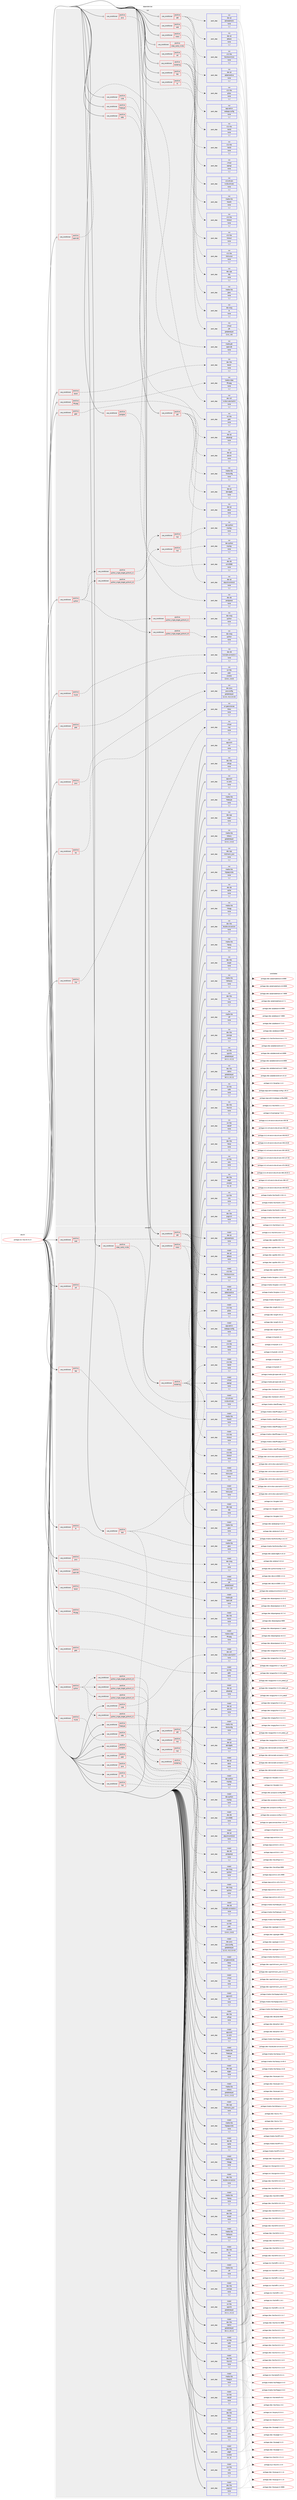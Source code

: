 digraph prolog {

# *************
# Graph options
# *************

newrank=true;
concentrate=true;
compound=true;
graph [rankdir=LR,fontname=Helvetica,fontsize=10,ranksep=1.5];#, ranksep=2.5, nodesep=0.2];
edge  [arrowhead=vee];
node  [fontname=Helvetica,fontsize=10];

# **********
# The ebuild
# **********

subgraph cluster_leftcol {
color=gray;
label=<<i>ebuild</i>>;
id [label="portage://sci-libs/vtk-9.2.5", color=red, width=4, href="../sci-libs/vtk-9.2.5.svg"];
}

# ****************
# The dependencies
# ****************

subgraph cluster_midcol {
color=gray;
label=<<i>dependencies</i>>;
subgraph cluster_compile {
fillcolor="#eeeeee";
style=filled;
label=<<i>compile</i>>;
subgraph cond108035 {
dependency407337 [label=<<TABLE BORDER="0" CELLBORDER="1" CELLSPACING="0" CELLPADDING="4"><TR><TD ROWSPAN="3" CELLPADDING="10">use_conditional</TD></TR><TR><TD>positive</TD></TR><TR><TD>boost</TD></TR></TABLE>>, shape=none, color=red];
subgraph pack296428 {
dependency407338 [label=<<TABLE BORDER="0" CELLBORDER="1" CELLSPACING="0" CELLPADDING="4" WIDTH="220"><TR><TD ROWSPAN="6" CELLPADDING="30">pack_dep</TD></TR><TR><TD WIDTH="110">install</TD></TR><TR><TD>dev-libs</TD></TR><TR><TD>boost</TD></TR><TR><TD>none</TD></TR><TR><TD>[,,]</TD></TR></TABLE>>, shape=none, color=blue];
}
dependency407337:e -> dependency407338:w [weight=20,style="dashed",arrowhead="vee"];
}
id:e -> dependency407337:w [weight=20,style="solid",arrowhead="vee"];
subgraph cond108036 {
dependency407339 [label=<<TABLE BORDER="0" CELLBORDER="1" CELLSPACING="0" CELLPADDING="4"><TR><TD ROWSPAN="3" CELLPADDING="10">use_conditional</TD></TR><TR><TD>positive</TD></TR><TR><TD>cuda</TD></TR></TABLE>>, shape=none, color=red];
subgraph pack296429 {
dependency407340 [label=<<TABLE BORDER="0" CELLBORDER="1" CELLSPACING="0" CELLPADDING="4" WIDTH="220"><TR><TD ROWSPAN="6" CELLPADDING="30">pack_dep</TD></TR><TR><TD WIDTH="110">install</TD></TR><TR><TD>dev-util</TD></TR><TR><TD>nvidia-cuda-toolkit</TD></TR><TR><TD>none</TD></TR><TR><TD>[,,]</TD></TR></TABLE>>, shape=none, color=blue];
}
dependency407339:e -> dependency407340:w [weight=20,style="dashed",arrowhead="vee"];
}
id:e -> dependency407339:w [weight=20,style="solid",arrowhead="vee"];
subgraph cond108037 {
dependency407341 [label=<<TABLE BORDER="0" CELLBORDER="1" CELLSPACING="0" CELLPADDING="4"><TR><TD ROWSPAN="3" CELLPADDING="10">use_conditional</TD></TR><TR><TD>positive</TD></TR><TR><TD>ffmpeg</TD></TR></TABLE>>, shape=none, color=red];
subgraph pack296430 {
dependency407342 [label=<<TABLE BORDER="0" CELLBORDER="1" CELLSPACING="0" CELLPADDING="4" WIDTH="220"><TR><TD ROWSPAN="6" CELLPADDING="30">pack_dep</TD></TR><TR><TD WIDTH="110">install</TD></TR><TR><TD>media-video</TD></TR><TR><TD>ffmpeg</TD></TR><TR><TD>none</TD></TR><TR><TD>[,,]</TD></TR></TABLE>>, shape=none, color=blue];
}
dependency407341:e -> dependency407342:w [weight=20,style="dashed",arrowhead="vee"];
}
id:e -> dependency407341:w [weight=20,style="solid",arrowhead="vee"];
subgraph cond108038 {
dependency407343 [label=<<TABLE BORDER="0" CELLBORDER="1" CELLSPACING="0" CELLPADDING="4"><TR><TD ROWSPAN="3" CELLPADDING="10">use_conditional</TD></TR><TR><TD>positive</TD></TR><TR><TD>freetype</TD></TR></TABLE>>, shape=none, color=red];
subgraph pack296431 {
dependency407344 [label=<<TABLE BORDER="0" CELLBORDER="1" CELLSPACING="0" CELLPADDING="4" WIDTH="220"><TR><TD ROWSPAN="6" CELLPADDING="30">pack_dep</TD></TR><TR><TD WIDTH="110">install</TD></TR><TR><TD>media-libs</TD></TR><TR><TD>fontconfig</TD></TR><TR><TD>none</TD></TR><TR><TD>[,,]</TD></TR></TABLE>>, shape=none, color=blue];
}
dependency407343:e -> dependency407344:w [weight=20,style="dashed",arrowhead="vee"];
}
id:e -> dependency407343:w [weight=20,style="solid",arrowhead="vee"];
subgraph cond108039 {
dependency407345 [label=<<TABLE BORDER="0" CELLBORDER="1" CELLSPACING="0" CELLPADDING="4"><TR><TD ROWSPAN="3" CELLPADDING="10">use_conditional</TD></TR><TR><TD>positive</TD></TR><TR><TD>gdal</TD></TR></TABLE>>, shape=none, color=red];
subgraph pack296432 {
dependency407346 [label=<<TABLE BORDER="0" CELLBORDER="1" CELLSPACING="0" CELLPADDING="4" WIDTH="220"><TR><TD ROWSPAN="6" CELLPADDING="30">pack_dep</TD></TR><TR><TD WIDTH="110">install</TD></TR><TR><TD>sci-libs</TD></TR><TR><TD>gdal</TD></TR><TR><TD>none</TD></TR><TR><TD>[,,]</TD></TR></TABLE>>, shape=none, color=blue];
}
dependency407345:e -> dependency407346:w [weight=20,style="dashed",arrowhead="vee"];
}
id:e -> dependency407345:w [weight=20,style="solid",arrowhead="vee"];
subgraph cond108040 {
dependency407347 [label=<<TABLE BORDER="0" CELLBORDER="1" CELLSPACING="0" CELLPADDING="4"><TR><TD ROWSPAN="3" CELLPADDING="10">use_conditional</TD></TR><TR><TD>positive</TD></TR><TR><TD>java</TD></TR></TABLE>>, shape=none, color=red];
subgraph pack296433 {
dependency407348 [label=<<TABLE BORDER="0" CELLBORDER="1" CELLSPACING="0" CELLPADDING="4" WIDTH="220"><TR><TD ROWSPAN="6" CELLPADDING="30">pack_dep</TD></TR><TR><TD WIDTH="110">install</TD></TR><TR><TD>dev-java</TD></TR><TR><TD>java-config</TD></TR><TR><TD>greaterequal</TD></TR><TR><TD>[2.2.0,,-r3,2.2.0-r3]</TD></TR></TABLE>>, shape=none, color=blue];
}
dependency407347:e -> dependency407348:w [weight=20,style="dashed",arrowhead="vee"];
}
id:e -> dependency407347:w [weight=20,style="solid",arrowhead="vee"];
subgraph cond108041 {
dependency407349 [label=<<TABLE BORDER="0" CELLBORDER="1" CELLSPACING="0" CELLPADDING="4"><TR><TD ROWSPAN="3" CELLPADDING="10">use_conditional</TD></TR><TR><TD>positive</TD></TR><TR><TD>java</TD></TR></TABLE>>, shape=none, color=red];
subgraph pack296434 {
dependency407350 [label=<<TABLE BORDER="0" CELLBORDER="1" CELLSPACING="0" CELLPADDING="4" WIDTH="220"><TR><TD ROWSPAN="6" CELLPADDING="30">pack_dep</TD></TR><TR><TD WIDTH="110">install</TD></TR><TR><TD>virtual</TD></TR><TR><TD>jdk</TD></TR><TR><TD>greaterequal</TD></TR><TR><TD>[1.8,,,1.8]</TD></TR></TABLE>>, shape=none, color=blue];
}
dependency407349:e -> dependency407350:w [weight=20,style="dashed",arrowhead="vee"];
}
id:e -> dependency407349:w [weight=20,style="solid",arrowhead="vee"];
subgraph cond108042 {
dependency407351 [label=<<TABLE BORDER="0" CELLBORDER="1" CELLSPACING="0" CELLPADDING="4"><TR><TD ROWSPAN="3" CELLPADDING="10">use_conditional</TD></TR><TR><TD>positive</TD></TR><TR><TD>las</TD></TR></TABLE>>, shape=none, color=red];
subgraph pack296435 {
dependency407352 [label=<<TABLE BORDER="0" CELLBORDER="1" CELLSPACING="0" CELLPADDING="4" WIDTH="220"><TR><TD ROWSPAN="6" CELLPADDING="30">pack_dep</TD></TR><TR><TD WIDTH="110">install</TD></TR><TR><TD>sci-geosciences</TD></TR><TR><TD>liblas</TD></TR><TR><TD>none</TD></TR><TR><TD>[,,]</TD></TR></TABLE>>, shape=none, color=blue];
}
dependency407351:e -> dependency407352:w [weight=20,style="dashed",arrowhead="vee"];
}
id:e -> dependency407351:w [weight=20,style="solid",arrowhead="vee"];
subgraph cond108043 {
dependency407353 [label=<<TABLE BORDER="0" CELLBORDER="1" CELLSPACING="0" CELLPADDING="4"><TR><TD ROWSPAN="3" CELLPADDING="10">use_conditional</TD></TR><TR><TD>positive</TD></TR><TR><TD>mpi</TD></TR></TABLE>>, shape=none, color=red];
subgraph pack296436 {
dependency407354 [label=<<TABLE BORDER="0" CELLBORDER="1" CELLSPACING="0" CELLPADDING="4" WIDTH="220"><TR><TD ROWSPAN="6" CELLPADDING="30">pack_dep</TD></TR><TR><TD WIDTH="110">install</TD></TR><TR><TD>virtual</TD></TR><TR><TD>mpi</TD></TR><TR><TD>none</TD></TR><TR><TD>[,,]</TD></TR></TABLE>>, shape=none, color=blue];
}
dependency407353:e -> dependency407354:w [weight=20,style="dashed",arrowhead="vee"];
}
id:e -> dependency407353:w [weight=20,style="solid",arrowhead="vee"];
subgraph cond108044 {
dependency407355 [label=<<TABLE BORDER="0" CELLBORDER="1" CELLSPACING="0" CELLPADDING="4"><TR><TD ROWSPAN="3" CELLPADDING="10">use_conditional</TD></TR><TR><TD>positive</TD></TR><TR><TD>mysql</TD></TR></TABLE>>, shape=none, color=red];
subgraph pack296437 {
dependency407356 [label=<<TABLE BORDER="0" CELLBORDER="1" CELLSPACING="0" CELLPADDING="4" WIDTH="220"><TR><TD ROWSPAN="6" CELLPADDING="30">pack_dep</TD></TR><TR><TD WIDTH="110">install</TD></TR><TR><TD>dev-db</TD></TR><TR><TD>mariadb-connector-c</TD></TR><TR><TD>none</TD></TR><TR><TD>[,,]</TD></TR></TABLE>>, shape=none, color=blue];
}
dependency407355:e -> dependency407356:w [weight=20,style="dashed",arrowhead="vee"];
}
id:e -> dependency407355:w [weight=20,style="solid",arrowhead="vee"];
subgraph cond108045 {
dependency407357 [label=<<TABLE BORDER="0" CELLBORDER="1" CELLSPACING="0" CELLPADDING="4"><TR><TD ROWSPAN="3" CELLPADDING="10">use_conditional</TD></TR><TR><TD>positive</TD></TR><TR><TD>odbc</TD></TR></TABLE>>, shape=none, color=red];
subgraph pack296438 {
dependency407358 [label=<<TABLE BORDER="0" CELLBORDER="1" CELLSPACING="0" CELLPADDING="4" WIDTH="220"><TR><TD ROWSPAN="6" CELLPADDING="30">pack_dep</TD></TR><TR><TD WIDTH="110">install</TD></TR><TR><TD>dev-db</TD></TR><TR><TD>unixODBC</TD></TR><TR><TD>none</TD></TR><TR><TD>[,,]</TD></TR></TABLE>>, shape=none, color=blue];
}
dependency407357:e -> dependency407358:w [weight=20,style="dashed",arrowhead="vee"];
}
id:e -> dependency407357:w [weight=20,style="solid",arrowhead="vee"];
subgraph cond108046 {
dependency407359 [label=<<TABLE BORDER="0" CELLBORDER="1" CELLSPACING="0" CELLPADDING="4"><TR><TD ROWSPAN="3" CELLPADDING="10">use_conditional</TD></TR><TR><TD>positive</TD></TR><TR><TD>openvdb</TD></TR></TABLE>>, shape=none, color=red];
subgraph pack296439 {
dependency407360 [label=<<TABLE BORDER="0" CELLBORDER="1" CELLSPACING="0" CELLPADDING="4" WIDTH="220"><TR><TD ROWSPAN="6" CELLPADDING="30">pack_dep</TD></TR><TR><TD WIDTH="110">install</TD></TR><TR><TD>media-gfx</TD></TR><TR><TD>openvdb</TD></TR><TR><TD>none</TD></TR><TR><TD>[,,]</TD></TR></TABLE>>, shape=none, color=blue];
}
dependency407359:e -> dependency407360:w [weight=20,style="dashed",arrowhead="vee"];
}
id:e -> dependency407359:w [weight=20,style="solid",arrowhead="vee"];
subgraph cond108047 {
dependency407361 [label=<<TABLE BORDER="0" CELLBORDER="1" CELLSPACING="0" CELLPADDING="4"><TR><TD ROWSPAN="3" CELLPADDING="10">use_conditional</TD></TR><TR><TD>positive</TD></TR><TR><TD>pdal</TD></TR></TABLE>>, shape=none, color=red];
subgraph pack296440 {
dependency407362 [label=<<TABLE BORDER="0" CELLBORDER="1" CELLSPACING="0" CELLPADDING="4" WIDTH="220"><TR><TD ROWSPAN="6" CELLPADDING="30">pack_dep</TD></TR><TR><TD WIDTH="110">install</TD></TR><TR><TD>sci-libs</TD></TR><TR><TD>pdal</TD></TR><TR><TD>smaller</TD></TR><TR><TD>[2.6.0,,,2.6.0]</TD></TR></TABLE>>, shape=none, color=blue];
}
dependency407361:e -> dependency407362:w [weight=20,style="dashed",arrowhead="vee"];
}
id:e -> dependency407361:w [weight=20,style="solid",arrowhead="vee"];
subgraph cond108048 {
dependency407363 [label=<<TABLE BORDER="0" CELLBORDER="1" CELLSPACING="0" CELLPADDING="4"><TR><TD ROWSPAN="3" CELLPADDING="10">use_conditional</TD></TR><TR><TD>positive</TD></TR><TR><TD>postgres</TD></TR></TABLE>>, shape=none, color=red];
subgraph pack296441 {
dependency407364 [label=<<TABLE BORDER="0" CELLBORDER="1" CELLSPACING="0" CELLPADDING="4" WIDTH="220"><TR><TD ROWSPAN="6" CELLPADDING="30">pack_dep</TD></TR><TR><TD WIDTH="110">install</TD></TR><TR><TD>dev-db</TD></TR><TR><TD>postgresql</TD></TR><TR><TD>none</TD></TR><TR><TD>[,,]</TD></TR></TABLE>>, shape=none, color=blue];
}
dependency407363:e -> dependency407364:w [weight=20,style="dashed",arrowhead="vee"];
}
id:e -> dependency407363:w [weight=20,style="solid",arrowhead="vee"];
subgraph cond108049 {
dependency407365 [label=<<TABLE BORDER="0" CELLBORDER="1" CELLSPACING="0" CELLPADDING="4"><TR><TD ROWSPAN="3" CELLPADDING="10">use_conditional</TD></TR><TR><TD>positive</TD></TR><TR><TD>python</TD></TR></TABLE>>, shape=none, color=red];
subgraph cond108050 {
dependency407366 [label=<<TABLE BORDER="0" CELLBORDER="1" CELLSPACING="0" CELLPADDING="4"><TR><TD ROWSPAN="3" CELLPADDING="10">use_conditional</TD></TR><TR><TD>positive</TD></TR><TR><TD>python_single_target_python3_10</TD></TR></TABLE>>, shape=none, color=red];
subgraph pack296442 {
dependency407367 [label=<<TABLE BORDER="0" CELLBORDER="1" CELLSPACING="0" CELLPADDING="4" WIDTH="220"><TR><TD ROWSPAN="6" CELLPADDING="30">pack_dep</TD></TR><TR><TD WIDTH="110">install</TD></TR><TR><TD>dev-lang</TD></TR><TR><TD>python</TD></TR><TR><TD>none</TD></TR><TR><TD>[,,]</TD></TR></TABLE>>, shape=none, color=blue];
}
dependency407366:e -> dependency407367:w [weight=20,style="dashed",arrowhead="vee"];
}
dependency407365:e -> dependency407366:w [weight=20,style="dashed",arrowhead="vee"];
subgraph cond108051 {
dependency407368 [label=<<TABLE BORDER="0" CELLBORDER="1" CELLSPACING="0" CELLPADDING="4"><TR><TD ROWSPAN="3" CELLPADDING="10">use_conditional</TD></TR><TR><TD>positive</TD></TR><TR><TD>python_single_target_python3_11</TD></TR></TABLE>>, shape=none, color=red];
subgraph pack296443 {
dependency407369 [label=<<TABLE BORDER="0" CELLBORDER="1" CELLSPACING="0" CELLPADDING="4" WIDTH="220"><TR><TD ROWSPAN="6" CELLPADDING="30">pack_dep</TD></TR><TR><TD WIDTH="110">install</TD></TR><TR><TD>dev-lang</TD></TR><TR><TD>python</TD></TR><TR><TD>none</TD></TR><TR><TD>[,,]</TD></TR></TABLE>>, shape=none, color=blue];
}
dependency407368:e -> dependency407369:w [weight=20,style="dashed",arrowhead="vee"];
}
dependency407365:e -> dependency407368:w [weight=20,style="dashed",arrowhead="vee"];
subgraph cond108052 {
dependency407370 [label=<<TABLE BORDER="0" CELLBORDER="1" CELLSPACING="0" CELLPADDING="4"><TR><TD ROWSPAN="3" CELLPADDING="10">use_conditional</TD></TR><TR><TD>positive</TD></TR><TR><TD>python_single_target_python3_10</TD></TR></TABLE>>, shape=none, color=red];
subgraph cond108053 {
dependency407371 [label=<<TABLE BORDER="0" CELLBORDER="1" CELLSPACING="0" CELLPADDING="4"><TR><TD ROWSPAN="3" CELLPADDING="10">use_conditional</TD></TR><TR><TD>positive</TD></TR><TR><TD>mpi</TD></TR></TABLE>>, shape=none, color=red];
subgraph pack296444 {
dependency407372 [label=<<TABLE BORDER="0" CELLBORDER="1" CELLSPACING="0" CELLPADDING="4" WIDTH="220"><TR><TD ROWSPAN="6" CELLPADDING="30">pack_dep</TD></TR><TR><TD WIDTH="110">install</TD></TR><TR><TD>dev-python</TD></TR><TR><TD>mpi4py</TD></TR><TR><TD>none</TD></TR><TR><TD>[,,]</TD></TR></TABLE>>, shape=none, color=blue];
}
dependency407371:e -> dependency407372:w [weight=20,style="dashed",arrowhead="vee"];
}
dependency407370:e -> dependency407371:w [weight=20,style="dashed",arrowhead="vee"];
}
dependency407365:e -> dependency407370:w [weight=20,style="dashed",arrowhead="vee"];
subgraph cond108054 {
dependency407373 [label=<<TABLE BORDER="0" CELLBORDER="1" CELLSPACING="0" CELLPADDING="4"><TR><TD ROWSPAN="3" CELLPADDING="10">use_conditional</TD></TR><TR><TD>positive</TD></TR><TR><TD>python_single_target_python3_11</TD></TR></TABLE>>, shape=none, color=red];
subgraph cond108055 {
dependency407374 [label=<<TABLE BORDER="0" CELLBORDER="1" CELLSPACING="0" CELLPADDING="4"><TR><TD ROWSPAN="3" CELLPADDING="10">use_conditional</TD></TR><TR><TD>positive</TD></TR><TR><TD>mpi</TD></TR></TABLE>>, shape=none, color=red];
subgraph pack296445 {
dependency407375 [label=<<TABLE BORDER="0" CELLBORDER="1" CELLSPACING="0" CELLPADDING="4" WIDTH="220"><TR><TD ROWSPAN="6" CELLPADDING="30">pack_dep</TD></TR><TR><TD WIDTH="110">install</TD></TR><TR><TD>dev-python</TD></TR><TR><TD>mpi4py</TD></TR><TR><TD>none</TD></TR><TR><TD>[,,]</TD></TR></TABLE>>, shape=none, color=blue];
}
dependency407374:e -> dependency407375:w [weight=20,style="dashed",arrowhead="vee"];
}
dependency407373:e -> dependency407374:w [weight=20,style="dashed",arrowhead="vee"];
}
dependency407365:e -> dependency407373:w [weight=20,style="dashed",arrowhead="vee"];
}
id:e -> dependency407365:w [weight=20,style="solid",arrowhead="vee"];
subgraph cond108056 {
dependency407376 [label=<<TABLE BORDER="0" CELLBORDER="1" CELLSPACING="0" CELLPADDING="4"><TR><TD ROWSPAN="3" CELLPADDING="10">use_conditional</TD></TR><TR><TD>positive</TD></TR><TR><TD>qt5</TD></TR></TABLE>>, shape=none, color=red];
subgraph pack296446 {
dependency407377 [label=<<TABLE BORDER="0" CELLBORDER="1" CELLSPACING="0" CELLPADDING="4" WIDTH="220"><TR><TD ROWSPAN="6" CELLPADDING="30">pack_dep</TD></TR><TR><TD WIDTH="110">install</TD></TR><TR><TD>dev-qt</TD></TR><TR><TD>qtcore</TD></TR><TR><TD>none</TD></TR><TR><TD>[,,]</TD></TR></TABLE>>, shape=none, color=blue];
}
dependency407376:e -> dependency407377:w [weight=20,style="dashed",arrowhead="vee"];
subgraph pack296447 {
dependency407378 [label=<<TABLE BORDER="0" CELLBORDER="1" CELLSPACING="0" CELLPADDING="4" WIDTH="220"><TR><TD ROWSPAN="6" CELLPADDING="30">pack_dep</TD></TR><TR><TD WIDTH="110">install</TD></TR><TR><TD>dev-qt</TD></TR><TR><TD>qtopengl</TD></TR><TR><TD>none</TD></TR><TR><TD>[,,]</TD></TR></TABLE>>, shape=none, color=blue];
}
dependency407376:e -> dependency407378:w [weight=20,style="dashed",arrowhead="vee"];
subgraph pack296448 {
dependency407379 [label=<<TABLE BORDER="0" CELLBORDER="1" CELLSPACING="0" CELLPADDING="4" WIDTH="220"><TR><TD ROWSPAN="6" CELLPADDING="30">pack_dep</TD></TR><TR><TD WIDTH="110">install</TD></TR><TR><TD>dev-qt</TD></TR><TR><TD>qtquickcontrols2</TD></TR><TR><TD>none</TD></TR><TR><TD>[,,]</TD></TR></TABLE>>, shape=none, color=blue];
}
dependency407376:e -> dependency407379:w [weight=20,style="dashed",arrowhead="vee"];
subgraph pack296449 {
dependency407380 [label=<<TABLE BORDER="0" CELLBORDER="1" CELLSPACING="0" CELLPADDING="4" WIDTH="220"><TR><TD ROWSPAN="6" CELLPADDING="30">pack_dep</TD></TR><TR><TD WIDTH="110">install</TD></TR><TR><TD>dev-qt</TD></TR><TR><TD>qtsql</TD></TR><TR><TD>none</TD></TR><TR><TD>[,,]</TD></TR></TABLE>>, shape=none, color=blue];
}
dependency407376:e -> dependency407380:w [weight=20,style="dashed",arrowhead="vee"];
subgraph pack296450 {
dependency407381 [label=<<TABLE BORDER="0" CELLBORDER="1" CELLSPACING="0" CELLPADDING="4" WIDTH="220"><TR><TD ROWSPAN="6" CELLPADDING="30">pack_dep</TD></TR><TR><TD WIDTH="110">install</TD></TR><TR><TD>dev-qt</TD></TR><TR><TD>qtwidgets</TD></TR><TR><TD>none</TD></TR><TR><TD>[,,]</TD></TR></TABLE>>, shape=none, color=blue];
}
dependency407376:e -> dependency407381:w [weight=20,style="dashed",arrowhead="vee"];
}
id:e -> dependency407376:w [weight=20,style="solid",arrowhead="vee"];
subgraph cond108057 {
dependency407382 [label=<<TABLE BORDER="0" CELLBORDER="1" CELLSPACING="0" CELLPADDING="4"><TR><TD ROWSPAN="3" CELLPADDING="10">use_conditional</TD></TR><TR><TD>positive</TD></TR><TR><TD>qt6</TD></TR></TABLE>>, shape=none, color=red];
subgraph pack296451 {
dependency407383 [label=<<TABLE BORDER="0" CELLBORDER="1" CELLSPACING="0" CELLPADDING="4" WIDTH="220"><TR><TD ROWSPAN="6" CELLPADDING="30">pack_dep</TD></TR><TR><TD WIDTH="110">install</TD></TR><TR><TD>dev-qt</TD></TR><TR><TD>qtbase</TD></TR><TR><TD>none</TD></TR><TR><TD>[,,]</TD></TR></TABLE>>, shape=none, color=blue];
}
dependency407382:e -> dependency407383:w [weight=20,style="dashed",arrowhead="vee"];
subgraph pack296452 {
dependency407384 [label=<<TABLE BORDER="0" CELLBORDER="1" CELLSPACING="0" CELLPADDING="4" WIDTH="220"><TR><TD ROWSPAN="6" CELLPADDING="30">pack_dep</TD></TR><TR><TD WIDTH="110">install</TD></TR><TR><TD>dev-qt</TD></TR><TR><TD>qtdeclarative</TD></TR><TR><TD>none</TD></TR><TR><TD>[,,]</TD></TR></TABLE>>, shape=none, color=blue];
}
dependency407382:e -> dependency407384:w [weight=20,style="dashed",arrowhead="vee"];
subgraph pack296453 {
dependency407385 [label=<<TABLE BORDER="0" CELLBORDER="1" CELLSPACING="0" CELLPADDING="4" WIDTH="220"><TR><TD ROWSPAN="6" CELLPADDING="30">pack_dep</TD></TR><TR><TD WIDTH="110">install</TD></TR><TR><TD>dev-qt</TD></TR><TR><TD>qtshadertools</TD></TR><TR><TD>none</TD></TR><TR><TD>[,,]</TD></TR></TABLE>>, shape=none, color=blue];
}
dependency407382:e -> dependency407385:w [weight=20,style="dashed",arrowhead="vee"];
subgraph pack296454 {
dependency407386 [label=<<TABLE BORDER="0" CELLBORDER="1" CELLSPACING="0" CELLPADDING="4" WIDTH="220"><TR><TD ROWSPAN="6" CELLPADDING="30">pack_dep</TD></TR><TR><TD WIDTH="110">install</TD></TR><TR><TD>x11-libs</TD></TR><TR><TD>libxkbcommon</TD></TR><TR><TD>none</TD></TR><TR><TD>[,,]</TD></TR></TABLE>>, shape=none, color=blue];
}
dependency407382:e -> dependency407386:w [weight=20,style="dashed",arrowhead="vee"];
}
id:e -> dependency407382:w [weight=20,style="solid",arrowhead="vee"];
subgraph cond108058 {
dependency407387 [label=<<TABLE BORDER="0" CELLBORDER="1" CELLSPACING="0" CELLPADDING="4"><TR><TD ROWSPAN="3" CELLPADDING="10">use_conditional</TD></TR><TR><TD>positive</TD></TR><TR><TD>rendering</TD></TR></TABLE>>, shape=none, color=red];
subgraph pack296455 {
dependency407388 [label=<<TABLE BORDER="0" CELLBORDER="1" CELLSPACING="0" CELLPADDING="4" WIDTH="220"><TR><TD ROWSPAN="6" CELLPADDING="30">pack_dep</TD></TR><TR><TD WIDTH="110">install</TD></TR><TR><TD>media-libs</TD></TR><TR><TD>glew</TD></TR><TR><TD>none</TD></TR><TR><TD>[,,]</TD></TR></TABLE>>, shape=none, color=blue];
}
dependency407387:e -> dependency407388:w [weight=20,style="dashed",arrowhead="vee"];
subgraph pack296456 {
dependency407389 [label=<<TABLE BORDER="0" CELLBORDER="1" CELLSPACING="0" CELLPADDING="4" WIDTH="220"><TR><TD ROWSPAN="6" CELLPADDING="30">pack_dep</TD></TR><TR><TD WIDTH="110">install</TD></TR><TR><TD>virtual</TD></TR><TR><TD>opengl</TD></TR><TR><TD>none</TD></TR><TR><TD>[,,]</TD></TR></TABLE>>, shape=none, color=blue];
}
dependency407387:e -> dependency407389:w [weight=20,style="dashed",arrowhead="vee"];
subgraph pack296457 {
dependency407390 [label=<<TABLE BORDER="0" CELLBORDER="1" CELLSPACING="0" CELLPADDING="4" WIDTH="220"><TR><TD ROWSPAN="6" CELLPADDING="30">pack_dep</TD></TR><TR><TD WIDTH="110">install</TD></TR><TR><TD>x11-libs</TD></TR><TR><TD>gl2ps</TD></TR><TR><TD>none</TD></TR><TR><TD>[,,]</TD></TR></TABLE>>, shape=none, color=blue];
}
dependency407387:e -> dependency407390:w [weight=20,style="dashed",arrowhead="vee"];
subgraph pack296458 {
dependency407391 [label=<<TABLE BORDER="0" CELLBORDER="1" CELLSPACING="0" CELLPADDING="4" WIDTH="220"><TR><TD ROWSPAN="6" CELLPADDING="30">pack_dep</TD></TR><TR><TD WIDTH="110">install</TD></TR><TR><TD>x11-libs</TD></TR><TR><TD>libICE</TD></TR><TR><TD>none</TD></TR><TR><TD>[,,]</TD></TR></TABLE>>, shape=none, color=blue];
}
dependency407387:e -> dependency407391:w [weight=20,style="dashed",arrowhead="vee"];
subgraph pack296459 {
dependency407392 [label=<<TABLE BORDER="0" CELLBORDER="1" CELLSPACING="0" CELLPADDING="4" WIDTH="220"><TR><TD ROWSPAN="6" CELLPADDING="30">pack_dep</TD></TR><TR><TD WIDTH="110">install</TD></TR><TR><TD>x11-libs</TD></TR><TR><TD>libXcursor</TD></TR><TR><TD>none</TD></TR><TR><TD>[,,]</TD></TR></TABLE>>, shape=none, color=blue];
}
dependency407387:e -> dependency407392:w [weight=20,style="dashed",arrowhead="vee"];
subgraph pack296460 {
dependency407393 [label=<<TABLE BORDER="0" CELLBORDER="1" CELLSPACING="0" CELLPADDING="4" WIDTH="220"><TR><TD ROWSPAN="6" CELLPADDING="30">pack_dep</TD></TR><TR><TD WIDTH="110">install</TD></TR><TR><TD>x11-libs</TD></TR><TR><TD>libXext</TD></TR><TR><TD>none</TD></TR><TR><TD>[,,]</TD></TR></TABLE>>, shape=none, color=blue];
}
dependency407387:e -> dependency407393:w [weight=20,style="dashed",arrowhead="vee"];
}
id:e -> dependency407387:w [weight=20,style="solid",arrowhead="vee"];
subgraph cond108059 {
dependency407394 [label=<<TABLE BORDER="0" CELLBORDER="1" CELLSPACING="0" CELLPADDING="4"><TR><TD ROWSPAN="3" CELLPADDING="10">use_conditional</TD></TR><TR><TD>positive</TD></TR><TR><TD>sdl</TD></TR></TABLE>>, shape=none, color=red];
subgraph pack296461 {
dependency407395 [label=<<TABLE BORDER="0" CELLBORDER="1" CELLSPACING="0" CELLPADDING="4" WIDTH="220"><TR><TD ROWSPAN="6" CELLPADDING="30">pack_dep</TD></TR><TR><TD WIDTH="110">install</TD></TR><TR><TD>media-libs</TD></TR><TR><TD>libsdl2</TD></TR><TR><TD>none</TD></TR><TR><TD>[,,]</TD></TR></TABLE>>, shape=none, color=blue];
}
dependency407394:e -> dependency407395:w [weight=20,style="dashed",arrowhead="vee"];
}
id:e -> dependency407394:w [weight=20,style="solid",arrowhead="vee"];
subgraph cond108060 {
dependency407396 [label=<<TABLE BORDER="0" CELLBORDER="1" CELLSPACING="0" CELLPADDING="4"><TR><TD ROWSPAN="3" CELLPADDING="10">use_conditional</TD></TR><TR><TD>positive</TD></TR><TR><TD>tbb</TD></TR></TABLE>>, shape=none, color=red];
subgraph pack296462 {
dependency407397 [label=<<TABLE BORDER="0" CELLBORDER="1" CELLSPACING="0" CELLPADDING="4" WIDTH="220"><TR><TD ROWSPAN="6" CELLPADDING="30">pack_dep</TD></TR><TR><TD WIDTH="110">install</TD></TR><TR><TD>dev-cpp</TD></TR><TR><TD>tbb</TD></TR><TR><TD>none</TD></TR><TR><TD>[,,]</TD></TR></TABLE>>, shape=none, color=blue];
}
dependency407396:e -> dependency407397:w [weight=20,style="dashed",arrowhead="vee"];
}
id:e -> dependency407396:w [weight=20,style="solid",arrowhead="vee"];
subgraph cond108061 {
dependency407398 [label=<<TABLE BORDER="0" CELLBORDER="1" CELLSPACING="0" CELLPADDING="4"><TR><TD ROWSPAN="3" CELLPADDING="10">use_conditional</TD></TR><TR><TD>positive</TD></TR><TR><TD>test</TD></TR></TABLE>>, shape=none, color=red];
subgraph pack296463 {
dependency407399 [label=<<TABLE BORDER="0" CELLBORDER="1" CELLSPACING="0" CELLPADDING="4" WIDTH="220"><TR><TD ROWSPAN="6" CELLPADDING="30">pack_dep</TD></TR><TR><TD WIDTH="110">install</TD></TR><TR><TD>media-libs</TD></TR><TR><TD>glew</TD></TR><TR><TD>none</TD></TR><TR><TD>[,,]</TD></TR></TABLE>>, shape=none, color=blue];
}
dependency407398:e -> dependency407399:w [weight=20,style="dashed",arrowhead="vee"];
subgraph pack296464 {
dependency407400 [label=<<TABLE BORDER="0" CELLBORDER="1" CELLSPACING="0" CELLPADDING="4" WIDTH="220"><TR><TD ROWSPAN="6" CELLPADDING="30">pack_dep</TD></TR><TR><TD WIDTH="110">install</TD></TR><TR><TD>x11-libs</TD></TR><TR><TD>libXcursor</TD></TR><TR><TD>none</TD></TR><TR><TD>[,,]</TD></TR></TABLE>>, shape=none, color=blue];
}
dependency407398:e -> dependency407400:w [weight=20,style="dashed",arrowhead="vee"];
subgraph cond108062 {
dependency407401 [label=<<TABLE BORDER="0" CELLBORDER="1" CELLSPACING="0" CELLPADDING="4"><TR><TD ROWSPAN="3" CELLPADDING="10">use_conditional</TD></TR><TR><TD>positive</TD></TR><TR><TD>rendering</TD></TR></TABLE>>, shape=none, color=red];
subgraph pack296465 {
dependency407402 [label=<<TABLE BORDER="0" CELLBORDER="1" CELLSPACING="0" CELLPADDING="4" WIDTH="220"><TR><TD ROWSPAN="6" CELLPADDING="30">pack_dep</TD></TR><TR><TD WIDTH="110">install</TD></TR><TR><TD>media-libs</TD></TR><TR><TD>freeglut</TD></TR><TR><TD>none</TD></TR><TR><TD>[,,]</TD></TR></TABLE>>, shape=none, color=blue];
}
dependency407401:e -> dependency407402:w [weight=20,style="dashed",arrowhead="vee"];
}
dependency407398:e -> dependency407401:w [weight=20,style="dashed",arrowhead="vee"];
}
id:e -> dependency407398:w [weight=20,style="solid",arrowhead="vee"];
subgraph cond108063 {
dependency407403 [label=<<TABLE BORDER="0" CELLBORDER="1" CELLSPACING="0" CELLPADDING="4"><TR><TD ROWSPAN="3" CELLPADDING="10">use_conditional</TD></TR><TR><TD>positive</TD></TR><TR><TD>tk</TD></TR></TABLE>>, shape=none, color=red];
subgraph pack296466 {
dependency407404 [label=<<TABLE BORDER="0" CELLBORDER="1" CELLSPACING="0" CELLPADDING="4" WIDTH="220"><TR><TD ROWSPAN="6" CELLPADDING="30">pack_dep</TD></TR><TR><TD WIDTH="110">install</TD></TR><TR><TD>dev-lang</TD></TR><TR><TD>tk</TD></TR><TR><TD>none</TD></TR><TR><TD>[,,]</TD></TR></TABLE>>, shape=none, color=blue];
}
dependency407403:e -> dependency407404:w [weight=20,style="dashed",arrowhead="vee"];
}
id:e -> dependency407403:w [weight=20,style="solid",arrowhead="vee"];
subgraph cond108064 {
dependency407405 [label=<<TABLE BORDER="0" CELLBORDER="1" CELLSPACING="0" CELLPADDING="4"><TR><TD ROWSPAN="3" CELLPADDING="10">use_conditional</TD></TR><TR><TD>positive</TD></TR><TR><TD>video_cards_nvidia</TD></TR></TABLE>>, shape=none, color=red];
subgraph pack296467 {
dependency407406 [label=<<TABLE BORDER="0" CELLBORDER="1" CELLSPACING="0" CELLPADDING="4" WIDTH="220"><TR><TD ROWSPAN="6" CELLPADDING="30">pack_dep</TD></TR><TR><TD WIDTH="110">install</TD></TR><TR><TD>x11-drivers</TD></TR><TR><TD>nvidia-drivers</TD></TR><TR><TD>none</TD></TR><TR><TD>[,,]</TD></TR></TABLE>>, shape=none, color=blue];
}
dependency407405:e -> dependency407406:w [weight=20,style="dashed",arrowhead="vee"];
}
id:e -> dependency407405:w [weight=20,style="solid",arrowhead="vee"];
subgraph cond108065 {
dependency407407 [label=<<TABLE BORDER="0" CELLBORDER="1" CELLSPACING="0" CELLPADDING="4"><TR><TD ROWSPAN="3" CELLPADDING="10">use_conditional</TD></TR><TR><TD>positive</TD></TR><TR><TD>views</TD></TR></TABLE>>, shape=none, color=red];
subgraph pack296468 {
dependency407408 [label=<<TABLE BORDER="0" CELLBORDER="1" CELLSPACING="0" CELLPADDING="4" WIDTH="220"><TR><TD ROWSPAN="6" CELLPADDING="30">pack_dep</TD></TR><TR><TD WIDTH="110">install</TD></TR><TR><TD>x11-libs</TD></TR><TR><TD>libICE</TD></TR><TR><TD>none</TD></TR><TR><TD>[,,]</TD></TR></TABLE>>, shape=none, color=blue];
}
dependency407407:e -> dependency407408:w [weight=20,style="dashed",arrowhead="vee"];
subgraph pack296469 {
dependency407409 [label=<<TABLE BORDER="0" CELLBORDER="1" CELLSPACING="0" CELLPADDING="4" WIDTH="220"><TR><TD ROWSPAN="6" CELLPADDING="30">pack_dep</TD></TR><TR><TD WIDTH="110">install</TD></TR><TR><TD>x11-libs</TD></TR><TR><TD>libXext</TD></TR><TR><TD>none</TD></TR><TR><TD>[,,]</TD></TR></TABLE>>, shape=none, color=blue];
}
dependency407407:e -> dependency407409:w [weight=20,style="dashed",arrowhead="vee"];
}
id:e -> dependency407407:w [weight=20,style="solid",arrowhead="vee"];
subgraph cond108066 {
dependency407410 [label=<<TABLE BORDER="0" CELLBORDER="1" CELLSPACING="0" CELLPADDING="4"><TR><TD ROWSPAN="3" CELLPADDING="10">use_conditional</TD></TR><TR><TD>positive</TD></TR><TR><TD>web</TD></TR></TABLE>>, shape=none, color=red];
subgraph pack296470 {
dependency407411 [label=<<TABLE BORDER="0" CELLBORDER="1" CELLSPACING="0" CELLPADDING="4" WIDTH="220"><TR><TD ROWSPAN="6" CELLPADDING="30">pack_dep</TD></TR><TR><TD WIDTH="110">install</TD></TR><TR><TD>app-admin</TD></TR><TR><TD>webapp-config</TD></TR><TR><TD>none</TD></TR><TR><TD>[,,]</TD></TR></TABLE>>, shape=none, color=blue];
}
dependency407410:e -> dependency407411:w [weight=20,style="dashed",arrowhead="vee"];
}
id:e -> dependency407410:w [weight=20,style="solid",arrowhead="vee"];
subgraph pack296471 {
dependency407412 [label=<<TABLE BORDER="0" CELLBORDER="1" CELLSPACING="0" CELLPADDING="4" WIDTH="220"><TR><TD ROWSPAN="6" CELLPADDING="30">pack_dep</TD></TR><TR><TD WIDTH="110">install</TD></TR><TR><TD>app-arch</TD></TR><TR><TD>lz4</TD></TR><TR><TD>none</TD></TR><TR><TD>[,,]</TD></TR></TABLE>>, shape=none, color=blue];
}
id:e -> dependency407412:w [weight=20,style="solid",arrowhead="vee"];
subgraph pack296472 {
dependency407413 [label=<<TABLE BORDER="0" CELLBORDER="1" CELLSPACING="0" CELLPADDING="4" WIDTH="220"><TR><TD ROWSPAN="6" CELLPADDING="30">pack_dep</TD></TR><TR><TD WIDTH="110">install</TD></TR><TR><TD>app-arch</TD></TR><TR><TD>xz-utils</TD></TR><TR><TD>none</TD></TR><TR><TD>[,,]</TD></TR></TABLE>>, shape=none, color=blue];
}
id:e -> dependency407413:w [weight=20,style="solid",arrowhead="vee"];
subgraph pack296473 {
dependency407414 [label=<<TABLE BORDER="0" CELLBORDER="1" CELLSPACING="0" CELLPADDING="4" WIDTH="220"><TR><TD ROWSPAN="6" CELLPADDING="30">pack_dep</TD></TR><TR><TD WIDTH="110">install</TD></TR><TR><TD>dev-cpp</TD></TR><TR><TD>eigen</TD></TR><TR><TD>none</TD></TR><TR><TD>[,,]</TD></TR></TABLE>>, shape=none, color=blue];
}
id:e -> dependency407414:w [weight=20,style="solid",arrowhead="vee"];
subgraph pack296474 {
dependency407415 [label=<<TABLE BORDER="0" CELLBORDER="1" CELLSPACING="0" CELLPADDING="4" WIDTH="220"><TR><TD ROWSPAN="6" CELLPADDING="30">pack_dep</TD></TR><TR><TD WIDTH="110">install</TD></TR><TR><TD>dev-cpp</TD></TR><TR><TD>nlohmann_json</TD></TR><TR><TD>none</TD></TR><TR><TD>[,,]</TD></TR></TABLE>>, shape=none, color=blue];
}
id:e -> dependency407415:w [weight=20,style="solid",arrowhead="vee"];
subgraph pack296475 {
dependency407416 [label=<<TABLE BORDER="0" CELLBORDER="1" CELLSPACING="0" CELLPADDING="4" WIDTH="220"><TR><TD ROWSPAN="6" CELLPADDING="30">pack_dep</TD></TR><TR><TD WIDTH="110">install</TD></TR><TR><TD>dev-db</TD></TR><TR><TD>sqlite</TD></TR><TR><TD>none</TD></TR><TR><TD>[,,]</TD></TR></TABLE>>, shape=none, color=blue];
}
id:e -> dependency407416:w [weight=20,style="solid",arrowhead="vee"];
subgraph pack296476 {
dependency407417 [label=<<TABLE BORDER="0" CELLBORDER="1" CELLSPACING="0" CELLPADDING="4" WIDTH="220"><TR><TD ROWSPAN="6" CELLPADDING="30">pack_dep</TD></TR><TR><TD WIDTH="110">install</TD></TR><TR><TD>dev-libs</TD></TR><TR><TD>double-conversion</TD></TR><TR><TD>none</TD></TR><TR><TD>[,,]</TD></TR></TABLE>>, shape=none, color=blue];
}
id:e -> dependency407417:w [weight=20,style="solid",arrowhead="vee"];
subgraph pack296477 {
dependency407418 [label=<<TABLE BORDER="0" CELLBORDER="1" CELLSPACING="0" CELLPADDING="4" WIDTH="220"><TR><TD ROWSPAN="6" CELLPADDING="30">pack_dep</TD></TR><TR><TD WIDTH="110">install</TD></TR><TR><TD>dev-libs</TD></TR><TR><TD>expat</TD></TR><TR><TD>none</TD></TR><TR><TD>[,,]</TD></TR></TABLE>>, shape=none, color=blue];
}
id:e -> dependency407418:w [weight=20,style="solid",arrowhead="vee"];
subgraph pack296478 {
dependency407419 [label=<<TABLE BORDER="0" CELLBORDER="1" CELLSPACING="0" CELLPADDING="4" WIDTH="220"><TR><TD ROWSPAN="6" CELLPADDING="30">pack_dep</TD></TR><TR><TD WIDTH="110">install</TD></TR><TR><TD>dev-libs</TD></TR><TR><TD>icu</TD></TR><TR><TD>none</TD></TR><TR><TD>[,,]</TD></TR></TABLE>>, shape=none, color=blue];
}
id:e -> dependency407419:w [weight=20,style="solid",arrowhead="vee"];
subgraph pack296479 {
dependency407420 [label=<<TABLE BORDER="0" CELLBORDER="1" CELLSPACING="0" CELLPADDING="4" WIDTH="220"><TR><TD ROWSPAN="6" CELLPADDING="30">pack_dep</TD></TR><TR><TD WIDTH="110">install</TD></TR><TR><TD>dev-libs</TD></TR><TR><TD>jsoncpp</TD></TR><TR><TD>none</TD></TR><TR><TD>[,,]</TD></TR></TABLE>>, shape=none, color=blue];
}
id:e -> dependency407420:w [weight=20,style="solid",arrowhead="vee"];
subgraph pack296480 {
dependency407421 [label=<<TABLE BORDER="0" CELLBORDER="1" CELLSPACING="0" CELLPADDING="4" WIDTH="220"><TR><TD ROWSPAN="6" CELLPADDING="30">pack_dep</TD></TR><TR><TD WIDTH="110">install</TD></TR><TR><TD>dev-libs</TD></TR><TR><TD>libfmt</TD></TR><TR><TD>greaterequal</TD></TR><TR><TD>[8.1.1,,,8.1.1]</TD></TR></TABLE>>, shape=none, color=blue];
}
id:e -> dependency407421:w [weight=20,style="solid",arrowhead="vee"];
subgraph pack296481 {
dependency407422 [label=<<TABLE BORDER="0" CELLBORDER="1" CELLSPACING="0" CELLPADDING="4" WIDTH="220"><TR><TD ROWSPAN="6" CELLPADDING="30">pack_dep</TD></TR><TR><TD WIDTH="110">install</TD></TR><TR><TD>dev-libs</TD></TR><TR><TD>libxml2</TD></TR><TR><TD>none</TD></TR><TR><TD>[,,]</TD></TR></TABLE>>, shape=none, color=blue];
}
id:e -> dependency407422:w [weight=20,style="solid",arrowhead="vee"];
subgraph pack296482 {
dependency407423 [label=<<TABLE BORDER="0" CELLBORDER="1" CELLSPACING="0" CELLPADDING="4" WIDTH="220"><TR><TD ROWSPAN="6" CELLPADDING="30">pack_dep</TD></TR><TR><TD WIDTH="110">install</TD></TR><TR><TD>dev-libs</TD></TR><TR><TD>libzip</TD></TR><TR><TD>none</TD></TR><TR><TD>[,,]</TD></TR></TABLE>>, shape=none, color=blue];
}
id:e -> dependency407423:w [weight=20,style="solid",arrowhead="vee"];
subgraph pack296483 {
dependency407424 [label=<<TABLE BORDER="0" CELLBORDER="1" CELLSPACING="0" CELLPADDING="4" WIDTH="220"><TR><TD ROWSPAN="6" CELLPADDING="30">pack_dep</TD></TR><TR><TD WIDTH="110">install</TD></TR><TR><TD>dev-libs</TD></TR><TR><TD>pegtl</TD></TR><TR><TD>smaller</TD></TR><TR><TD>[3,,,3]</TD></TR></TABLE>>, shape=none, color=blue];
}
id:e -> dependency407424:w [weight=20,style="solid",arrowhead="vee"];
subgraph pack296484 {
dependency407425 [label=<<TABLE BORDER="0" CELLBORDER="1" CELLSPACING="0" CELLPADDING="4" WIDTH="220"><TR><TD ROWSPAN="6" CELLPADDING="30">pack_dep</TD></TR><TR><TD WIDTH="110">install</TD></TR><TR><TD>dev-libs</TD></TR><TR><TD>pugixml</TD></TR><TR><TD>none</TD></TR><TR><TD>[,,]</TD></TR></TABLE>>, shape=none, color=blue];
}
id:e -> dependency407425:w [weight=20,style="solid",arrowhead="vee"];
subgraph pack296485 {
dependency407426 [label=<<TABLE BORDER="0" CELLBORDER="1" CELLSPACING="0" CELLPADDING="4" WIDTH="220"><TR><TD ROWSPAN="6" CELLPADDING="30">pack_dep</TD></TR><TR><TD WIDTH="110">install</TD></TR><TR><TD>dev-libs</TD></TR><TR><TD>utfcpp</TD></TR><TR><TD>none</TD></TR><TR><TD>[,,]</TD></TR></TABLE>>, shape=none, color=blue];
}
id:e -> dependency407426:w [weight=20,style="solid",arrowhead="vee"];
subgraph pack296486 {
dependency407427 [label=<<TABLE BORDER="0" CELLBORDER="1" CELLSPACING="0" CELLPADDING="4" WIDTH="220"><TR><TD ROWSPAN="6" CELLPADDING="30">pack_dep</TD></TR><TR><TD WIDTH="110">install</TD></TR><TR><TD>media-libs</TD></TR><TR><TD>freetype</TD></TR><TR><TD>none</TD></TR><TR><TD>[,,]</TD></TR></TABLE>>, shape=none, color=blue];
}
id:e -> dependency407427:w [weight=20,style="solid",arrowhead="vee"];
subgraph pack296487 {
dependency407428 [label=<<TABLE BORDER="0" CELLBORDER="1" CELLSPACING="0" CELLPADDING="4" WIDTH="220"><TR><TD ROWSPAN="6" CELLPADDING="30">pack_dep</TD></TR><TR><TD WIDTH="110">install</TD></TR><TR><TD>media-libs</TD></TR><TR><TD>libharu</TD></TR><TR><TD>greaterequal</TD></TR><TR><TD>[2.4.2,,,2.4.2]</TD></TR></TABLE>>, shape=none, color=blue];
}
id:e -> dependency407428:w [weight=20,style="solid",arrowhead="vee"];
subgraph pack296488 {
dependency407429 [label=<<TABLE BORDER="0" CELLBORDER="1" CELLSPACING="0" CELLPADDING="4" WIDTH="220"><TR><TD ROWSPAN="6" CELLPADDING="30">pack_dep</TD></TR><TR><TD WIDTH="110">install</TD></TR><TR><TD>media-libs</TD></TR><TR><TD>libjpeg-turbo</TD></TR><TR><TD>none</TD></TR><TR><TD>[,,]</TD></TR></TABLE>>, shape=none, color=blue];
}
id:e -> dependency407429:w [weight=20,style="solid",arrowhead="vee"];
subgraph pack296489 {
dependency407430 [label=<<TABLE BORDER="0" CELLBORDER="1" CELLSPACING="0" CELLPADDING="4" WIDTH="220"><TR><TD ROWSPAN="6" CELLPADDING="30">pack_dep</TD></TR><TR><TD WIDTH="110">install</TD></TR><TR><TD>media-libs</TD></TR><TR><TD>libogg</TD></TR><TR><TD>none</TD></TR><TR><TD>[,,]</TD></TR></TABLE>>, shape=none, color=blue];
}
id:e -> dependency407430:w [weight=20,style="solid",arrowhead="vee"];
subgraph pack296490 {
dependency407431 [label=<<TABLE BORDER="0" CELLBORDER="1" CELLSPACING="0" CELLPADDING="4" WIDTH="220"><TR><TD ROWSPAN="6" CELLPADDING="30">pack_dep</TD></TR><TR><TD WIDTH="110">install</TD></TR><TR><TD>media-libs</TD></TR><TR><TD>libpng</TD></TR><TR><TD>none</TD></TR><TR><TD>[,,]</TD></TR></TABLE>>, shape=none, color=blue];
}
id:e -> dependency407431:w [weight=20,style="solid",arrowhead="vee"];
subgraph pack296491 {
dependency407432 [label=<<TABLE BORDER="0" CELLBORDER="1" CELLSPACING="0" CELLPADDING="4" WIDTH="220"><TR><TD ROWSPAN="6" CELLPADDING="30">pack_dep</TD></TR><TR><TD WIDTH="110">install</TD></TR><TR><TD>media-libs</TD></TR><TR><TD>libtheora</TD></TR><TR><TD>none</TD></TR><TR><TD>[,,]</TD></TR></TABLE>>, shape=none, color=blue];
}
id:e -> dependency407432:w [weight=20,style="solid",arrowhead="vee"];
subgraph pack296492 {
dependency407433 [label=<<TABLE BORDER="0" CELLBORDER="1" CELLSPACING="0" CELLPADDING="4" WIDTH="220"><TR><TD ROWSPAN="6" CELLPADDING="30">pack_dep</TD></TR><TR><TD WIDTH="110">install</TD></TR><TR><TD>media-libs</TD></TR><TR><TD>tiff</TD></TR><TR><TD>none</TD></TR><TR><TD>[,,]</TD></TR></TABLE>>, shape=none, color=blue];
}
id:e -> dependency407433:w [weight=20,style="solid",arrowhead="vee"];
subgraph pack296493 {
dependency407434 [label=<<TABLE BORDER="0" CELLBORDER="1" CELLSPACING="0" CELLPADDING="4" WIDTH="220"><TR><TD ROWSPAN="6" CELLPADDING="30">pack_dep</TD></TR><TR><TD WIDTH="110">install</TD></TR><TR><TD>sci-libs</TD></TR><TR><TD>cgnslib</TD></TR><TR><TD>greaterequal</TD></TR><TR><TD>[4.1.1,,,4.1.1]</TD></TR></TABLE>>, shape=none, color=blue];
}
id:e -> dependency407434:w [weight=20,style="solid",arrowhead="vee"];
subgraph pack296494 {
dependency407435 [label=<<TABLE BORDER="0" CELLBORDER="1" CELLSPACING="0" CELLPADDING="4" WIDTH="220"><TR><TD ROWSPAN="6" CELLPADDING="30">pack_dep</TD></TR><TR><TD WIDTH="110">install</TD></TR><TR><TD>sci-libs</TD></TR><TR><TD>hdf5</TD></TR><TR><TD>none</TD></TR><TR><TD>[,,]</TD></TR></TABLE>>, shape=none, color=blue];
}
id:e -> dependency407435:w [weight=20,style="solid",arrowhead="vee"];
subgraph pack296495 {
dependency407436 [label=<<TABLE BORDER="0" CELLBORDER="1" CELLSPACING="0" CELLPADDING="4" WIDTH="220"><TR><TD ROWSPAN="6" CELLPADDING="30">pack_dep</TD></TR><TR><TD WIDTH="110">install</TD></TR><TR><TD>sci-libs</TD></TR><TR><TD>netcdf</TD></TR><TR><TD>none</TD></TR><TR><TD>[,,]</TD></TR></TABLE>>, shape=none, color=blue];
}
id:e -> dependency407436:w [weight=20,style="solid",arrowhead="vee"];
subgraph pack296496 {
dependency407437 [label=<<TABLE BORDER="0" CELLBORDER="1" CELLSPACING="0" CELLPADDING="4" WIDTH="220"><TR><TD ROWSPAN="6" CELLPADDING="30">pack_dep</TD></TR><TR><TD WIDTH="110">install</TD></TR><TR><TD>sci-libs</TD></TR><TR><TD>proj</TD></TR><TR><TD>none</TD></TR><TR><TD>[,,]</TD></TR></TABLE>>, shape=none, color=blue];
}
id:e -> dependency407437:w [weight=20,style="solid",arrowhead="vee"];
subgraph pack296497 {
dependency407438 [label=<<TABLE BORDER="0" CELLBORDER="1" CELLSPACING="0" CELLPADDING="4" WIDTH="220"><TR><TD ROWSPAN="6" CELLPADDING="30">pack_dep</TD></TR><TR><TD WIDTH="110">install</TD></TR><TR><TD>sys-libs</TD></TR><TR><TD>zlib</TD></TR><TR><TD>none</TD></TR><TR><TD>[,,]</TD></TR></TABLE>>, shape=none, color=blue];
}
id:e -> dependency407438:w [weight=20,style="solid",arrowhead="vee"];
}
subgraph cluster_compileandrun {
fillcolor="#eeeeee";
style=filled;
label=<<i>compile and run</i>>;
}
subgraph cluster_run {
fillcolor="#eeeeee";
style=filled;
label=<<i>run</i>>;
subgraph cond108067 {
dependency407439 [label=<<TABLE BORDER="0" CELLBORDER="1" CELLSPACING="0" CELLPADDING="4"><TR><TD ROWSPAN="3" CELLPADDING="10">use_conditional</TD></TR><TR><TD>positive</TD></TR><TR><TD>boost</TD></TR></TABLE>>, shape=none, color=red];
subgraph pack296498 {
dependency407440 [label=<<TABLE BORDER="0" CELLBORDER="1" CELLSPACING="0" CELLPADDING="4" WIDTH="220"><TR><TD ROWSPAN="6" CELLPADDING="30">pack_dep</TD></TR><TR><TD WIDTH="110">run</TD></TR><TR><TD>dev-libs</TD></TR><TR><TD>boost</TD></TR><TR><TD>none</TD></TR><TR><TD>[,,]</TD></TR></TABLE>>, shape=none, color=blue];
}
dependency407439:e -> dependency407440:w [weight=20,style="dashed",arrowhead="vee"];
}
id:e -> dependency407439:w [weight=20,style="solid",arrowhead="odot"];
subgraph cond108068 {
dependency407441 [label=<<TABLE BORDER="0" CELLBORDER="1" CELLSPACING="0" CELLPADDING="4"><TR><TD ROWSPAN="3" CELLPADDING="10">use_conditional</TD></TR><TR><TD>positive</TD></TR><TR><TD>cuda</TD></TR></TABLE>>, shape=none, color=red];
subgraph pack296499 {
dependency407442 [label=<<TABLE BORDER="0" CELLBORDER="1" CELLSPACING="0" CELLPADDING="4" WIDTH="220"><TR><TD ROWSPAN="6" CELLPADDING="30">pack_dep</TD></TR><TR><TD WIDTH="110">run</TD></TR><TR><TD>dev-util</TD></TR><TR><TD>nvidia-cuda-toolkit</TD></TR><TR><TD>none</TD></TR><TR><TD>[,,]</TD></TR></TABLE>>, shape=none, color=blue];
}
dependency407441:e -> dependency407442:w [weight=20,style="dashed",arrowhead="vee"];
}
id:e -> dependency407441:w [weight=20,style="solid",arrowhead="odot"];
subgraph cond108069 {
dependency407443 [label=<<TABLE BORDER="0" CELLBORDER="1" CELLSPACING="0" CELLPADDING="4"><TR><TD ROWSPAN="3" CELLPADDING="10">use_conditional</TD></TR><TR><TD>positive</TD></TR><TR><TD>ffmpeg</TD></TR></TABLE>>, shape=none, color=red];
subgraph pack296500 {
dependency407444 [label=<<TABLE BORDER="0" CELLBORDER="1" CELLSPACING="0" CELLPADDING="4" WIDTH="220"><TR><TD ROWSPAN="6" CELLPADDING="30">pack_dep</TD></TR><TR><TD WIDTH="110">run</TD></TR><TR><TD>media-video</TD></TR><TR><TD>ffmpeg</TD></TR><TR><TD>none</TD></TR><TR><TD>[,,]</TD></TR></TABLE>>, shape=none, color=blue];
}
dependency407443:e -> dependency407444:w [weight=20,style="dashed",arrowhead="vee"];
}
id:e -> dependency407443:w [weight=20,style="solid",arrowhead="odot"];
subgraph cond108070 {
dependency407445 [label=<<TABLE BORDER="0" CELLBORDER="1" CELLSPACING="0" CELLPADDING="4"><TR><TD ROWSPAN="3" CELLPADDING="10">use_conditional</TD></TR><TR><TD>positive</TD></TR><TR><TD>freetype</TD></TR></TABLE>>, shape=none, color=red];
subgraph pack296501 {
dependency407446 [label=<<TABLE BORDER="0" CELLBORDER="1" CELLSPACING="0" CELLPADDING="4" WIDTH="220"><TR><TD ROWSPAN="6" CELLPADDING="30">pack_dep</TD></TR><TR><TD WIDTH="110">run</TD></TR><TR><TD>media-libs</TD></TR><TR><TD>fontconfig</TD></TR><TR><TD>none</TD></TR><TR><TD>[,,]</TD></TR></TABLE>>, shape=none, color=blue];
}
dependency407445:e -> dependency407446:w [weight=20,style="dashed",arrowhead="vee"];
}
id:e -> dependency407445:w [weight=20,style="solid",arrowhead="odot"];
subgraph cond108071 {
dependency407447 [label=<<TABLE BORDER="0" CELLBORDER="1" CELLSPACING="0" CELLPADDING="4"><TR><TD ROWSPAN="3" CELLPADDING="10">use_conditional</TD></TR><TR><TD>positive</TD></TR><TR><TD>gdal</TD></TR></TABLE>>, shape=none, color=red];
subgraph pack296502 {
dependency407448 [label=<<TABLE BORDER="0" CELLBORDER="1" CELLSPACING="0" CELLPADDING="4" WIDTH="220"><TR><TD ROWSPAN="6" CELLPADDING="30">pack_dep</TD></TR><TR><TD WIDTH="110">run</TD></TR><TR><TD>sci-libs</TD></TR><TR><TD>gdal</TD></TR><TR><TD>none</TD></TR><TR><TD>[,,]</TD></TR></TABLE>>, shape=none, color=blue];
}
dependency407447:e -> dependency407448:w [weight=20,style="dashed",arrowhead="vee"];
}
id:e -> dependency407447:w [weight=20,style="solid",arrowhead="odot"];
subgraph cond108072 {
dependency407449 [label=<<TABLE BORDER="0" CELLBORDER="1" CELLSPACING="0" CELLPADDING="4"><TR><TD ROWSPAN="3" CELLPADDING="10">use_conditional</TD></TR><TR><TD>positive</TD></TR><TR><TD>java</TD></TR></TABLE>>, shape=none, color=red];
subgraph pack296503 {
dependency407450 [label=<<TABLE BORDER="0" CELLBORDER="1" CELLSPACING="0" CELLPADDING="4" WIDTH="220"><TR><TD ROWSPAN="6" CELLPADDING="30">pack_dep</TD></TR><TR><TD WIDTH="110">run</TD></TR><TR><TD>dev-java</TD></TR><TR><TD>java-config</TD></TR><TR><TD>greaterequal</TD></TR><TR><TD>[2.2.0,,-r3,2.2.0-r3]</TD></TR></TABLE>>, shape=none, color=blue];
}
dependency407449:e -> dependency407450:w [weight=20,style="dashed",arrowhead="vee"];
}
id:e -> dependency407449:w [weight=20,style="solid",arrowhead="odot"];
subgraph cond108073 {
dependency407451 [label=<<TABLE BORDER="0" CELLBORDER="1" CELLSPACING="0" CELLPADDING="4"><TR><TD ROWSPAN="3" CELLPADDING="10">use_conditional</TD></TR><TR><TD>positive</TD></TR><TR><TD>java</TD></TR></TABLE>>, shape=none, color=red];
subgraph pack296504 {
dependency407452 [label=<<TABLE BORDER="0" CELLBORDER="1" CELLSPACING="0" CELLPADDING="4" WIDTH="220"><TR><TD ROWSPAN="6" CELLPADDING="30">pack_dep</TD></TR><TR><TD WIDTH="110">run</TD></TR><TR><TD>virtual</TD></TR><TR><TD>jdk</TD></TR><TR><TD>greaterequal</TD></TR><TR><TD>[1.8,,,1.8]</TD></TR></TABLE>>, shape=none, color=blue];
}
dependency407451:e -> dependency407452:w [weight=20,style="dashed",arrowhead="vee"];
}
id:e -> dependency407451:w [weight=20,style="solid",arrowhead="odot"];
subgraph cond108074 {
dependency407453 [label=<<TABLE BORDER="0" CELLBORDER="1" CELLSPACING="0" CELLPADDING="4"><TR><TD ROWSPAN="3" CELLPADDING="10">use_conditional</TD></TR><TR><TD>positive</TD></TR><TR><TD>las</TD></TR></TABLE>>, shape=none, color=red];
subgraph pack296505 {
dependency407454 [label=<<TABLE BORDER="0" CELLBORDER="1" CELLSPACING="0" CELLPADDING="4" WIDTH="220"><TR><TD ROWSPAN="6" CELLPADDING="30">pack_dep</TD></TR><TR><TD WIDTH="110">run</TD></TR><TR><TD>sci-geosciences</TD></TR><TR><TD>liblas</TD></TR><TR><TD>none</TD></TR><TR><TD>[,,]</TD></TR></TABLE>>, shape=none, color=blue];
}
dependency407453:e -> dependency407454:w [weight=20,style="dashed",arrowhead="vee"];
}
id:e -> dependency407453:w [weight=20,style="solid",arrowhead="odot"];
subgraph cond108075 {
dependency407455 [label=<<TABLE BORDER="0" CELLBORDER="1" CELLSPACING="0" CELLPADDING="4"><TR><TD ROWSPAN="3" CELLPADDING="10">use_conditional</TD></TR><TR><TD>positive</TD></TR><TR><TD>mpi</TD></TR></TABLE>>, shape=none, color=red];
subgraph pack296506 {
dependency407456 [label=<<TABLE BORDER="0" CELLBORDER="1" CELLSPACING="0" CELLPADDING="4" WIDTH="220"><TR><TD ROWSPAN="6" CELLPADDING="30">pack_dep</TD></TR><TR><TD WIDTH="110">run</TD></TR><TR><TD>virtual</TD></TR><TR><TD>mpi</TD></TR><TR><TD>none</TD></TR><TR><TD>[,,]</TD></TR></TABLE>>, shape=none, color=blue];
}
dependency407455:e -> dependency407456:w [weight=20,style="dashed",arrowhead="vee"];
}
id:e -> dependency407455:w [weight=20,style="solid",arrowhead="odot"];
subgraph cond108076 {
dependency407457 [label=<<TABLE BORDER="0" CELLBORDER="1" CELLSPACING="0" CELLPADDING="4"><TR><TD ROWSPAN="3" CELLPADDING="10">use_conditional</TD></TR><TR><TD>positive</TD></TR><TR><TD>mysql</TD></TR></TABLE>>, shape=none, color=red];
subgraph pack296507 {
dependency407458 [label=<<TABLE BORDER="0" CELLBORDER="1" CELLSPACING="0" CELLPADDING="4" WIDTH="220"><TR><TD ROWSPAN="6" CELLPADDING="30">pack_dep</TD></TR><TR><TD WIDTH="110">run</TD></TR><TR><TD>dev-db</TD></TR><TR><TD>mariadb-connector-c</TD></TR><TR><TD>none</TD></TR><TR><TD>[,,]</TD></TR></TABLE>>, shape=none, color=blue];
}
dependency407457:e -> dependency407458:w [weight=20,style="dashed",arrowhead="vee"];
}
id:e -> dependency407457:w [weight=20,style="solid",arrowhead="odot"];
subgraph cond108077 {
dependency407459 [label=<<TABLE BORDER="0" CELLBORDER="1" CELLSPACING="0" CELLPADDING="4"><TR><TD ROWSPAN="3" CELLPADDING="10">use_conditional</TD></TR><TR><TD>positive</TD></TR><TR><TD>odbc</TD></TR></TABLE>>, shape=none, color=red];
subgraph pack296508 {
dependency407460 [label=<<TABLE BORDER="0" CELLBORDER="1" CELLSPACING="0" CELLPADDING="4" WIDTH="220"><TR><TD ROWSPAN="6" CELLPADDING="30">pack_dep</TD></TR><TR><TD WIDTH="110">run</TD></TR><TR><TD>dev-db</TD></TR><TR><TD>unixODBC</TD></TR><TR><TD>none</TD></TR><TR><TD>[,,]</TD></TR></TABLE>>, shape=none, color=blue];
}
dependency407459:e -> dependency407460:w [weight=20,style="dashed",arrowhead="vee"];
}
id:e -> dependency407459:w [weight=20,style="solid",arrowhead="odot"];
subgraph cond108078 {
dependency407461 [label=<<TABLE BORDER="0" CELLBORDER="1" CELLSPACING="0" CELLPADDING="4"><TR><TD ROWSPAN="3" CELLPADDING="10">use_conditional</TD></TR><TR><TD>positive</TD></TR><TR><TD>openvdb</TD></TR></TABLE>>, shape=none, color=red];
subgraph pack296509 {
dependency407462 [label=<<TABLE BORDER="0" CELLBORDER="1" CELLSPACING="0" CELLPADDING="4" WIDTH="220"><TR><TD ROWSPAN="6" CELLPADDING="30">pack_dep</TD></TR><TR><TD WIDTH="110">run</TD></TR><TR><TD>media-gfx</TD></TR><TR><TD>openvdb</TD></TR><TR><TD>none</TD></TR><TR><TD>[,,]</TD></TR></TABLE>>, shape=none, color=blue];
}
dependency407461:e -> dependency407462:w [weight=20,style="dashed",arrowhead="vee"];
}
id:e -> dependency407461:w [weight=20,style="solid",arrowhead="odot"];
subgraph cond108079 {
dependency407463 [label=<<TABLE BORDER="0" CELLBORDER="1" CELLSPACING="0" CELLPADDING="4"><TR><TD ROWSPAN="3" CELLPADDING="10">use_conditional</TD></TR><TR><TD>positive</TD></TR><TR><TD>pdal</TD></TR></TABLE>>, shape=none, color=red];
subgraph pack296510 {
dependency407464 [label=<<TABLE BORDER="0" CELLBORDER="1" CELLSPACING="0" CELLPADDING="4" WIDTH="220"><TR><TD ROWSPAN="6" CELLPADDING="30">pack_dep</TD></TR><TR><TD WIDTH="110">run</TD></TR><TR><TD>sci-libs</TD></TR><TR><TD>pdal</TD></TR><TR><TD>smaller</TD></TR><TR><TD>[2.6.0,,,2.6.0]</TD></TR></TABLE>>, shape=none, color=blue];
}
dependency407463:e -> dependency407464:w [weight=20,style="dashed",arrowhead="vee"];
}
id:e -> dependency407463:w [weight=20,style="solid",arrowhead="odot"];
subgraph cond108080 {
dependency407465 [label=<<TABLE BORDER="0" CELLBORDER="1" CELLSPACING="0" CELLPADDING="4"><TR><TD ROWSPAN="3" CELLPADDING="10">use_conditional</TD></TR><TR><TD>positive</TD></TR><TR><TD>postgres</TD></TR></TABLE>>, shape=none, color=red];
subgraph pack296511 {
dependency407466 [label=<<TABLE BORDER="0" CELLBORDER="1" CELLSPACING="0" CELLPADDING="4" WIDTH="220"><TR><TD ROWSPAN="6" CELLPADDING="30">pack_dep</TD></TR><TR><TD WIDTH="110">run</TD></TR><TR><TD>dev-db</TD></TR><TR><TD>postgresql</TD></TR><TR><TD>none</TD></TR><TR><TD>[,,]</TD></TR></TABLE>>, shape=none, color=blue];
}
dependency407465:e -> dependency407466:w [weight=20,style="dashed",arrowhead="vee"];
}
id:e -> dependency407465:w [weight=20,style="solid",arrowhead="odot"];
subgraph cond108081 {
dependency407467 [label=<<TABLE BORDER="0" CELLBORDER="1" CELLSPACING="0" CELLPADDING="4"><TR><TD ROWSPAN="3" CELLPADDING="10">use_conditional</TD></TR><TR><TD>positive</TD></TR><TR><TD>python</TD></TR></TABLE>>, shape=none, color=red];
subgraph cond108082 {
dependency407468 [label=<<TABLE BORDER="0" CELLBORDER="1" CELLSPACING="0" CELLPADDING="4"><TR><TD ROWSPAN="3" CELLPADDING="10">use_conditional</TD></TR><TR><TD>positive</TD></TR><TR><TD>python_single_target_python3_10</TD></TR></TABLE>>, shape=none, color=red];
subgraph pack296512 {
dependency407469 [label=<<TABLE BORDER="0" CELLBORDER="1" CELLSPACING="0" CELLPADDING="4" WIDTH="220"><TR><TD ROWSPAN="6" CELLPADDING="30">pack_dep</TD></TR><TR><TD WIDTH="110">run</TD></TR><TR><TD>dev-lang</TD></TR><TR><TD>python</TD></TR><TR><TD>none</TD></TR><TR><TD>[,,]</TD></TR></TABLE>>, shape=none, color=blue];
}
dependency407468:e -> dependency407469:w [weight=20,style="dashed",arrowhead="vee"];
}
dependency407467:e -> dependency407468:w [weight=20,style="dashed",arrowhead="vee"];
subgraph cond108083 {
dependency407470 [label=<<TABLE BORDER="0" CELLBORDER="1" CELLSPACING="0" CELLPADDING="4"><TR><TD ROWSPAN="3" CELLPADDING="10">use_conditional</TD></TR><TR><TD>positive</TD></TR><TR><TD>python_single_target_python3_11</TD></TR></TABLE>>, shape=none, color=red];
subgraph pack296513 {
dependency407471 [label=<<TABLE BORDER="0" CELLBORDER="1" CELLSPACING="0" CELLPADDING="4" WIDTH="220"><TR><TD ROWSPAN="6" CELLPADDING="30">pack_dep</TD></TR><TR><TD WIDTH="110">run</TD></TR><TR><TD>dev-lang</TD></TR><TR><TD>python</TD></TR><TR><TD>none</TD></TR><TR><TD>[,,]</TD></TR></TABLE>>, shape=none, color=blue];
}
dependency407470:e -> dependency407471:w [weight=20,style="dashed",arrowhead="vee"];
}
dependency407467:e -> dependency407470:w [weight=20,style="dashed",arrowhead="vee"];
subgraph cond108084 {
dependency407472 [label=<<TABLE BORDER="0" CELLBORDER="1" CELLSPACING="0" CELLPADDING="4"><TR><TD ROWSPAN="3" CELLPADDING="10">use_conditional</TD></TR><TR><TD>positive</TD></TR><TR><TD>python_single_target_python3_10</TD></TR></TABLE>>, shape=none, color=red];
subgraph cond108085 {
dependency407473 [label=<<TABLE BORDER="0" CELLBORDER="1" CELLSPACING="0" CELLPADDING="4"><TR><TD ROWSPAN="3" CELLPADDING="10">use_conditional</TD></TR><TR><TD>positive</TD></TR><TR><TD>mpi</TD></TR></TABLE>>, shape=none, color=red];
subgraph pack296514 {
dependency407474 [label=<<TABLE BORDER="0" CELLBORDER="1" CELLSPACING="0" CELLPADDING="4" WIDTH="220"><TR><TD ROWSPAN="6" CELLPADDING="30">pack_dep</TD></TR><TR><TD WIDTH="110">run</TD></TR><TR><TD>dev-python</TD></TR><TR><TD>mpi4py</TD></TR><TR><TD>none</TD></TR><TR><TD>[,,]</TD></TR></TABLE>>, shape=none, color=blue];
}
dependency407473:e -> dependency407474:w [weight=20,style="dashed",arrowhead="vee"];
}
dependency407472:e -> dependency407473:w [weight=20,style="dashed",arrowhead="vee"];
}
dependency407467:e -> dependency407472:w [weight=20,style="dashed",arrowhead="vee"];
subgraph cond108086 {
dependency407475 [label=<<TABLE BORDER="0" CELLBORDER="1" CELLSPACING="0" CELLPADDING="4"><TR><TD ROWSPAN="3" CELLPADDING="10">use_conditional</TD></TR><TR><TD>positive</TD></TR><TR><TD>python_single_target_python3_11</TD></TR></TABLE>>, shape=none, color=red];
subgraph cond108087 {
dependency407476 [label=<<TABLE BORDER="0" CELLBORDER="1" CELLSPACING="0" CELLPADDING="4"><TR><TD ROWSPAN="3" CELLPADDING="10">use_conditional</TD></TR><TR><TD>positive</TD></TR><TR><TD>mpi</TD></TR></TABLE>>, shape=none, color=red];
subgraph pack296515 {
dependency407477 [label=<<TABLE BORDER="0" CELLBORDER="1" CELLSPACING="0" CELLPADDING="4" WIDTH="220"><TR><TD ROWSPAN="6" CELLPADDING="30">pack_dep</TD></TR><TR><TD WIDTH="110">run</TD></TR><TR><TD>dev-python</TD></TR><TR><TD>mpi4py</TD></TR><TR><TD>none</TD></TR><TR><TD>[,,]</TD></TR></TABLE>>, shape=none, color=blue];
}
dependency407476:e -> dependency407477:w [weight=20,style="dashed",arrowhead="vee"];
}
dependency407475:e -> dependency407476:w [weight=20,style="dashed",arrowhead="vee"];
}
dependency407467:e -> dependency407475:w [weight=20,style="dashed",arrowhead="vee"];
}
id:e -> dependency407467:w [weight=20,style="solid",arrowhead="odot"];
subgraph cond108088 {
dependency407478 [label=<<TABLE BORDER="0" CELLBORDER="1" CELLSPACING="0" CELLPADDING="4"><TR><TD ROWSPAN="3" CELLPADDING="10">use_conditional</TD></TR><TR><TD>positive</TD></TR><TR><TD>qt5</TD></TR></TABLE>>, shape=none, color=red];
subgraph pack296516 {
dependency407479 [label=<<TABLE BORDER="0" CELLBORDER="1" CELLSPACING="0" CELLPADDING="4" WIDTH="220"><TR><TD ROWSPAN="6" CELLPADDING="30">pack_dep</TD></TR><TR><TD WIDTH="110">run</TD></TR><TR><TD>dev-qt</TD></TR><TR><TD>qtcore</TD></TR><TR><TD>none</TD></TR><TR><TD>[,,]</TD></TR></TABLE>>, shape=none, color=blue];
}
dependency407478:e -> dependency407479:w [weight=20,style="dashed",arrowhead="vee"];
subgraph pack296517 {
dependency407480 [label=<<TABLE BORDER="0" CELLBORDER="1" CELLSPACING="0" CELLPADDING="4" WIDTH="220"><TR><TD ROWSPAN="6" CELLPADDING="30">pack_dep</TD></TR><TR><TD WIDTH="110">run</TD></TR><TR><TD>dev-qt</TD></TR><TR><TD>qtopengl</TD></TR><TR><TD>none</TD></TR><TR><TD>[,,]</TD></TR></TABLE>>, shape=none, color=blue];
}
dependency407478:e -> dependency407480:w [weight=20,style="dashed",arrowhead="vee"];
subgraph pack296518 {
dependency407481 [label=<<TABLE BORDER="0" CELLBORDER="1" CELLSPACING="0" CELLPADDING="4" WIDTH="220"><TR><TD ROWSPAN="6" CELLPADDING="30">pack_dep</TD></TR><TR><TD WIDTH="110">run</TD></TR><TR><TD>dev-qt</TD></TR><TR><TD>qtquickcontrols2</TD></TR><TR><TD>none</TD></TR><TR><TD>[,,]</TD></TR></TABLE>>, shape=none, color=blue];
}
dependency407478:e -> dependency407481:w [weight=20,style="dashed",arrowhead="vee"];
subgraph pack296519 {
dependency407482 [label=<<TABLE BORDER="0" CELLBORDER="1" CELLSPACING="0" CELLPADDING="4" WIDTH="220"><TR><TD ROWSPAN="6" CELLPADDING="30">pack_dep</TD></TR><TR><TD WIDTH="110">run</TD></TR><TR><TD>dev-qt</TD></TR><TR><TD>qtsql</TD></TR><TR><TD>none</TD></TR><TR><TD>[,,]</TD></TR></TABLE>>, shape=none, color=blue];
}
dependency407478:e -> dependency407482:w [weight=20,style="dashed",arrowhead="vee"];
subgraph pack296520 {
dependency407483 [label=<<TABLE BORDER="0" CELLBORDER="1" CELLSPACING="0" CELLPADDING="4" WIDTH="220"><TR><TD ROWSPAN="6" CELLPADDING="30">pack_dep</TD></TR><TR><TD WIDTH="110">run</TD></TR><TR><TD>dev-qt</TD></TR><TR><TD>qtwidgets</TD></TR><TR><TD>none</TD></TR><TR><TD>[,,]</TD></TR></TABLE>>, shape=none, color=blue];
}
dependency407478:e -> dependency407483:w [weight=20,style="dashed",arrowhead="vee"];
}
id:e -> dependency407478:w [weight=20,style="solid",arrowhead="odot"];
subgraph cond108089 {
dependency407484 [label=<<TABLE BORDER="0" CELLBORDER="1" CELLSPACING="0" CELLPADDING="4"><TR><TD ROWSPAN="3" CELLPADDING="10">use_conditional</TD></TR><TR><TD>positive</TD></TR><TR><TD>qt6</TD></TR></TABLE>>, shape=none, color=red];
subgraph pack296521 {
dependency407485 [label=<<TABLE BORDER="0" CELLBORDER="1" CELLSPACING="0" CELLPADDING="4" WIDTH="220"><TR><TD ROWSPAN="6" CELLPADDING="30">pack_dep</TD></TR><TR><TD WIDTH="110">run</TD></TR><TR><TD>dev-qt</TD></TR><TR><TD>qtbase</TD></TR><TR><TD>none</TD></TR><TR><TD>[,,]</TD></TR></TABLE>>, shape=none, color=blue];
}
dependency407484:e -> dependency407485:w [weight=20,style="dashed",arrowhead="vee"];
subgraph pack296522 {
dependency407486 [label=<<TABLE BORDER="0" CELLBORDER="1" CELLSPACING="0" CELLPADDING="4" WIDTH="220"><TR><TD ROWSPAN="6" CELLPADDING="30">pack_dep</TD></TR><TR><TD WIDTH="110">run</TD></TR><TR><TD>dev-qt</TD></TR><TR><TD>qtdeclarative</TD></TR><TR><TD>none</TD></TR><TR><TD>[,,]</TD></TR></TABLE>>, shape=none, color=blue];
}
dependency407484:e -> dependency407486:w [weight=20,style="dashed",arrowhead="vee"];
subgraph pack296523 {
dependency407487 [label=<<TABLE BORDER="0" CELLBORDER="1" CELLSPACING="0" CELLPADDING="4" WIDTH="220"><TR><TD ROWSPAN="6" CELLPADDING="30">pack_dep</TD></TR><TR><TD WIDTH="110">run</TD></TR><TR><TD>dev-qt</TD></TR><TR><TD>qtshadertools</TD></TR><TR><TD>none</TD></TR><TR><TD>[,,]</TD></TR></TABLE>>, shape=none, color=blue];
}
dependency407484:e -> dependency407487:w [weight=20,style="dashed",arrowhead="vee"];
subgraph pack296524 {
dependency407488 [label=<<TABLE BORDER="0" CELLBORDER="1" CELLSPACING="0" CELLPADDING="4" WIDTH="220"><TR><TD ROWSPAN="6" CELLPADDING="30">pack_dep</TD></TR><TR><TD WIDTH="110">run</TD></TR><TR><TD>x11-libs</TD></TR><TR><TD>libxkbcommon</TD></TR><TR><TD>none</TD></TR><TR><TD>[,,]</TD></TR></TABLE>>, shape=none, color=blue];
}
dependency407484:e -> dependency407488:w [weight=20,style="dashed",arrowhead="vee"];
}
id:e -> dependency407484:w [weight=20,style="solid",arrowhead="odot"];
subgraph cond108090 {
dependency407489 [label=<<TABLE BORDER="0" CELLBORDER="1" CELLSPACING="0" CELLPADDING="4"><TR><TD ROWSPAN="3" CELLPADDING="10">use_conditional</TD></TR><TR><TD>positive</TD></TR><TR><TD>rendering</TD></TR></TABLE>>, shape=none, color=red];
subgraph pack296525 {
dependency407490 [label=<<TABLE BORDER="0" CELLBORDER="1" CELLSPACING="0" CELLPADDING="4" WIDTH="220"><TR><TD ROWSPAN="6" CELLPADDING="30">pack_dep</TD></TR><TR><TD WIDTH="110">run</TD></TR><TR><TD>media-libs</TD></TR><TR><TD>glew</TD></TR><TR><TD>none</TD></TR><TR><TD>[,,]</TD></TR></TABLE>>, shape=none, color=blue];
}
dependency407489:e -> dependency407490:w [weight=20,style="dashed",arrowhead="vee"];
subgraph pack296526 {
dependency407491 [label=<<TABLE BORDER="0" CELLBORDER="1" CELLSPACING="0" CELLPADDING="4" WIDTH="220"><TR><TD ROWSPAN="6" CELLPADDING="30">pack_dep</TD></TR><TR><TD WIDTH="110">run</TD></TR><TR><TD>virtual</TD></TR><TR><TD>opengl</TD></TR><TR><TD>none</TD></TR><TR><TD>[,,]</TD></TR></TABLE>>, shape=none, color=blue];
}
dependency407489:e -> dependency407491:w [weight=20,style="dashed",arrowhead="vee"];
subgraph pack296527 {
dependency407492 [label=<<TABLE BORDER="0" CELLBORDER="1" CELLSPACING="0" CELLPADDING="4" WIDTH="220"><TR><TD ROWSPAN="6" CELLPADDING="30">pack_dep</TD></TR><TR><TD WIDTH="110">run</TD></TR><TR><TD>x11-libs</TD></TR><TR><TD>gl2ps</TD></TR><TR><TD>none</TD></TR><TR><TD>[,,]</TD></TR></TABLE>>, shape=none, color=blue];
}
dependency407489:e -> dependency407492:w [weight=20,style="dashed",arrowhead="vee"];
subgraph pack296528 {
dependency407493 [label=<<TABLE BORDER="0" CELLBORDER="1" CELLSPACING="0" CELLPADDING="4" WIDTH="220"><TR><TD ROWSPAN="6" CELLPADDING="30">pack_dep</TD></TR><TR><TD WIDTH="110">run</TD></TR><TR><TD>x11-libs</TD></TR><TR><TD>libICE</TD></TR><TR><TD>none</TD></TR><TR><TD>[,,]</TD></TR></TABLE>>, shape=none, color=blue];
}
dependency407489:e -> dependency407493:w [weight=20,style="dashed",arrowhead="vee"];
subgraph pack296529 {
dependency407494 [label=<<TABLE BORDER="0" CELLBORDER="1" CELLSPACING="0" CELLPADDING="4" WIDTH="220"><TR><TD ROWSPAN="6" CELLPADDING="30">pack_dep</TD></TR><TR><TD WIDTH="110">run</TD></TR><TR><TD>x11-libs</TD></TR><TR><TD>libXcursor</TD></TR><TR><TD>none</TD></TR><TR><TD>[,,]</TD></TR></TABLE>>, shape=none, color=blue];
}
dependency407489:e -> dependency407494:w [weight=20,style="dashed",arrowhead="vee"];
subgraph pack296530 {
dependency407495 [label=<<TABLE BORDER="0" CELLBORDER="1" CELLSPACING="0" CELLPADDING="4" WIDTH="220"><TR><TD ROWSPAN="6" CELLPADDING="30">pack_dep</TD></TR><TR><TD WIDTH="110">run</TD></TR><TR><TD>x11-libs</TD></TR><TR><TD>libXext</TD></TR><TR><TD>none</TD></TR><TR><TD>[,,]</TD></TR></TABLE>>, shape=none, color=blue];
}
dependency407489:e -> dependency407495:w [weight=20,style="dashed",arrowhead="vee"];
}
id:e -> dependency407489:w [weight=20,style="solid",arrowhead="odot"];
subgraph cond108091 {
dependency407496 [label=<<TABLE BORDER="0" CELLBORDER="1" CELLSPACING="0" CELLPADDING="4"><TR><TD ROWSPAN="3" CELLPADDING="10">use_conditional</TD></TR><TR><TD>positive</TD></TR><TR><TD>sdl</TD></TR></TABLE>>, shape=none, color=red];
subgraph pack296531 {
dependency407497 [label=<<TABLE BORDER="0" CELLBORDER="1" CELLSPACING="0" CELLPADDING="4" WIDTH="220"><TR><TD ROWSPAN="6" CELLPADDING="30">pack_dep</TD></TR><TR><TD WIDTH="110">run</TD></TR><TR><TD>media-libs</TD></TR><TR><TD>libsdl2</TD></TR><TR><TD>none</TD></TR><TR><TD>[,,]</TD></TR></TABLE>>, shape=none, color=blue];
}
dependency407496:e -> dependency407497:w [weight=20,style="dashed",arrowhead="vee"];
}
id:e -> dependency407496:w [weight=20,style="solid",arrowhead="odot"];
subgraph cond108092 {
dependency407498 [label=<<TABLE BORDER="0" CELLBORDER="1" CELLSPACING="0" CELLPADDING="4"><TR><TD ROWSPAN="3" CELLPADDING="10">use_conditional</TD></TR><TR><TD>positive</TD></TR><TR><TD>tbb</TD></TR></TABLE>>, shape=none, color=red];
subgraph pack296532 {
dependency407499 [label=<<TABLE BORDER="0" CELLBORDER="1" CELLSPACING="0" CELLPADDING="4" WIDTH="220"><TR><TD ROWSPAN="6" CELLPADDING="30">pack_dep</TD></TR><TR><TD WIDTH="110">run</TD></TR><TR><TD>dev-cpp</TD></TR><TR><TD>tbb</TD></TR><TR><TD>none</TD></TR><TR><TD>[,,]</TD></TR></TABLE>>, shape=none, color=blue];
}
dependency407498:e -> dependency407499:w [weight=20,style="dashed",arrowhead="vee"];
}
id:e -> dependency407498:w [weight=20,style="solid",arrowhead="odot"];
subgraph cond108093 {
dependency407500 [label=<<TABLE BORDER="0" CELLBORDER="1" CELLSPACING="0" CELLPADDING="4"><TR><TD ROWSPAN="3" CELLPADDING="10">use_conditional</TD></TR><TR><TD>positive</TD></TR><TR><TD>tk</TD></TR></TABLE>>, shape=none, color=red];
subgraph pack296533 {
dependency407501 [label=<<TABLE BORDER="0" CELLBORDER="1" CELLSPACING="0" CELLPADDING="4" WIDTH="220"><TR><TD ROWSPAN="6" CELLPADDING="30">pack_dep</TD></TR><TR><TD WIDTH="110">run</TD></TR><TR><TD>dev-lang</TD></TR><TR><TD>tk</TD></TR><TR><TD>none</TD></TR><TR><TD>[,,]</TD></TR></TABLE>>, shape=none, color=blue];
}
dependency407500:e -> dependency407501:w [weight=20,style="dashed",arrowhead="vee"];
}
id:e -> dependency407500:w [weight=20,style="solid",arrowhead="odot"];
subgraph cond108094 {
dependency407502 [label=<<TABLE BORDER="0" CELLBORDER="1" CELLSPACING="0" CELLPADDING="4"><TR><TD ROWSPAN="3" CELLPADDING="10">use_conditional</TD></TR><TR><TD>positive</TD></TR><TR><TD>video_cards_nvidia</TD></TR></TABLE>>, shape=none, color=red];
subgraph pack296534 {
dependency407503 [label=<<TABLE BORDER="0" CELLBORDER="1" CELLSPACING="0" CELLPADDING="4" WIDTH="220"><TR><TD ROWSPAN="6" CELLPADDING="30">pack_dep</TD></TR><TR><TD WIDTH="110">run</TD></TR><TR><TD>x11-drivers</TD></TR><TR><TD>nvidia-drivers</TD></TR><TR><TD>none</TD></TR><TR><TD>[,,]</TD></TR></TABLE>>, shape=none, color=blue];
}
dependency407502:e -> dependency407503:w [weight=20,style="dashed",arrowhead="vee"];
}
id:e -> dependency407502:w [weight=20,style="solid",arrowhead="odot"];
subgraph cond108095 {
dependency407504 [label=<<TABLE BORDER="0" CELLBORDER="1" CELLSPACING="0" CELLPADDING="4"><TR><TD ROWSPAN="3" CELLPADDING="10">use_conditional</TD></TR><TR><TD>positive</TD></TR><TR><TD>views</TD></TR></TABLE>>, shape=none, color=red];
subgraph pack296535 {
dependency407505 [label=<<TABLE BORDER="0" CELLBORDER="1" CELLSPACING="0" CELLPADDING="4" WIDTH="220"><TR><TD ROWSPAN="6" CELLPADDING="30">pack_dep</TD></TR><TR><TD WIDTH="110">run</TD></TR><TR><TD>x11-libs</TD></TR><TR><TD>libICE</TD></TR><TR><TD>none</TD></TR><TR><TD>[,,]</TD></TR></TABLE>>, shape=none, color=blue];
}
dependency407504:e -> dependency407505:w [weight=20,style="dashed",arrowhead="vee"];
subgraph pack296536 {
dependency407506 [label=<<TABLE BORDER="0" CELLBORDER="1" CELLSPACING="0" CELLPADDING="4" WIDTH="220"><TR><TD ROWSPAN="6" CELLPADDING="30">pack_dep</TD></TR><TR><TD WIDTH="110">run</TD></TR><TR><TD>x11-libs</TD></TR><TR><TD>libXext</TD></TR><TR><TD>none</TD></TR><TR><TD>[,,]</TD></TR></TABLE>>, shape=none, color=blue];
}
dependency407504:e -> dependency407506:w [weight=20,style="dashed",arrowhead="vee"];
}
id:e -> dependency407504:w [weight=20,style="solid",arrowhead="odot"];
subgraph cond108096 {
dependency407507 [label=<<TABLE BORDER="0" CELLBORDER="1" CELLSPACING="0" CELLPADDING="4"><TR><TD ROWSPAN="3" CELLPADDING="10">use_conditional</TD></TR><TR><TD>positive</TD></TR><TR><TD>web</TD></TR></TABLE>>, shape=none, color=red];
subgraph pack296537 {
dependency407508 [label=<<TABLE BORDER="0" CELLBORDER="1" CELLSPACING="0" CELLPADDING="4" WIDTH="220"><TR><TD ROWSPAN="6" CELLPADDING="30">pack_dep</TD></TR><TR><TD WIDTH="110">run</TD></TR><TR><TD>app-admin</TD></TR><TR><TD>webapp-config</TD></TR><TR><TD>none</TD></TR><TR><TD>[,,]</TD></TR></TABLE>>, shape=none, color=blue];
}
dependency407507:e -> dependency407508:w [weight=20,style="dashed",arrowhead="vee"];
}
id:e -> dependency407507:w [weight=20,style="solid",arrowhead="odot"];
subgraph pack296538 {
dependency407509 [label=<<TABLE BORDER="0" CELLBORDER="1" CELLSPACING="0" CELLPADDING="4" WIDTH="220"><TR><TD ROWSPAN="6" CELLPADDING="30">pack_dep</TD></TR><TR><TD WIDTH="110">run</TD></TR><TR><TD>app-arch</TD></TR><TR><TD>lz4</TD></TR><TR><TD>none</TD></TR><TR><TD>[,,]</TD></TR></TABLE>>, shape=none, color=blue];
}
id:e -> dependency407509:w [weight=20,style="solid",arrowhead="odot"];
subgraph pack296539 {
dependency407510 [label=<<TABLE BORDER="0" CELLBORDER="1" CELLSPACING="0" CELLPADDING="4" WIDTH="220"><TR><TD ROWSPAN="6" CELLPADDING="30">pack_dep</TD></TR><TR><TD WIDTH="110">run</TD></TR><TR><TD>app-arch</TD></TR><TR><TD>xz-utils</TD></TR><TR><TD>none</TD></TR><TR><TD>[,,]</TD></TR></TABLE>>, shape=none, color=blue];
}
id:e -> dependency407510:w [weight=20,style="solid",arrowhead="odot"];
subgraph pack296540 {
dependency407511 [label=<<TABLE BORDER="0" CELLBORDER="1" CELLSPACING="0" CELLPADDING="4" WIDTH="220"><TR><TD ROWSPAN="6" CELLPADDING="30">pack_dep</TD></TR><TR><TD WIDTH="110">run</TD></TR><TR><TD>dev-cpp</TD></TR><TR><TD>eigen</TD></TR><TR><TD>none</TD></TR><TR><TD>[,,]</TD></TR></TABLE>>, shape=none, color=blue];
}
id:e -> dependency407511:w [weight=20,style="solid",arrowhead="odot"];
subgraph pack296541 {
dependency407512 [label=<<TABLE BORDER="0" CELLBORDER="1" CELLSPACING="0" CELLPADDING="4" WIDTH="220"><TR><TD ROWSPAN="6" CELLPADDING="30">pack_dep</TD></TR><TR><TD WIDTH="110">run</TD></TR><TR><TD>dev-cpp</TD></TR><TR><TD>nlohmann_json</TD></TR><TR><TD>none</TD></TR><TR><TD>[,,]</TD></TR></TABLE>>, shape=none, color=blue];
}
id:e -> dependency407512:w [weight=20,style="solid",arrowhead="odot"];
subgraph pack296542 {
dependency407513 [label=<<TABLE BORDER="0" CELLBORDER="1" CELLSPACING="0" CELLPADDING="4" WIDTH="220"><TR><TD ROWSPAN="6" CELLPADDING="30">pack_dep</TD></TR><TR><TD WIDTH="110">run</TD></TR><TR><TD>dev-db</TD></TR><TR><TD>sqlite</TD></TR><TR><TD>none</TD></TR><TR><TD>[,,]</TD></TR></TABLE>>, shape=none, color=blue];
}
id:e -> dependency407513:w [weight=20,style="solid",arrowhead="odot"];
subgraph pack296543 {
dependency407514 [label=<<TABLE BORDER="0" CELLBORDER="1" CELLSPACING="0" CELLPADDING="4" WIDTH="220"><TR><TD ROWSPAN="6" CELLPADDING="30">pack_dep</TD></TR><TR><TD WIDTH="110">run</TD></TR><TR><TD>dev-libs</TD></TR><TR><TD>double-conversion</TD></TR><TR><TD>none</TD></TR><TR><TD>[,,]</TD></TR></TABLE>>, shape=none, color=blue];
}
id:e -> dependency407514:w [weight=20,style="solid",arrowhead="odot"];
subgraph pack296544 {
dependency407515 [label=<<TABLE BORDER="0" CELLBORDER="1" CELLSPACING="0" CELLPADDING="4" WIDTH="220"><TR><TD ROWSPAN="6" CELLPADDING="30">pack_dep</TD></TR><TR><TD WIDTH="110">run</TD></TR><TR><TD>dev-libs</TD></TR><TR><TD>expat</TD></TR><TR><TD>none</TD></TR><TR><TD>[,,]</TD></TR></TABLE>>, shape=none, color=blue];
}
id:e -> dependency407515:w [weight=20,style="solid",arrowhead="odot"];
subgraph pack296545 {
dependency407516 [label=<<TABLE BORDER="0" CELLBORDER="1" CELLSPACING="0" CELLPADDING="4" WIDTH="220"><TR><TD ROWSPAN="6" CELLPADDING="30">pack_dep</TD></TR><TR><TD WIDTH="110">run</TD></TR><TR><TD>dev-libs</TD></TR><TR><TD>icu</TD></TR><TR><TD>none</TD></TR><TR><TD>[,,]</TD></TR></TABLE>>, shape=none, color=blue];
}
id:e -> dependency407516:w [weight=20,style="solid",arrowhead="odot"];
subgraph pack296546 {
dependency407517 [label=<<TABLE BORDER="0" CELLBORDER="1" CELLSPACING="0" CELLPADDING="4" WIDTH="220"><TR><TD ROWSPAN="6" CELLPADDING="30">pack_dep</TD></TR><TR><TD WIDTH="110">run</TD></TR><TR><TD>dev-libs</TD></TR><TR><TD>jsoncpp</TD></TR><TR><TD>none</TD></TR><TR><TD>[,,]</TD></TR></TABLE>>, shape=none, color=blue];
}
id:e -> dependency407517:w [weight=20,style="solid",arrowhead="odot"];
subgraph pack296547 {
dependency407518 [label=<<TABLE BORDER="0" CELLBORDER="1" CELLSPACING="0" CELLPADDING="4" WIDTH="220"><TR><TD ROWSPAN="6" CELLPADDING="30">pack_dep</TD></TR><TR><TD WIDTH="110">run</TD></TR><TR><TD>dev-libs</TD></TR><TR><TD>libfmt</TD></TR><TR><TD>greaterequal</TD></TR><TR><TD>[8.1.1,,,8.1.1]</TD></TR></TABLE>>, shape=none, color=blue];
}
id:e -> dependency407518:w [weight=20,style="solid",arrowhead="odot"];
subgraph pack296548 {
dependency407519 [label=<<TABLE BORDER="0" CELLBORDER="1" CELLSPACING="0" CELLPADDING="4" WIDTH="220"><TR><TD ROWSPAN="6" CELLPADDING="30">pack_dep</TD></TR><TR><TD WIDTH="110">run</TD></TR><TR><TD>dev-libs</TD></TR><TR><TD>libxml2</TD></TR><TR><TD>none</TD></TR><TR><TD>[,,]</TD></TR></TABLE>>, shape=none, color=blue];
}
id:e -> dependency407519:w [weight=20,style="solid",arrowhead="odot"];
subgraph pack296549 {
dependency407520 [label=<<TABLE BORDER="0" CELLBORDER="1" CELLSPACING="0" CELLPADDING="4" WIDTH="220"><TR><TD ROWSPAN="6" CELLPADDING="30">pack_dep</TD></TR><TR><TD WIDTH="110">run</TD></TR><TR><TD>dev-libs</TD></TR><TR><TD>libzip</TD></TR><TR><TD>none</TD></TR><TR><TD>[,,]</TD></TR></TABLE>>, shape=none, color=blue];
}
id:e -> dependency407520:w [weight=20,style="solid",arrowhead="odot"];
subgraph pack296550 {
dependency407521 [label=<<TABLE BORDER="0" CELLBORDER="1" CELLSPACING="0" CELLPADDING="4" WIDTH="220"><TR><TD ROWSPAN="6" CELLPADDING="30">pack_dep</TD></TR><TR><TD WIDTH="110">run</TD></TR><TR><TD>dev-libs</TD></TR><TR><TD>pegtl</TD></TR><TR><TD>smaller</TD></TR><TR><TD>[3,,,3]</TD></TR></TABLE>>, shape=none, color=blue];
}
id:e -> dependency407521:w [weight=20,style="solid",arrowhead="odot"];
subgraph pack296551 {
dependency407522 [label=<<TABLE BORDER="0" CELLBORDER="1" CELLSPACING="0" CELLPADDING="4" WIDTH="220"><TR><TD ROWSPAN="6" CELLPADDING="30">pack_dep</TD></TR><TR><TD WIDTH="110">run</TD></TR><TR><TD>dev-libs</TD></TR><TR><TD>pugixml</TD></TR><TR><TD>none</TD></TR><TR><TD>[,,]</TD></TR></TABLE>>, shape=none, color=blue];
}
id:e -> dependency407522:w [weight=20,style="solid",arrowhead="odot"];
subgraph pack296552 {
dependency407523 [label=<<TABLE BORDER="0" CELLBORDER="1" CELLSPACING="0" CELLPADDING="4" WIDTH="220"><TR><TD ROWSPAN="6" CELLPADDING="30">pack_dep</TD></TR><TR><TD WIDTH="110">run</TD></TR><TR><TD>dev-libs</TD></TR><TR><TD>utfcpp</TD></TR><TR><TD>none</TD></TR><TR><TD>[,,]</TD></TR></TABLE>>, shape=none, color=blue];
}
id:e -> dependency407523:w [weight=20,style="solid",arrowhead="odot"];
subgraph pack296553 {
dependency407524 [label=<<TABLE BORDER="0" CELLBORDER="1" CELLSPACING="0" CELLPADDING="4" WIDTH="220"><TR><TD ROWSPAN="6" CELLPADDING="30">pack_dep</TD></TR><TR><TD WIDTH="110">run</TD></TR><TR><TD>media-libs</TD></TR><TR><TD>freetype</TD></TR><TR><TD>none</TD></TR><TR><TD>[,,]</TD></TR></TABLE>>, shape=none, color=blue];
}
id:e -> dependency407524:w [weight=20,style="solid",arrowhead="odot"];
subgraph pack296554 {
dependency407525 [label=<<TABLE BORDER="0" CELLBORDER="1" CELLSPACING="0" CELLPADDING="4" WIDTH="220"><TR><TD ROWSPAN="6" CELLPADDING="30">pack_dep</TD></TR><TR><TD WIDTH="110">run</TD></TR><TR><TD>media-libs</TD></TR><TR><TD>libharu</TD></TR><TR><TD>greaterequal</TD></TR><TR><TD>[2.4.2,,,2.4.2]</TD></TR></TABLE>>, shape=none, color=blue];
}
id:e -> dependency407525:w [weight=20,style="solid",arrowhead="odot"];
subgraph pack296555 {
dependency407526 [label=<<TABLE BORDER="0" CELLBORDER="1" CELLSPACING="0" CELLPADDING="4" WIDTH="220"><TR><TD ROWSPAN="6" CELLPADDING="30">pack_dep</TD></TR><TR><TD WIDTH="110">run</TD></TR><TR><TD>media-libs</TD></TR><TR><TD>libjpeg-turbo</TD></TR><TR><TD>none</TD></TR><TR><TD>[,,]</TD></TR></TABLE>>, shape=none, color=blue];
}
id:e -> dependency407526:w [weight=20,style="solid",arrowhead="odot"];
subgraph pack296556 {
dependency407527 [label=<<TABLE BORDER="0" CELLBORDER="1" CELLSPACING="0" CELLPADDING="4" WIDTH="220"><TR><TD ROWSPAN="6" CELLPADDING="30">pack_dep</TD></TR><TR><TD WIDTH="110">run</TD></TR><TR><TD>media-libs</TD></TR><TR><TD>libogg</TD></TR><TR><TD>none</TD></TR><TR><TD>[,,]</TD></TR></TABLE>>, shape=none, color=blue];
}
id:e -> dependency407527:w [weight=20,style="solid",arrowhead="odot"];
subgraph pack296557 {
dependency407528 [label=<<TABLE BORDER="0" CELLBORDER="1" CELLSPACING="0" CELLPADDING="4" WIDTH="220"><TR><TD ROWSPAN="6" CELLPADDING="30">pack_dep</TD></TR><TR><TD WIDTH="110">run</TD></TR><TR><TD>media-libs</TD></TR><TR><TD>libpng</TD></TR><TR><TD>none</TD></TR><TR><TD>[,,]</TD></TR></TABLE>>, shape=none, color=blue];
}
id:e -> dependency407528:w [weight=20,style="solid",arrowhead="odot"];
subgraph pack296558 {
dependency407529 [label=<<TABLE BORDER="0" CELLBORDER="1" CELLSPACING="0" CELLPADDING="4" WIDTH="220"><TR><TD ROWSPAN="6" CELLPADDING="30">pack_dep</TD></TR><TR><TD WIDTH="110">run</TD></TR><TR><TD>media-libs</TD></TR><TR><TD>libtheora</TD></TR><TR><TD>none</TD></TR><TR><TD>[,,]</TD></TR></TABLE>>, shape=none, color=blue];
}
id:e -> dependency407529:w [weight=20,style="solid",arrowhead="odot"];
subgraph pack296559 {
dependency407530 [label=<<TABLE BORDER="0" CELLBORDER="1" CELLSPACING="0" CELLPADDING="4" WIDTH="220"><TR><TD ROWSPAN="6" CELLPADDING="30">pack_dep</TD></TR><TR><TD WIDTH="110">run</TD></TR><TR><TD>media-libs</TD></TR><TR><TD>tiff</TD></TR><TR><TD>none</TD></TR><TR><TD>[,,]</TD></TR></TABLE>>, shape=none, color=blue];
}
id:e -> dependency407530:w [weight=20,style="solid",arrowhead="odot"];
subgraph pack296560 {
dependency407531 [label=<<TABLE BORDER="0" CELLBORDER="1" CELLSPACING="0" CELLPADDING="4" WIDTH="220"><TR><TD ROWSPAN="6" CELLPADDING="30">pack_dep</TD></TR><TR><TD WIDTH="110">run</TD></TR><TR><TD>sci-libs</TD></TR><TR><TD>cgnslib</TD></TR><TR><TD>greaterequal</TD></TR><TR><TD>[4.1.1,,,4.1.1]</TD></TR></TABLE>>, shape=none, color=blue];
}
id:e -> dependency407531:w [weight=20,style="solid",arrowhead="odot"];
subgraph pack296561 {
dependency407532 [label=<<TABLE BORDER="0" CELLBORDER="1" CELLSPACING="0" CELLPADDING="4" WIDTH="220"><TR><TD ROWSPAN="6" CELLPADDING="30">pack_dep</TD></TR><TR><TD WIDTH="110">run</TD></TR><TR><TD>sci-libs</TD></TR><TR><TD>hdf5</TD></TR><TR><TD>none</TD></TR><TR><TD>[,,]</TD></TR></TABLE>>, shape=none, color=blue];
}
id:e -> dependency407532:w [weight=20,style="solid",arrowhead="odot"];
subgraph pack296562 {
dependency407533 [label=<<TABLE BORDER="0" CELLBORDER="1" CELLSPACING="0" CELLPADDING="4" WIDTH="220"><TR><TD ROWSPAN="6" CELLPADDING="30">pack_dep</TD></TR><TR><TD WIDTH="110">run</TD></TR><TR><TD>sci-libs</TD></TR><TR><TD>netcdf</TD></TR><TR><TD>none</TD></TR><TR><TD>[,,]</TD></TR></TABLE>>, shape=none, color=blue];
}
id:e -> dependency407533:w [weight=20,style="solid",arrowhead="odot"];
subgraph pack296563 {
dependency407534 [label=<<TABLE BORDER="0" CELLBORDER="1" CELLSPACING="0" CELLPADDING="4" WIDTH="220"><TR><TD ROWSPAN="6" CELLPADDING="30">pack_dep</TD></TR><TR><TD WIDTH="110">run</TD></TR><TR><TD>sci-libs</TD></TR><TR><TD>proj</TD></TR><TR><TD>none</TD></TR><TR><TD>[,,]</TD></TR></TABLE>>, shape=none, color=blue];
}
id:e -> dependency407534:w [weight=20,style="solid",arrowhead="odot"];
subgraph pack296564 {
dependency407535 [label=<<TABLE BORDER="0" CELLBORDER="1" CELLSPACING="0" CELLPADDING="4" WIDTH="220"><TR><TD ROWSPAN="6" CELLPADDING="30">pack_dep</TD></TR><TR><TD WIDTH="110">run</TD></TR><TR><TD>sys-libs</TD></TR><TR><TD>zlib</TD></TR><TR><TD>none</TD></TR><TR><TD>[,,]</TD></TR></TABLE>>, shape=none, color=blue];
}
id:e -> dependency407535:w [weight=20,style="solid",arrowhead="odot"];
}
}

# **************
# The candidates
# **************

subgraph cluster_choices {
rank=same;
color=gray;
label=<<i>candidates</i>>;

subgraph choice296428 {
color=black;
nodesep=1;
choice10010111845108105981154798111111115116454946565346484511449 [label="portage://dev-libs/boost-1.85.0-r1", color=red, width=4,href="../dev-libs/boost-1.85.0-r1.svg"];
choice10010111845108105981154798111111115116454946565246484511451 [label="portage://dev-libs/boost-1.84.0-r3", color=red, width=4,href="../dev-libs/boost-1.84.0-r3.svg"];
dependency407338:e -> choice10010111845108105981154798111111115116454946565346484511449:w [style=dotted,weight="100"];
dependency407338:e -> choice10010111845108105981154798111111115116454946565246484511451:w [style=dotted,weight="100"];
}
subgraph choice296429 {
color=black;
nodesep=1;
choice1001011184511711610510847110118105100105974599117100974511611111110810710511645495046534649 [label="portage://dev-util/nvidia-cuda-toolkit-12.5.1", color=red, width=4,href="../dev-util/nvidia-cuda-toolkit-12.5.1.svg"];
choice10010111845117116105108471101181051001059745991171009745116111111108107105116454950465346484511449 [label="portage://dev-util/nvidia-cuda-toolkit-12.5.0-r1", color=red, width=4,href="../dev-util/nvidia-cuda-toolkit-12.5.0-r1.svg"];
choice1001011184511711610510847110118105100105974599117100974511611111110810710511645495046524649 [label="portage://dev-util/nvidia-cuda-toolkit-12.4.1", color=red, width=4,href="../dev-util/nvidia-cuda-toolkit-12.4.1.svg"];
choice1001011184511711610510847110118105100105974599117100974511611111110810710511645495046524648 [label="portage://dev-util/nvidia-cuda-toolkit-12.4.0", color=red, width=4,href="../dev-util/nvidia-cuda-toolkit-12.4.0.svg"];
choice1001011184511711610510847110118105100105974599117100974511611111110810710511645495046514650 [label="portage://dev-util/nvidia-cuda-toolkit-12.3.2", color=red, width=4,href="../dev-util/nvidia-cuda-toolkit-12.3.2.svg"];
choice10010111845117116105108471101181051001059745991171009745116111111108107105116454949465646484511452 [label="portage://dev-util/nvidia-cuda-toolkit-11.8.0-r4", color=red, width=4,href="../dev-util/nvidia-cuda-toolkit-11.8.0-r4.svg"];
dependency407340:e -> choice1001011184511711610510847110118105100105974599117100974511611111110810710511645495046534649:w [style=dotted,weight="100"];
dependency407340:e -> choice10010111845117116105108471101181051001059745991171009745116111111108107105116454950465346484511449:w [style=dotted,weight="100"];
dependency407340:e -> choice1001011184511711610510847110118105100105974599117100974511611111110810710511645495046524649:w [style=dotted,weight="100"];
dependency407340:e -> choice1001011184511711610510847110118105100105974599117100974511611111110810710511645495046524648:w [style=dotted,weight="100"];
dependency407340:e -> choice1001011184511711610510847110118105100105974599117100974511611111110810710511645495046514650:w [style=dotted,weight="100"];
dependency407340:e -> choice10010111845117116105108471101181051001059745991171009745116111111108107105116454949465646484511452:w [style=dotted,weight="100"];
}
subgraph choice296430 {
color=black;
nodesep=1;
choice1091011001059745118105100101111471021021091121011034557575757 [label="portage://media-video/ffmpeg-9999", color=red, width=4,href="../media-video/ffmpeg-9999.svg"];
choice109101100105974511810510010111147102102109112101103455546484649 [label="portage://media-video/ffmpeg-7.0.1", color=red, width=4,href="../media-video/ffmpeg-7.0.1.svg"];
choice1091011001059745118105100101111471021021091121011034554464946494511456 [label="portage://media-video/ffmpeg-6.1.1-r8", color=red, width=4,href="../media-video/ffmpeg-6.1.1-r8.svg"];
choice1091011001059745118105100101111471021021091121011034554464946494511453 [label="portage://media-video/ffmpeg-6.1.1-r5", color=red, width=4,href="../media-video/ffmpeg-6.1.1-r5.svg"];
choice1091011001059745118105100101111471021021091121011034554464846494511452 [label="portage://media-video/ffmpeg-6.0.1-r4", color=red, width=4,href="../media-video/ffmpeg-6.0.1-r4.svg"];
choice1091011001059745118105100101111471021021091121011034552465246524511457 [label="portage://media-video/ffmpeg-4.4.4-r9", color=red, width=4,href="../media-video/ffmpeg-4.4.4-r9.svg"];
choice109101100105974511810510010111147102102109112101103455246524652451144948 [label="portage://media-video/ffmpeg-4.4.4-r10", color=red, width=4,href="../media-video/ffmpeg-4.4.4-r10.svg"];
dependency407342:e -> choice1091011001059745118105100101111471021021091121011034557575757:w [style=dotted,weight="100"];
dependency407342:e -> choice109101100105974511810510010111147102102109112101103455546484649:w [style=dotted,weight="100"];
dependency407342:e -> choice1091011001059745118105100101111471021021091121011034554464946494511456:w [style=dotted,weight="100"];
dependency407342:e -> choice1091011001059745118105100101111471021021091121011034554464946494511453:w [style=dotted,weight="100"];
dependency407342:e -> choice1091011001059745118105100101111471021021091121011034554464846494511452:w [style=dotted,weight="100"];
dependency407342:e -> choice1091011001059745118105100101111471021021091121011034552465246524511457:w [style=dotted,weight="100"];
dependency407342:e -> choice109101100105974511810510010111147102102109112101103455246524652451144948:w [style=dotted,weight="100"];
}
subgraph choice296431 {
color=black;
nodesep=1;
choice109101100105974510810598115471021111101169911111010210510345504649534648 [label="portage://media-libs/fontconfig-2.15.0", color=red, width=4,href="../media-libs/fontconfig-2.15.0.svg"];
choice1091011001059745108105981154710211111011699111110102105103455046495246504511451 [label="portage://media-libs/fontconfig-2.14.2-r3", color=red, width=4,href="../media-libs/fontconfig-2.14.2-r3.svg"];
dependency407344:e -> choice109101100105974510810598115471021111101169911111010210510345504649534648:w [style=dotted,weight="100"];
dependency407344:e -> choice1091011001059745108105981154710211111011699111110102105103455046495246504511451:w [style=dotted,weight="100"];
}
subgraph choice296432 {
color=black;
nodesep=1;
choice1159910545108105981154710310097108455146574648 [label="portage://sci-libs/gdal-3.9.0", color=red, width=4,href="../sci-libs/gdal-3.9.0.svg"];
choice1159910545108105981154710310097108455146564653 [label="portage://sci-libs/gdal-3.8.5", color=red, width=4,href="../sci-libs/gdal-3.8.5.svg"];
choice11599105451081059811547103100971084551465646484511449 [label="portage://sci-libs/gdal-3.8.0-r1", color=red, width=4,href="../sci-libs/gdal-3.8.0-r1.svg"];
dependency407346:e -> choice1159910545108105981154710310097108455146574648:w [style=dotted,weight="100"];
dependency407346:e -> choice1159910545108105981154710310097108455146564653:w [style=dotted,weight="100"];
dependency407346:e -> choice11599105451081059811547103100971084551465646484511449:w [style=dotted,weight="100"];
}
subgraph choice296433 {
color=black;
nodesep=1;
choice10010111845106971189747106971189745991111101021051034557575757 [label="portage://dev-java/java-config-9999", color=red, width=4,href="../dev-java/java-config-9999.svg"];
choice1001011184510697118974710697118974599111110102105103455046514652 [label="portage://dev-java/java-config-2.3.4", color=red, width=4,href="../dev-java/java-config-2.3.4.svg"];
choice10010111845106971189747106971189745991111101021051034550465146514511449 [label="portage://dev-java/java-config-2.3.3-r1", color=red, width=4,href="../dev-java/java-config-2.3.3-r1.svg"];
choice10010111845106971189747106971189745991111101021051034550465146494511449 [label="portage://dev-java/java-config-2.3.1-r1", color=red, width=4,href="../dev-java/java-config-2.3.1-r1.svg"];
dependency407348:e -> choice10010111845106971189747106971189745991111101021051034557575757:w [style=dotted,weight="100"];
dependency407348:e -> choice1001011184510697118974710697118974599111110102105103455046514652:w [style=dotted,weight="100"];
dependency407348:e -> choice10010111845106971189747106971189745991111101021051034550465146514511449:w [style=dotted,weight="100"];
dependency407348:e -> choice10010111845106971189747106971189745991111101021051034550465146494511449:w [style=dotted,weight="100"];
}
subgraph choice296434 {
color=black;
nodesep=1;
choice1181051141161179710847106100107455052 [label="portage://virtual/jdk-24", color=red, width=4,href="../virtual/jdk-24.svg"];
choice1181051141161179710847106100107455049 [label="portage://virtual/jdk-21", color=red, width=4,href="../virtual/jdk-21.svg"];
choice1181051141161179710847106100107454955 [label="portage://virtual/jdk-17", color=red, width=4,href="../virtual/jdk-17.svg"];
choice11810511411611797108471061001074549494511450 [label="portage://virtual/jdk-11-r2", color=red, width=4,href="../virtual/jdk-11-r2.svg"];
choice11810511411611797108471061001074549465646484511457 [label="portage://virtual/jdk-1.8.0-r9", color=red, width=4,href="../virtual/jdk-1.8.0-r9.svg"];
dependency407350:e -> choice1181051141161179710847106100107455052:w [style=dotted,weight="100"];
dependency407350:e -> choice1181051141161179710847106100107455049:w [style=dotted,weight="100"];
dependency407350:e -> choice1181051141161179710847106100107454955:w [style=dotted,weight="100"];
dependency407350:e -> choice11810511411611797108471061001074549494511450:w [style=dotted,weight="100"];
dependency407350:e -> choice11810511411611797108471061001074549465646484511457:w [style=dotted,weight="100"];
}
subgraph choice296435 {
color=black;
nodesep=1;
choice115991054510310111111599105101110991011154710810598108971154549465646494511451 [label="portage://sci-geosciences/liblas-1.8.1-r3", color=red, width=4,href="../sci-geosciences/liblas-1.8.1-r3.svg"];
dependency407352:e -> choice115991054510310111111599105101110991011154710810598108971154549465646494511451:w [style=dotted,weight="100"];
}
subgraph choice296436 {
color=black;
nodesep=1;
choice1181051141161179710847109112105455046484511456 [label="portage://virtual/mpi-2.0-r8", color=red, width=4,href="../virtual/mpi-2.0-r8.svg"];
dependency407354:e -> choice1181051141161179710847109112105455046484511456:w [style=dotted,weight="100"];
}
subgraph choice296437 {
color=black;
nodesep=1;
choice10010111845100984710997114105971009845991111101101019911611111445994557575757 [label="portage://dev-db/mariadb-connector-c-9999", color=red, width=4,href="../dev-db/mariadb-connector-c-9999.svg"];
choice1001011184510098471099711410597100984599111110110101991161111144599455146514656 [label="portage://dev-db/mariadb-connector-c-3.3.8", color=red, width=4,href="../dev-db/mariadb-connector-c-3.3.8.svg"];
choice1001011184510098471099711410597100984599111110110101991161111144599455146514652 [label="portage://dev-db/mariadb-connector-c-3.3.4", color=red, width=4,href="../dev-db/mariadb-connector-c-3.3.4.svg"];
choice1001011184510098471099711410597100984599111110110101991161111144599455146504655 [label="portage://dev-db/mariadb-connector-c-3.2.7", color=red, width=4,href="../dev-db/mariadb-connector-c-3.2.7.svg"];
dependency407356:e -> choice10010111845100984710997114105971009845991111101101019911611111445994557575757:w [style=dotted,weight="100"];
dependency407356:e -> choice1001011184510098471099711410597100984599111110110101991161111144599455146514656:w [style=dotted,weight="100"];
dependency407356:e -> choice1001011184510098471099711410597100984599111110110101991161111144599455146514652:w [style=dotted,weight="100"];
dependency407356:e -> choice1001011184510098471099711410597100984599111110110101991161111144599455146504655:w [style=dotted,weight="100"];
}
subgraph choice296438 {
color=black;
nodesep=1;
choice1001011184510098471171101051207968666745504651464950 [label="portage://dev-db/unixODBC-2.3.12", color=red, width=4,href="../dev-db/unixODBC-2.3.12.svg"];
choice1001011184510098471171101051207968666745504651464949 [label="portage://dev-db/unixODBC-2.3.11", color=red, width=4,href="../dev-db/unixODBC-2.3.11.svg"];
dependency407358:e -> choice1001011184510098471171101051207968666745504651464950:w [style=dotted,weight="100"];
dependency407358:e -> choice1001011184510098471171101051207968666745504651464949:w [style=dotted,weight="100"];
}
subgraph choice296439 {
color=black;
nodesep=1;
choice1091011001059745103102120471111121011101181009845494946484648 [label="portage://media-gfx/openvdb-11.0.0", color=red, width=4,href="../media-gfx/openvdb-11.0.0.svg"];
choice1091011001059745103102120471111121011101181009845494846484649 [label="portage://media-gfx/openvdb-10.0.1", color=red, width=4,href="../media-gfx/openvdb-10.0.1.svg"];
dependency407360:e -> choice1091011001059745103102120471111121011101181009845494946484648:w [style=dotted,weight="100"];
dependency407360:e -> choice1091011001059745103102120471111121011101181009845494846484649:w [style=dotted,weight="100"];
}
subgraph choice296440 {
color=black;
nodesep=1;
choice1159910545108105981154711210097108455046544650 [label="portage://sci-libs/pdal-2.6.2", color=red, width=4,href="../sci-libs/pdal-2.6.2.svg"];
choice11599105451081059811547112100971084550465346514511449 [label="portage://sci-libs/pdal-2.5.3-r1", color=red, width=4,href="../sci-libs/pdal-2.5.3-r1.svg"];
dependency407362:e -> choice1159910545108105981154711210097108455046544650:w [style=dotted,weight="100"];
dependency407362:e -> choice11599105451081059811547112100971084550465346514511449:w [style=dotted,weight="100"];
}
subgraph choice296441 {
color=black;
nodesep=1;
choice1001011184510098471121111151161031141011151131084557575757 [label="portage://dev-db/postgresql-9999", color=red, width=4,href="../dev-db/postgresql-9999.svg"];
choice10010111845100984711211111511610311410111511310845495595981011169750 [label="portage://dev-db/postgresql-17_beta2", color=red, width=4,href="../dev-db/postgresql-17_beta2.svg"];
choice10010111845100984711211111511610311410111511310845495446514511450 [label="portage://dev-db/postgresql-16.3-r2", color=red, width=4,href="../dev-db/postgresql-16.3-r2.svg"];
choice10010111845100984711211111511610311410111511310845495346554511450 [label="portage://dev-db/postgresql-15.7-r2", color=red, width=4,href="../dev-db/postgresql-15.7-r2.svg"];
choice1001011184510098471121111151161031141011151131084549524649504511450 [label="portage://dev-db/postgresql-14.12-r2", color=red, width=4,href="../dev-db/postgresql-14.12-r2.svg"];
choice1001011184510098471121111151161031141011151131084549514649534511450 [label="portage://dev-db/postgresql-13.15-r2", color=red, width=4,href="../dev-db/postgresql-13.15-r2.svg"];
choice1001011184510098471121111151161031141011151131084549504649574511450 [label="portage://dev-db/postgresql-12.19-r2", color=red, width=4,href="../dev-db/postgresql-12.19-r2.svg"];
dependency407364:e -> choice1001011184510098471121111151161031141011151131084557575757:w [style=dotted,weight="100"];
dependency407364:e -> choice10010111845100984711211111511610311410111511310845495595981011169750:w [style=dotted,weight="100"];
dependency407364:e -> choice10010111845100984711211111511610311410111511310845495446514511450:w [style=dotted,weight="100"];
dependency407364:e -> choice10010111845100984711211111511610311410111511310845495346554511450:w [style=dotted,weight="100"];
dependency407364:e -> choice1001011184510098471121111151161031141011151131084549524649504511450:w [style=dotted,weight="100"];
dependency407364:e -> choice1001011184510098471121111151161031141011151131084549514649534511450:w [style=dotted,weight="100"];
dependency407364:e -> choice1001011184510098471121111151161031141011151131084549504649574511450:w [style=dotted,weight="100"];
}
subgraph choice296442 {
color=black;
nodesep=1;
choice1001011184510897110103471121211161041111104551464951464895981011169752 [label="portage://dev-lang/python-3.13.0_beta4", color=red, width=4,href="../dev-lang/python-3.13.0_beta4.svg"];
choice10010111845108971101034711212111610411111045514649514648959810111697519511249 [label="portage://dev-lang/python-3.13.0_beta3_p1", color=red, width=4,href="../dev-lang/python-3.13.0_beta3_p1.svg"];
choice1001011184510897110103471121211161041111104551464951464895981011169751 [label="portage://dev-lang/python-3.13.0_beta3", color=red, width=4,href="../dev-lang/python-3.13.0_beta3.svg"];
choice10010111845108971101034711212111610411111045514649514648959810111697509511257 [label="portage://dev-lang/python-3.13.0_beta2_p9", color=red, width=4,href="../dev-lang/python-3.13.0_beta2_p9.svg"];
choice10010111845108971101034711212111610411111045514649514648959810111697499511251 [label="portage://dev-lang/python-3.13.0_beta1_p3", color=red, width=4,href="../dev-lang/python-3.13.0_beta1_p3.svg"];
choice100101118451089711010347112121116104111110455146495046529511250 [label="portage://dev-lang/python-3.12.4_p2", color=red, width=4,href="../dev-lang/python-3.12.4_p2.svg"];
choice100101118451089711010347112121116104111110455146495046529511249 [label="portage://dev-lang/python-3.12.4_p1", color=red, width=4,href="../dev-lang/python-3.12.4_p1.svg"];
choice100101118451089711010347112121116104111110455146495046514511449 [label="portage://dev-lang/python-3.12.3-r1", color=red, width=4,href="../dev-lang/python-3.12.3-r1.svg"];
choice100101118451089711010347112121116104111110455146494946574511449 [label="portage://dev-lang/python-3.11.9-r1", color=red, width=4,href="../dev-lang/python-3.11.9-r1.svg"];
choice100101118451089711010347112121116104111110455146494846495295112494511449 [label="portage://dev-lang/python-3.10.14_p1-r1", color=red, width=4,href="../dev-lang/python-3.10.14_p1-r1.svg"];
choice100101118451089711010347112121116104111110455146574649579511251 [label="portage://dev-lang/python-3.9.19_p3", color=red, width=4,href="../dev-lang/python-3.9.19_p3.svg"];
choice100101118451089711010347112121116104111110455146564649579511250 [label="portage://dev-lang/python-3.8.19_p2", color=red, width=4,href="../dev-lang/python-3.8.19_p2.svg"];
choice100101118451089711010347112121116104111110455046554649569511249544511450 [label="portage://dev-lang/python-2.7.18_p16-r2", color=red, width=4,href="../dev-lang/python-2.7.18_p16-r2.svg"];
dependency407367:e -> choice1001011184510897110103471121211161041111104551464951464895981011169752:w [style=dotted,weight="100"];
dependency407367:e -> choice10010111845108971101034711212111610411111045514649514648959810111697519511249:w [style=dotted,weight="100"];
dependency407367:e -> choice1001011184510897110103471121211161041111104551464951464895981011169751:w [style=dotted,weight="100"];
dependency407367:e -> choice10010111845108971101034711212111610411111045514649514648959810111697509511257:w [style=dotted,weight="100"];
dependency407367:e -> choice10010111845108971101034711212111610411111045514649514648959810111697499511251:w [style=dotted,weight="100"];
dependency407367:e -> choice100101118451089711010347112121116104111110455146495046529511250:w [style=dotted,weight="100"];
dependency407367:e -> choice100101118451089711010347112121116104111110455146495046529511249:w [style=dotted,weight="100"];
dependency407367:e -> choice100101118451089711010347112121116104111110455146495046514511449:w [style=dotted,weight="100"];
dependency407367:e -> choice100101118451089711010347112121116104111110455146494946574511449:w [style=dotted,weight="100"];
dependency407367:e -> choice100101118451089711010347112121116104111110455146494846495295112494511449:w [style=dotted,weight="100"];
dependency407367:e -> choice100101118451089711010347112121116104111110455146574649579511251:w [style=dotted,weight="100"];
dependency407367:e -> choice100101118451089711010347112121116104111110455146564649579511250:w [style=dotted,weight="100"];
dependency407367:e -> choice100101118451089711010347112121116104111110455046554649569511249544511450:w [style=dotted,weight="100"];
}
subgraph choice296443 {
color=black;
nodesep=1;
choice1001011184510897110103471121211161041111104551464951464895981011169752 [label="portage://dev-lang/python-3.13.0_beta4", color=red, width=4,href="../dev-lang/python-3.13.0_beta4.svg"];
choice10010111845108971101034711212111610411111045514649514648959810111697519511249 [label="portage://dev-lang/python-3.13.0_beta3_p1", color=red, width=4,href="../dev-lang/python-3.13.0_beta3_p1.svg"];
choice1001011184510897110103471121211161041111104551464951464895981011169751 [label="portage://dev-lang/python-3.13.0_beta3", color=red, width=4,href="../dev-lang/python-3.13.0_beta3.svg"];
choice10010111845108971101034711212111610411111045514649514648959810111697509511257 [label="portage://dev-lang/python-3.13.0_beta2_p9", color=red, width=4,href="../dev-lang/python-3.13.0_beta2_p9.svg"];
choice10010111845108971101034711212111610411111045514649514648959810111697499511251 [label="portage://dev-lang/python-3.13.0_beta1_p3", color=red, width=4,href="../dev-lang/python-3.13.0_beta1_p3.svg"];
choice100101118451089711010347112121116104111110455146495046529511250 [label="portage://dev-lang/python-3.12.4_p2", color=red, width=4,href="../dev-lang/python-3.12.4_p2.svg"];
choice100101118451089711010347112121116104111110455146495046529511249 [label="portage://dev-lang/python-3.12.4_p1", color=red, width=4,href="../dev-lang/python-3.12.4_p1.svg"];
choice100101118451089711010347112121116104111110455146495046514511449 [label="portage://dev-lang/python-3.12.3-r1", color=red, width=4,href="../dev-lang/python-3.12.3-r1.svg"];
choice100101118451089711010347112121116104111110455146494946574511449 [label="portage://dev-lang/python-3.11.9-r1", color=red, width=4,href="../dev-lang/python-3.11.9-r1.svg"];
choice100101118451089711010347112121116104111110455146494846495295112494511449 [label="portage://dev-lang/python-3.10.14_p1-r1", color=red, width=4,href="../dev-lang/python-3.10.14_p1-r1.svg"];
choice100101118451089711010347112121116104111110455146574649579511251 [label="portage://dev-lang/python-3.9.19_p3", color=red, width=4,href="../dev-lang/python-3.9.19_p3.svg"];
choice100101118451089711010347112121116104111110455146564649579511250 [label="portage://dev-lang/python-3.8.19_p2", color=red, width=4,href="../dev-lang/python-3.8.19_p2.svg"];
choice100101118451089711010347112121116104111110455046554649569511249544511450 [label="portage://dev-lang/python-2.7.18_p16-r2", color=red, width=4,href="../dev-lang/python-2.7.18_p16-r2.svg"];
dependency407369:e -> choice1001011184510897110103471121211161041111104551464951464895981011169752:w [style=dotted,weight="100"];
dependency407369:e -> choice10010111845108971101034711212111610411111045514649514648959810111697519511249:w [style=dotted,weight="100"];
dependency407369:e -> choice1001011184510897110103471121211161041111104551464951464895981011169751:w [style=dotted,weight="100"];
dependency407369:e -> choice10010111845108971101034711212111610411111045514649514648959810111697509511257:w [style=dotted,weight="100"];
dependency407369:e -> choice10010111845108971101034711212111610411111045514649514648959810111697499511251:w [style=dotted,weight="100"];
dependency407369:e -> choice100101118451089711010347112121116104111110455146495046529511250:w [style=dotted,weight="100"];
dependency407369:e -> choice100101118451089711010347112121116104111110455146495046529511249:w [style=dotted,weight="100"];
dependency407369:e -> choice100101118451089711010347112121116104111110455146495046514511449:w [style=dotted,weight="100"];
dependency407369:e -> choice100101118451089711010347112121116104111110455146494946574511449:w [style=dotted,weight="100"];
dependency407369:e -> choice100101118451089711010347112121116104111110455146494846495295112494511449:w [style=dotted,weight="100"];
dependency407369:e -> choice100101118451089711010347112121116104111110455146574649579511251:w [style=dotted,weight="100"];
dependency407369:e -> choice100101118451089711010347112121116104111110455146564649579511250:w [style=dotted,weight="100"];
dependency407369:e -> choice100101118451089711010347112121116104111110455046554649569511249544511450:w [style=dotted,weight="100"];
}
subgraph choice296444 {
color=black;
nodesep=1;
choice100101118451121211161041111104710911210552112121455146494653 [label="portage://dev-python/mpi4py-3.1.5", color=red, width=4,href="../dev-python/mpi4py-3.1.5.svg"];
dependency407372:e -> choice100101118451121211161041111104710911210552112121455146494653:w [style=dotted,weight="100"];
}
subgraph choice296445 {
color=black;
nodesep=1;
choice100101118451121211161041111104710911210552112121455146494653 [label="portage://dev-python/mpi4py-3.1.5", color=red, width=4,href="../dev-python/mpi4py-3.1.5.svg"];
dependency407375:e -> choice100101118451121211161041111104710911210552112121455146494653:w [style=dotted,weight="100"];
}
subgraph choice296446 {
color=black;
nodesep=1;
choice1001011184511311647113116991111141014553464953464952 [label="portage://dev-qt/qtcore-5.15.14", color=red, width=4,href="../dev-qt/qtcore-5.15.14.svg"];
dependency407377:e -> choice1001011184511311647113116991111141014553464953464952:w [style=dotted,weight="100"];
}
subgraph choice296447 {
color=black;
nodesep=1;
choice10010111845113116471131161111121011101031084553464953464952 [label="portage://dev-qt/qtopengl-5.15.14", color=red, width=4,href="../dev-qt/qtopengl-5.15.14.svg"];
dependency407378:e -> choice10010111845113116471131161111121011101031084553464953464952:w [style=dotted,weight="100"];
}
subgraph choice296448 {
color=black;
nodesep=1;
choice10010111845113116471131161131171059910799111110116114111108115504553464953464952 [label="portage://dev-qt/qtquickcontrols2-5.15.14", color=red, width=4,href="../dev-qt/qtquickcontrols2-5.15.14.svg"];
dependency407379:e -> choice10010111845113116471131161131171059910799111110116114111108115504553464953464952:w [style=dotted,weight="100"];
}
subgraph choice296449 {
color=black;
nodesep=1;
choice10010111845113116471131161151131084553464953464952 [label="portage://dev-qt/qtsql-5.15.14", color=red, width=4,href="../dev-qt/qtsql-5.15.14.svg"];
dependency407380:e -> choice10010111845113116471131161151131084553464953464952:w [style=dotted,weight="100"];
}
subgraph choice296450 {
color=black;
nodesep=1;
choice10010111845113116471131161191051001031011161154553464953464952 [label="portage://dev-qt/qtwidgets-5.15.14", color=red, width=4,href="../dev-qt/qtwidgets-5.15.14.svg"];
dependency407381:e -> choice10010111845113116471131161191051001031011161154553464953464952:w [style=dotted,weight="100"];
}
subgraph choice296451 {
color=black;
nodesep=1;
choice1001011184511311647113116989711510145544657575757 [label="portage://dev-qt/qtbase-6.9999", color=red, width=4,href="../dev-qt/qtbase-6.9999.svg"];
choice10010111845113116471131169897115101455446564657575757 [label="portage://dev-qt/qtbase-6.8.9999", color=red, width=4,href="../dev-qt/qtbase-6.8.9999.svg"];
choice10010111845113116471131169897115101455446554657575757 [label="portage://dev-qt/qtbase-6.7.9999", color=red, width=4,href="../dev-qt/qtbase-6.7.9999.svg"];
choice100101118451131164711311698971151014554465546504511449 [label="portage://dev-qt/qtbase-6.7.2-r1", color=red, width=4,href="../dev-qt/qtbase-6.7.2-r1.svg"];
dependency407383:e -> choice1001011184511311647113116989711510145544657575757:w [style=dotted,weight="100"];
dependency407383:e -> choice10010111845113116471131169897115101455446564657575757:w [style=dotted,weight="100"];
dependency407383:e -> choice10010111845113116471131169897115101455446554657575757:w [style=dotted,weight="100"];
dependency407383:e -> choice100101118451131164711311698971151014554465546504511449:w [style=dotted,weight="100"];
}
subgraph choice296452 {
color=black;
nodesep=1;
choice100101118451131164711311610010199108971149711610511810145544657575757 [label="portage://dev-qt/qtdeclarative-6.9999", color=red, width=4,href="../dev-qt/qtdeclarative-6.9999.svg"];
choice1001011184511311647113116100101991089711497116105118101455446564657575757 [label="portage://dev-qt/qtdeclarative-6.8.9999", color=red, width=4,href="../dev-qt/qtdeclarative-6.8.9999.svg"];
choice1001011184511311647113116100101991089711497116105118101455446554657575757 [label="portage://dev-qt/qtdeclarative-6.7.9999", color=red, width=4,href="../dev-qt/qtdeclarative-6.7.9999.svg"];
choice1001011184511311647113116100101991089711497116105118101455446554650 [label="portage://dev-qt/qtdeclarative-6.7.2", color=red, width=4,href="../dev-qt/qtdeclarative-6.7.2.svg"];
choice10010111845113116471131161001019910897114971161051181014553464953464952 [label="portage://dev-qt/qtdeclarative-5.15.14", color=red, width=4,href="../dev-qt/qtdeclarative-5.15.14.svg"];
dependency407384:e -> choice100101118451131164711311610010199108971149711610511810145544657575757:w [style=dotted,weight="100"];
dependency407384:e -> choice1001011184511311647113116100101991089711497116105118101455446564657575757:w [style=dotted,weight="100"];
dependency407384:e -> choice1001011184511311647113116100101991089711497116105118101455446554657575757:w [style=dotted,weight="100"];
dependency407384:e -> choice1001011184511311647113116100101991089711497116105118101455446554650:w [style=dotted,weight="100"];
dependency407384:e -> choice10010111845113116471131161001019910897114971161051181014553464953464952:w [style=dotted,weight="100"];
}
subgraph choice296453 {
color=black;
nodesep=1;
choice10010111845113116471131161151049710010111411611111110811545544657575757 [label="portage://dev-qt/qtshadertools-6.9999", color=red, width=4,href="../dev-qt/qtshadertools-6.9999.svg"];
choice100101118451131164711311611510497100101114116111111108115455446564657575757 [label="portage://dev-qt/qtshadertools-6.8.9999", color=red, width=4,href="../dev-qt/qtshadertools-6.8.9999.svg"];
choice100101118451131164711311611510497100101114116111111108115455446554657575757 [label="portage://dev-qt/qtshadertools-6.7.9999", color=red, width=4,href="../dev-qt/qtshadertools-6.7.9999.svg"];
choice100101118451131164711311611510497100101114116111111108115455446554650 [label="portage://dev-qt/qtshadertools-6.7.2", color=red, width=4,href="../dev-qt/qtshadertools-6.7.2.svg"];
dependency407385:e -> choice10010111845113116471131161151049710010111411611111110811545544657575757:w [style=dotted,weight="100"];
dependency407385:e -> choice100101118451131164711311611510497100101114116111111108115455446564657575757:w [style=dotted,weight="100"];
dependency407385:e -> choice100101118451131164711311611510497100101114116111111108115455446554657575757:w [style=dotted,weight="100"];
dependency407385:e -> choice100101118451131164711311611510497100101114116111111108115455446554650:w [style=dotted,weight="100"];
}
subgraph choice296454 {
color=black;
nodesep=1;
choice1204949451081059811547108105981201079899111109109111110454946554648 [label="portage://x11-libs/libxkbcommon-1.7.0", color=red, width=4,href="../x11-libs/libxkbcommon-1.7.0.svg"];
dependency407386:e -> choice1204949451081059811547108105981201079899111109109111110454946554648:w [style=dotted,weight="100"];
}
subgraph choice296455 {
color=black;
nodesep=1;
choice109101100105974510810598115471031081011194550465046484511449 [label="portage://media-libs/glew-2.2.0-r1", color=red, width=4,href="../media-libs/glew-2.2.0-r1.svg"];
choice10910110010597451081059811547103108101119455046504648 [label="portage://media-libs/glew-2.2.0", color=red, width=4,href="../media-libs/glew-2.2.0.svg"];
choice109101100105974510810598115471031081011194549464948464845114494849 [label="portage://media-libs/glew-1.10.0-r101", color=red, width=4,href="../media-libs/glew-1.10.0-r101.svg"];
choice1091011001059745108105981154710310810111945494654464845114494849 [label="portage://media-libs/glew-1.6.0-r101", color=red, width=4,href="../media-libs/glew-1.6.0-r101.svg"];
dependency407388:e -> choice109101100105974510810598115471031081011194550465046484511449:w [style=dotted,weight="100"];
dependency407388:e -> choice10910110010597451081059811547103108101119455046504648:w [style=dotted,weight="100"];
dependency407388:e -> choice109101100105974510810598115471031081011194549464948464845114494849:w [style=dotted,weight="100"];
dependency407388:e -> choice1091011001059745108105981154710310810111945494654464845114494849:w [style=dotted,weight="100"];
}
subgraph choice296456 {
color=black;
nodesep=1;
choice1181051141161179710847111112101110103108455546484511450 [label="portage://virtual/opengl-7.0-r2", color=red, width=4,href="../virtual/opengl-7.0-r2.svg"];
dependency407389:e -> choice1181051141161179710847111112101110103108455546484511450:w [style=dotted,weight="100"];
}
subgraph choice296457 {
color=black;
nodesep=1;
choice120494945108105981154710310850112115454946524650 [label="portage://x11-libs/gl2ps-1.4.2", color=red, width=4,href="../x11-libs/gl2ps-1.4.2.svg"];
dependency407390:e -> choice120494945108105981154710310850112115454946524650:w [style=dotted,weight="100"];
}
subgraph choice296458 {
color=black;
nodesep=1;
choice1204949451081059811547108105987367694549464946494511449 [label="portage://x11-libs/libICE-1.1.1-r1", color=red, width=4,href="../x11-libs/libICE-1.1.1-r1.svg"];
dependency407391:e -> choice1204949451081059811547108105987367694549464946494511449:w [style=dotted,weight="100"];
}
subgraph choice296459 {
color=black;
nodesep=1;
choice1204949451081059811547108105988899117114115111114454946504650 [label="portage://x11-libs/libXcursor-1.2.2", color=red, width=4,href="../x11-libs/libXcursor-1.2.2.svg"];
dependency407392:e -> choice1204949451081059811547108105988899117114115111114454946504650:w [style=dotted,weight="100"];
}
subgraph choice296460 {
color=black;
nodesep=1;
choice12049494510810598115471081059888101120116454946514654 [label="portage://x11-libs/libXext-1.3.6", color=red, width=4,href="../x11-libs/libXext-1.3.6.svg"];
dependency407393:e -> choice12049494510810598115471081059888101120116454946514654:w [style=dotted,weight="100"];
}
subgraph choice296461 {
color=black;
nodesep=1;
choice10910110010597451081059811547108105981151001085045504651484651 [label="portage://media-libs/libsdl2-2.30.3", color=red, width=4,href="../media-libs/libsdl2-2.30.3.svg"];
choice109101100105974510810598115471081059811510010850455046514846504511449 [label="portage://media-libs/libsdl2-2.30.2-r1", color=red, width=4,href="../media-libs/libsdl2-2.30.2-r1.svg"];
choice109101100105974510810598115471081059811510010850455046505646534511450 [label="portage://media-libs/libsdl2-2.28.5-r2", color=red, width=4,href="../media-libs/libsdl2-2.28.5-r2.svg"];
choice109101100105974510810598115471081059811510010850455046505646534511449 [label="portage://media-libs/libsdl2-2.28.5-r1", color=red, width=4,href="../media-libs/libsdl2-2.28.5-r1.svg"];
dependency407395:e -> choice10910110010597451081059811547108105981151001085045504651484651:w [style=dotted,weight="100"];
dependency407395:e -> choice109101100105974510810598115471081059811510010850455046514846504511449:w [style=dotted,weight="100"];
dependency407395:e -> choice109101100105974510810598115471081059811510010850455046505646534511450:w [style=dotted,weight="100"];
dependency407395:e -> choice109101100105974510810598115471081059811510010850455046505646534511449:w [style=dotted,weight="100"];
}
subgraph choice296462 {
color=black;
nodesep=1;
choice100101118459911211247116989845504850494649514648 [label="portage://dev-cpp/tbb-2021.13.0", color=red, width=4,href="../dev-cpp/tbb-2021.13.0.svg"];
choice100101118459911211247116989845504850494649504648 [label="portage://dev-cpp/tbb-2021.12.0", color=red, width=4,href="../dev-cpp/tbb-2021.12.0.svg"];
choice1001011184599112112471169898455048504946574648 [label="portage://dev-cpp/tbb-2021.9.0", color=red, width=4,href="../dev-cpp/tbb-2021.9.0.svg"];
choice10010111845991121124711698984550485049465546484511449 [label="portage://dev-cpp/tbb-2021.7.0-r1", color=red, width=4,href="../dev-cpp/tbb-2021.7.0-r1.svg"];
choice100101118459911211247116989845504850484651 [label="portage://dev-cpp/tbb-2020.3", color=red, width=4,href="../dev-cpp/tbb-2020.3.svg"];
dependency407397:e -> choice100101118459911211247116989845504850494649514648:w [style=dotted,weight="100"];
dependency407397:e -> choice100101118459911211247116989845504850494649504648:w [style=dotted,weight="100"];
dependency407397:e -> choice1001011184599112112471169898455048504946574648:w [style=dotted,weight="100"];
dependency407397:e -> choice10010111845991121124711698984550485049465546484511449:w [style=dotted,weight="100"];
dependency407397:e -> choice100101118459911211247116989845504850484651:w [style=dotted,weight="100"];
}
subgraph choice296463 {
color=black;
nodesep=1;
choice109101100105974510810598115471031081011194550465046484511449 [label="portage://media-libs/glew-2.2.0-r1", color=red, width=4,href="../media-libs/glew-2.2.0-r1.svg"];
choice10910110010597451081059811547103108101119455046504648 [label="portage://media-libs/glew-2.2.0", color=red, width=4,href="../media-libs/glew-2.2.0.svg"];
choice109101100105974510810598115471031081011194549464948464845114494849 [label="portage://media-libs/glew-1.10.0-r101", color=red, width=4,href="../media-libs/glew-1.10.0-r101.svg"];
choice1091011001059745108105981154710310810111945494654464845114494849 [label="portage://media-libs/glew-1.6.0-r101", color=red, width=4,href="../media-libs/glew-1.6.0-r101.svg"];
dependency407399:e -> choice109101100105974510810598115471031081011194550465046484511449:w [style=dotted,weight="100"];
dependency407399:e -> choice10910110010597451081059811547103108101119455046504648:w [style=dotted,weight="100"];
dependency407399:e -> choice109101100105974510810598115471031081011194549464948464845114494849:w [style=dotted,weight="100"];
dependency407399:e -> choice1091011001059745108105981154710310810111945494654464845114494849:w [style=dotted,weight="100"];
}
subgraph choice296464 {
color=black;
nodesep=1;
choice1204949451081059811547108105988899117114115111114454946504650 [label="portage://x11-libs/libXcursor-1.2.2", color=red, width=4,href="../x11-libs/libXcursor-1.2.2.svg"];
dependency407400:e -> choice1204949451081059811547108105988899117114115111114454946504650:w [style=dotted,weight="100"];
}
subgraph choice296465 {
color=black;
nodesep=1;
choice10910110010597451081059811547102114101101103108117116455146544648 [label="portage://media-libs/freeglut-3.6.0", color=red, width=4,href="../media-libs/freeglut-3.6.0.svg"];
choice10910110010597451081059811547102114101101103108117116455146524648 [label="portage://media-libs/freeglut-3.4.0", color=red, width=4,href="../media-libs/freeglut-3.4.0.svg"];
dependency407402:e -> choice10910110010597451081059811547102114101101103108117116455146544648:w [style=dotted,weight="100"];
dependency407402:e -> choice10910110010597451081059811547102114101101103108117116455146524648:w [style=dotted,weight="100"];
}
subgraph choice296466 {
color=black;
nodesep=1;
choice10010111845108971101034711610745564654464952 [label="portage://dev-lang/tk-8.6.14", color=red, width=4,href="../dev-lang/tk-8.6.14.svg"];
choice10010111845108971101034711610745564654464951 [label="portage://dev-lang/tk-8.6.13", color=red, width=4,href="../dev-lang/tk-8.6.13.svg"];
choice10010111845108971101034711610745564654464950 [label="portage://dev-lang/tk-8.6.12", color=red, width=4,href="../dev-lang/tk-8.6.12.svg"];
choice100101118451089711010347116107455646544649494649 [label="portage://dev-lang/tk-8.6.11.1", color=red, width=4,href="../dev-lang/tk-8.6.11.1.svg"];
dependency407404:e -> choice10010111845108971101034711610745564654464952:w [style=dotted,weight="100"];
dependency407404:e -> choice10010111845108971101034711610745564654464951:w [style=dotted,weight="100"];
dependency407404:e -> choice10010111845108971101034711610745564654464950:w [style=dotted,weight="100"];
dependency407404:e -> choice100101118451089711010347116107455646544649494649:w [style=dotted,weight="100"];
}
subgraph choice296467 {
color=black;
nodesep=1;
choice120494945100114105118101114115471101181051001059745100114105118101114115455354484650564648514511449 [label="portage://x11-drivers/nvidia-drivers-560.28.03-r1", color=red, width=4,href="../x11-drivers/nvidia-drivers-560.28.03-r1.svg"];
choice12049494510011410511810111411547110118105100105974510011410511810111411545535353465356464850 [label="portage://x11-drivers/nvidia-drivers-555.58.02", color=red, width=4,href="../x11-drivers/nvidia-drivers-555.58.02.svg"];
choice12049494510011410511810111411547110118105100105974510011410511810111411545535353465356 [label="portage://x11-drivers/nvidia-drivers-555.58", color=red, width=4,href="../x11-drivers/nvidia-drivers-555.58.svg"];
choice1204949451001141051181011141154711011810510010597451001141051181011141154553534846494848 [label="portage://x11-drivers/nvidia-drivers-550.100", color=red, width=4,href="../x11-drivers/nvidia-drivers-550.100.svg"];
choice12049494510011410511810111411547110118105100105974510011410511810111411545535348465748464855 [label="portage://x11-drivers/nvidia-drivers-550.90.07", color=red, width=4,href="../x11-drivers/nvidia-drivers-550.90.07.svg"];
choice12049494510011410511810111411547110118105100105974510011410511810111411545535348465248465453 [label="portage://x11-drivers/nvidia-drivers-550.40.65", color=red, width=4,href="../x11-drivers/nvidia-drivers-550.40.65.svg"];
choice1204949451001141051181011141154711011810510010597451001141051181011141154553515346495651464849 [label="portage://x11-drivers/nvidia-drivers-535.183.01", color=red, width=4,href="../x11-drivers/nvidia-drivers-535.183.01.svg"];
choice1204949451001141051181011141154711011810510010597451001141051181011141154553505346495255464853 [label="portage://x11-drivers/nvidia-drivers-525.147.05", color=red, width=4,href="../x11-drivers/nvidia-drivers-525.147.05.svg"];
choice1204949451001141051181011141154711011810510010597451001141051181011141154552554846505354464850 [label="portage://x11-drivers/nvidia-drivers-470.256.02", color=red, width=4,href="../x11-drivers/nvidia-drivers-470.256.02.svg"];
choice1204949451001141051181011141154711011810510010597451001141051181011141154551574846495355 [label="portage://x11-drivers/nvidia-drivers-390.157", color=red, width=4,href="../x11-drivers/nvidia-drivers-390.157.svg"];
dependency407406:e -> choice120494945100114105118101114115471101181051001059745100114105118101114115455354484650564648514511449:w [style=dotted,weight="100"];
dependency407406:e -> choice12049494510011410511810111411547110118105100105974510011410511810111411545535353465356464850:w [style=dotted,weight="100"];
dependency407406:e -> choice12049494510011410511810111411547110118105100105974510011410511810111411545535353465356:w [style=dotted,weight="100"];
dependency407406:e -> choice1204949451001141051181011141154711011810510010597451001141051181011141154553534846494848:w [style=dotted,weight="100"];
dependency407406:e -> choice12049494510011410511810111411547110118105100105974510011410511810111411545535348465748464855:w [style=dotted,weight="100"];
dependency407406:e -> choice12049494510011410511810111411547110118105100105974510011410511810111411545535348465248465453:w [style=dotted,weight="100"];
dependency407406:e -> choice1204949451001141051181011141154711011810510010597451001141051181011141154553515346495651464849:w [style=dotted,weight="100"];
dependency407406:e -> choice1204949451001141051181011141154711011810510010597451001141051181011141154553505346495255464853:w [style=dotted,weight="100"];
dependency407406:e -> choice1204949451001141051181011141154711011810510010597451001141051181011141154552554846505354464850:w [style=dotted,weight="100"];
dependency407406:e -> choice1204949451001141051181011141154711011810510010597451001141051181011141154551574846495355:w [style=dotted,weight="100"];
}
subgraph choice296468 {
color=black;
nodesep=1;
choice1204949451081059811547108105987367694549464946494511449 [label="portage://x11-libs/libICE-1.1.1-r1", color=red, width=4,href="../x11-libs/libICE-1.1.1-r1.svg"];
dependency407408:e -> choice1204949451081059811547108105987367694549464946494511449:w [style=dotted,weight="100"];
}
subgraph choice296469 {
color=black;
nodesep=1;
choice12049494510810598115471081059888101120116454946514654 [label="portage://x11-libs/libXext-1.3.6", color=red, width=4,href="../x11-libs/libXext-1.3.6.svg"];
dependency407409:e -> choice12049494510810598115471081059888101120116454946514654:w [style=dotted,weight="100"];
}
subgraph choice296470 {
color=black;
nodesep=1;
choice97112112459710010910511047119101989711211245991111101021051034557575757 [label="portage://app-admin/webapp-config-9999", color=red, width=4,href="../app-admin/webapp-config-9999.svg"];
choice971121124597100109105110471191019897112112459911111010210510345494653534511452 [label="portage://app-admin/webapp-config-1.55-r4", color=red, width=4,href="../app-admin/webapp-config-1.55-r4.svg"];
dependency407411:e -> choice97112112459710010910511047119101989711211245991111101021051034557575757:w [style=dotted,weight="100"];
dependency407411:e -> choice971121124597100109105110471191019897112112459911111010210510345494653534511452:w [style=dotted,weight="100"];
}
subgraph choice296471 {
color=black;
nodesep=1;
choice971121124597114991044710812252454946494846484511449 [label="portage://app-arch/lz4-1.10.0-r1", color=red, width=4,href="../app-arch/lz4-1.10.0-r1.svg"];
choice97112112459711499104471081225245494649484648 [label="portage://app-arch/lz4-1.10.0", color=red, width=4,href="../app-arch/lz4-1.10.0.svg"];
choice971121124597114991044710812252454946574652 [label="portage://app-arch/lz4-1.9.4", color=red, width=4,href="../app-arch/lz4-1.9.4.svg"];
dependency407412:e -> choice971121124597114991044710812252454946494846484511449:w [style=dotted,weight="100"];
dependency407412:e -> choice97112112459711499104471081225245494649484648:w [style=dotted,weight="100"];
dependency407412:e -> choice971121124597114991044710812252454946574652:w [style=dotted,weight="100"];
}
subgraph choice296472 {
color=black;
nodesep=1;
choice9711211245971149910447120122451171161051081154557575757 [label="portage://app-arch/xz-utils-9999", color=red, width=4,href="../app-arch/xz-utils-9999.svg"];
choice9711211245971149910447120122451171161051081154553465446504511449 [label="portage://app-arch/xz-utils-5.6.2-r1", color=red, width=4,href="../app-arch/xz-utils-5.6.2-r1.svg"];
choice9711211245971149910447120122451171161051081154553465246554511449 [label="portage://app-arch/xz-utils-5.4.7-r1", color=red, width=4,href="../app-arch/xz-utils-5.4.7-r1.svg"];
choice971121124597114991044712012245117116105108115455346524650 [label="portage://app-arch/xz-utils-5.4.2", color=red, width=4,href="../app-arch/xz-utils-5.4.2.svg"];
dependency407413:e -> choice9711211245971149910447120122451171161051081154557575757:w [style=dotted,weight="100"];
dependency407413:e -> choice9711211245971149910447120122451171161051081154553465446504511449:w [style=dotted,weight="100"];
dependency407413:e -> choice9711211245971149910447120122451171161051081154553465246554511449:w [style=dotted,weight="100"];
dependency407413:e -> choice971121124597114991044712012245117116105108115455346524650:w [style=dotted,weight="100"];
}
subgraph choice296473 {
color=black;
nodesep=1;
choice1001011184599112112471011051031011104557575757 [label="portage://dev-cpp/eigen-9999", color=red, width=4,href="../dev-cpp/eigen-9999.svg"];
choice1001011184599112112471011051031011104551465246484511451 [label="portage://dev-cpp/eigen-3.4.0-r3", color=red, width=4,href="../dev-cpp/eigen-3.4.0-r3.svg"];
choice1001011184599112112471011051031011104551465246484511450 [label="portage://dev-cpp/eigen-3.4.0-r2", color=red, width=4,href="../dev-cpp/eigen-3.4.0-r2.svg"];
choice1001011184599112112471011051031011104551465246484511449 [label="portage://dev-cpp/eigen-3.4.0-r1", color=red, width=4,href="../dev-cpp/eigen-3.4.0-r1.svg"];
dependency407414:e -> choice1001011184599112112471011051031011104557575757:w [style=dotted,weight="100"];
dependency407414:e -> choice1001011184599112112471011051031011104551465246484511451:w [style=dotted,weight="100"];
dependency407414:e -> choice1001011184599112112471011051031011104551465246484511450:w [style=dotted,weight="100"];
dependency407414:e -> choice1001011184599112112471011051031011104551465246484511449:w [style=dotted,weight="100"];
}
subgraph choice296474 {
color=black;
nodesep=1;
choice100101118459911211247110108111104109971101109510611511111045514649494651 [label="portage://dev-cpp/nlohmann_json-3.11.3", color=red, width=4,href="../dev-cpp/nlohmann_json-3.11.3.svg"];
choice1001011184599112112471101081111041099711011095106115111110455146494946504511449 [label="portage://dev-cpp/nlohmann_json-3.11.2-r1", color=red, width=4,href="../dev-cpp/nlohmann_json-3.11.2-r1.svg"];
choice100101118459911211247110108111104109971101109510611511111045514649494650 [label="portage://dev-cpp/nlohmann_json-3.11.2", color=red, width=4,href="../dev-cpp/nlohmann_json-3.11.2.svg"];
choice100101118459911211247110108111104109971101109510611511111045514649484650 [label="portage://dev-cpp/nlohmann_json-3.10.2", color=red, width=4,href="../dev-cpp/nlohmann_json-3.10.2.svg"];
dependency407415:e -> choice100101118459911211247110108111104109971101109510611511111045514649494651:w [style=dotted,weight="100"];
dependency407415:e -> choice1001011184599112112471101081111041099711011095106115111110455146494946504511449:w [style=dotted,weight="100"];
dependency407415:e -> choice100101118459911211247110108111104109971101109510611511111045514649494650:w [style=dotted,weight="100"];
dependency407415:e -> choice100101118459911211247110108111104109971101109510611511111045514649484650:w [style=dotted,weight="100"];
}
subgraph choice296475 {
color=black;
nodesep=1;
choice1001011184510098471151131081051161014557575757 [label="portage://dev-db/sqlite-9999", color=red, width=4,href="../dev-db/sqlite-9999.svg"];
choice10010111845100984711511310810511610145514652544648 [label="portage://dev-db/sqlite-3.46.0", color=red, width=4,href="../dev-db/sqlite-3.46.0.svg"];
choice10010111845100984711511310810511610145514652534651 [label="portage://dev-db/sqlite-3.45.3", color=red, width=4,href="../dev-db/sqlite-3.45.3.svg"];
dependency407416:e -> choice1001011184510098471151131081051161014557575757:w [style=dotted,weight="100"];
dependency407416:e -> choice10010111845100984711511310810511610145514652544648:w [style=dotted,weight="100"];
dependency407416:e -> choice10010111845100984711511310810511610145514652534651:w [style=dotted,weight="100"];
}
subgraph choice296476 {
color=black;
nodesep=1;
choice100101118451081059811547100111117981081014599111110118101114115105111110455146514648 [label="portage://dev-libs/double-conversion-3.3.0", color=red, width=4,href="../dev-libs/double-conversion-3.3.0.svg"];
dependency407417:e -> choice100101118451081059811547100111117981081014599111110118101114115105111110455146514648:w [style=dotted,weight="100"];
}
subgraph choice296477 {
color=black;
nodesep=1;
choice10010111845108105981154710112011297116455046544650 [label="portage://dev-libs/expat-2.6.2", color=red, width=4,href="../dev-libs/expat-2.6.2.svg"];
choice10010111845108105981154710112011297116455046544649 [label="portage://dev-libs/expat-2.6.1", color=red, width=4,href="../dev-libs/expat-2.6.1.svg"];
choice10010111845108105981154710112011297116455046544648 [label="portage://dev-libs/expat-2.6.0", color=red, width=4,href="../dev-libs/expat-2.6.0.svg"];
choice10010111845108105981154710112011297116455046534648 [label="portage://dev-libs/expat-2.5.0", color=red, width=4,href="../dev-libs/expat-2.5.0.svg"];
dependency407418:e -> choice10010111845108105981154710112011297116455046544650:w [style=dotted,weight="100"];
dependency407418:e -> choice10010111845108105981154710112011297116455046544649:w [style=dotted,weight="100"];
dependency407418:e -> choice10010111845108105981154710112011297116455046544648:w [style=dotted,weight="100"];
dependency407418:e -> choice10010111845108105981154710112011297116455046534648:w [style=dotted,weight="100"];
}
subgraph choice296478 {
color=black;
nodesep=1;
choice100101118451081059811547105991174555534649 [label="portage://dev-libs/icu-75.1", color=red, width=4,href="../dev-libs/icu-75.1.svg"];
choice100101118451081059811547105991174555524650 [label="portage://dev-libs/icu-74.2", color=red, width=4,href="../dev-libs/icu-74.2.svg"];
dependency407419:e -> choice100101118451081059811547105991174555534649:w [style=dotted,weight="100"];
dependency407419:e -> choice100101118451081059811547105991174555524650:w [style=dotted,weight="100"];
}
subgraph choice296479 {
color=black;
nodesep=1;
choice10010111845108105981154710611511111099112112454946574653 [label="portage://dev-libs/jsoncpp-1.9.5", color=red, width=4,href="../dev-libs/jsoncpp-1.9.5.svg"];
dependency407420:e -> choice10010111845108105981154710611511111099112112454946574653:w [style=dotted,weight="100"];
}
subgraph choice296480 {
color=black;
nodesep=1;
choice100101118451081059811547108105981021091164557575757 [label="portage://dev-libs/libfmt-9999", color=red, width=4,href="../dev-libs/libfmt-9999.svg"];
choice1001011184510810598115471081059810210911645494946484650 [label="portage://dev-libs/libfmt-11.0.2", color=red, width=4,href="../dev-libs/libfmt-11.0.2.svg"];
choice1001011184510810598115471081059810210911645494946484649 [label="portage://dev-libs/libfmt-11.0.1", color=red, width=4,href="../dev-libs/libfmt-11.0.1.svg"];
choice1001011184510810598115471081059810210911645494946484648 [label="portage://dev-libs/libfmt-11.0.0", color=red, width=4,href="../dev-libs/libfmt-11.0.0.svg"];
choice10010111845108105981154710810598102109116454948465046494511450 [label="portage://dev-libs/libfmt-10.2.1-r2", color=red, width=4,href="../dev-libs/libfmt-10.2.1-r2.svg"];
choice10010111845108105981154710810598102109116454948465046484511449 [label="portage://dev-libs/libfmt-10.2.0-r1", color=red, width=4,href="../dev-libs/libfmt-10.2.0-r1.svg"];
choice10010111845108105981154710810598102109116454948464946494511449 [label="portage://dev-libs/libfmt-10.1.1-r1", color=red, width=4,href="../dev-libs/libfmt-10.1.1-r1.svg"];
choice10010111845108105981154710810598102109116454948464946484511449 [label="portage://dev-libs/libfmt-10.1.0-r1", color=red, width=4,href="../dev-libs/libfmt-10.1.0-r1.svg"];
choice10010111845108105981154710810598102109116454948464846484511449 [label="portage://dev-libs/libfmt-10.0.0-r1", color=red, width=4,href="../dev-libs/libfmt-10.0.0-r1.svg"];
choice100101118451081059811547108105981021091164557464946484511450 [label="portage://dev-libs/libfmt-9.1.0-r2", color=red, width=4,href="../dev-libs/libfmt-9.1.0-r2.svg"];
choice100101118451081059811547108105981021091164557464946484511449 [label="portage://dev-libs/libfmt-9.1.0-r1", color=red, width=4,href="../dev-libs/libfmt-9.1.0-r1.svg"];
dependency407421:e -> choice100101118451081059811547108105981021091164557575757:w [style=dotted,weight="100"];
dependency407421:e -> choice1001011184510810598115471081059810210911645494946484650:w [style=dotted,weight="100"];
dependency407421:e -> choice1001011184510810598115471081059810210911645494946484649:w [style=dotted,weight="100"];
dependency407421:e -> choice1001011184510810598115471081059810210911645494946484648:w [style=dotted,weight="100"];
dependency407421:e -> choice10010111845108105981154710810598102109116454948465046494511450:w [style=dotted,weight="100"];
dependency407421:e -> choice10010111845108105981154710810598102109116454948465046484511449:w [style=dotted,weight="100"];
dependency407421:e -> choice10010111845108105981154710810598102109116454948464946494511449:w [style=dotted,weight="100"];
dependency407421:e -> choice10010111845108105981154710810598102109116454948464946484511449:w [style=dotted,weight="100"];
dependency407421:e -> choice10010111845108105981154710810598102109116454948464846484511449:w [style=dotted,weight="100"];
dependency407421:e -> choice100101118451081059811547108105981021091164557464946484511450:w [style=dotted,weight="100"];
dependency407421:e -> choice100101118451081059811547108105981021091164557464946484511449:w [style=dotted,weight="100"];
}
subgraph choice296481 {
color=black;
nodesep=1;
choice10010111845108105981154710810598120109108504557575757 [label="portage://dev-libs/libxml2-9999", color=red, width=4,href="../dev-libs/libxml2-9999.svg"];
choice100101118451081059811547108105981201091085045504649514649 [label="portage://dev-libs/libxml2-2.13.1", color=red, width=4,href="../dev-libs/libxml2-2.13.1.svg"];
choice100101118451081059811547108105981201091085045504649504656 [label="portage://dev-libs/libxml2-2.12.8", color=red, width=4,href="../dev-libs/libxml2-2.12.8.svg"];
choice100101118451081059811547108105981201091085045504649504655 [label="portage://dev-libs/libxml2-2.12.7", color=red, width=4,href="../dev-libs/libxml2-2.12.7.svg"];
choice100101118451081059811547108105981201091085045504649504654 [label="portage://dev-libs/libxml2-2.12.6", color=red, width=4,href="../dev-libs/libxml2-2.12.6.svg"];
choice100101118451081059811547108105981201091085045504649504653 [label="portage://dev-libs/libxml2-2.12.5", color=red, width=4,href="../dev-libs/libxml2-2.12.5.svg"];
choice100101118451081059811547108105981201091085045504649494656 [label="portage://dev-libs/libxml2-2.11.8", color=red, width=4,href="../dev-libs/libxml2-2.11.8.svg"];
choice100101118451081059811547108105981201091085045504649494655 [label="portage://dev-libs/libxml2-2.11.7", color=red, width=4,href="../dev-libs/libxml2-2.11.7.svg"];
dependency407422:e -> choice10010111845108105981154710810598120109108504557575757:w [style=dotted,weight="100"];
dependency407422:e -> choice100101118451081059811547108105981201091085045504649514649:w [style=dotted,weight="100"];
dependency407422:e -> choice100101118451081059811547108105981201091085045504649504656:w [style=dotted,weight="100"];
dependency407422:e -> choice100101118451081059811547108105981201091085045504649504655:w [style=dotted,weight="100"];
dependency407422:e -> choice100101118451081059811547108105981201091085045504649504654:w [style=dotted,weight="100"];
dependency407422:e -> choice100101118451081059811547108105981201091085045504649504653:w [style=dotted,weight="100"];
dependency407422:e -> choice100101118451081059811547108105981201091085045504649494656:w [style=dotted,weight="100"];
dependency407422:e -> choice100101118451081059811547108105981201091085045504649494655:w [style=dotted,weight="100"];
}
subgraph choice296482 {
color=black;
nodesep=1;
choice10010111845108105981154710810598122105112454946574650 [label="portage://dev-libs/libzip-1.9.2", color=red, width=4,href="../dev-libs/libzip-1.9.2.svg"];
dependency407423:e -> choice10010111845108105981154710810598122105112454946574650:w [style=dotted,weight="100"];
}
subgraph choice296483 {
color=black;
nodesep=1;
choice100101118451081059811547112101103116108455146504655 [label="portage://dev-libs/pegtl-3.2.7", color=red, width=4,href="../dev-libs/pegtl-3.2.7.svg"];
choice100101118451081059811547112101103116108455146504653 [label="portage://dev-libs/pegtl-3.2.5", color=red, width=4,href="../dev-libs/pegtl-3.2.5.svg"];
choice100101118451081059811547112101103116108455146504649 [label="portage://dev-libs/pegtl-3.2.1", color=red, width=4,href="../dev-libs/pegtl-3.2.1.svg"];
choice1001011184510810598115471121011031161084550465646514511449 [label="portage://dev-libs/pegtl-2.8.3-r1", color=red, width=4,href="../dev-libs/pegtl-2.8.3-r1.svg"];
dependency407424:e -> choice100101118451081059811547112101103116108455146504655:w [style=dotted,weight="100"];
dependency407424:e -> choice100101118451081059811547112101103116108455146504653:w [style=dotted,weight="100"];
dependency407424:e -> choice100101118451081059811547112101103116108455146504649:w [style=dotted,weight="100"];
dependency407424:e -> choice1001011184510810598115471121011031161084550465646514511449:w [style=dotted,weight="100"];
}
subgraph choice296484 {
color=black;
nodesep=1;
choice1001011184510810598115471121171031051201091084557575757 [label="portage://dev-libs/pugixml-9999", color=red, width=4,href="../dev-libs/pugixml-9999.svg"];
choice1001011184510810598115471121171031051201091084549464952 [label="portage://dev-libs/pugixml-1.14", color=red, width=4,href="../dev-libs/pugixml-1.14.svg"];
choice1001011184510810598115471121171031051201091084549464951 [label="portage://dev-libs/pugixml-1.13", color=red, width=4,href="../dev-libs/pugixml-1.13.svg"];
dependency407425:e -> choice1001011184510810598115471121171031051201091084557575757:w [style=dotted,weight="100"];
dependency407425:e -> choice1001011184510810598115471121171031051201091084549464952:w [style=dotted,weight="100"];
dependency407425:e -> choice1001011184510810598115471121171031051201091084549464951:w [style=dotted,weight="100"];
}
subgraph choice296485 {
color=black;
nodesep=1;
choice100101118451081059811547117116102991121124557575757 [label="portage://dev-libs/utfcpp-9999", color=red, width=4,href="../dev-libs/utfcpp-9999.svg"];
choice10010111845108105981154711711610299112112455146504649 [label="portage://dev-libs/utfcpp-3.2.1", color=red, width=4,href="../dev-libs/utfcpp-3.2.1.svg"];
dependency407426:e -> choice100101118451081059811547117116102991121124557575757:w [style=dotted,weight="100"];
dependency407426:e -> choice10010111845108105981154711711610299112112455146504649:w [style=dotted,weight="100"];
}
subgraph choice296486 {
color=black;
nodesep=1;
choice109101100105974510810598115471021141011011161211121014557575757 [label="portage://media-libs/freetype-9999", color=red, width=4,href="../media-libs/freetype-9999.svg"];
choice1091011001059745108105981154710211410110111612111210145504649514650 [label="portage://media-libs/freetype-2.13.2", color=red, width=4,href="../media-libs/freetype-2.13.2.svg"];
choice1091011001059745108105981154710211410110111612111210145504649514648 [label="portage://media-libs/freetype-2.13.0", color=red, width=4,href="../media-libs/freetype-2.13.0.svg"];
dependency407427:e -> choice109101100105974510810598115471021141011011161211121014557575757:w [style=dotted,weight="100"];
dependency407427:e -> choice1091011001059745108105981154710211410110111612111210145504649514650:w [style=dotted,weight="100"];
dependency407427:e -> choice1091011001059745108105981154710211410110111612111210145504649514648:w [style=dotted,weight="100"];
}
subgraph choice296487 {
color=black;
nodesep=1;
choice1091011001059745108105981154710810598104971141174550465246504511449 [label="portage://media-libs/libharu-2.4.2-r1", color=red, width=4,href="../media-libs/libharu-2.4.2-r1.svg"];
dependency407428:e -> choice1091011001059745108105981154710810598104971141174550465246504511449:w [style=dotted,weight="100"];
}
subgraph choice296488 {
color=black;
nodesep=1;
choice109101100105974510810598115471081059810611210110345116117114981114551464846514511449 [label="portage://media-libs/libjpeg-turbo-3.0.3-r1", color=red, width=4,href="../media-libs/libjpeg-turbo-3.0.3-r1.svg"];
choice10910110010597451081059811547108105981061121011034511611711498111455146484648 [label="portage://media-libs/libjpeg-turbo-3.0.0", color=red, width=4,href="../media-libs/libjpeg-turbo-3.0.0.svg"];
choice109101100105974510810598115471081059810611210110345116117114981114550464946534649 [label="portage://media-libs/libjpeg-turbo-2.1.5.1", color=red, width=4,href="../media-libs/libjpeg-turbo-2.1.5.1.svg"];
dependency407429:e -> choice109101100105974510810598115471081059810611210110345116117114981114551464846514511449:w [style=dotted,weight="100"];
dependency407429:e -> choice10910110010597451081059811547108105981061121011034511611711498111455146484648:w [style=dotted,weight="100"];
dependency407429:e -> choice109101100105974510810598115471081059810611210110345116117114981114550464946534649:w [style=dotted,weight="100"];
}
subgraph choice296489 {
color=black;
nodesep=1;
choice10910110010597451081059811547108105981111031034549465146534511449 [label="portage://media-libs/libogg-1.3.5-r1", color=red, width=4,href="../media-libs/libogg-1.3.5-r1.svg"];
dependency407430:e -> choice10910110010597451081059811547108105981111031034549465146534511449:w [style=dotted,weight="100"];
}
subgraph choice296490 {
color=black;
nodesep=1;
choice109101100105974510810598115471081059811211010345494654465251 [label="portage://media-libs/libpng-1.6.43", color=red, width=4,href="../media-libs/libpng-1.6.43.svg"];
choice109101100105974510810598115471081059811211010345494654465250 [label="portage://media-libs/libpng-1.6.42", color=red, width=4,href="../media-libs/libpng-1.6.42.svg"];
choice1091011001059745108105981154710810598112110103454946544652484511449 [label="portage://media-libs/libpng-1.6.40-r1", color=red, width=4,href="../media-libs/libpng-1.6.40-r1.svg"];
dependency407431:e -> choice109101100105974510810598115471081059811211010345494654465251:w [style=dotted,weight="100"];
dependency407431:e -> choice109101100105974510810598115471081059811211010345494654465250:w [style=dotted,weight="100"];
dependency407431:e -> choice1091011001059745108105981154710810598112110103454946544652484511449:w [style=dotted,weight="100"];
}
subgraph choice296491 {
color=black;
nodesep=1;
choice1091011001059745108105981154710810598116104101111114974549464946494511450 [label="portage://media-libs/libtheora-1.1.1-r2", color=red, width=4,href="../media-libs/libtheora-1.1.1-r2.svg"];
dependency407432:e -> choice1091011001059745108105981154710810598116104101111114974549464946494511450:w [style=dotted,weight="100"];
}
subgraph choice296492 {
color=black;
nodesep=1;
choice109101100105974510810598115471161051021024552465446484511449 [label="portage://media-libs/tiff-4.6.0-r1", color=red, width=4,href="../media-libs/tiff-4.6.0-r1.svg"];
choice10910110010597451081059811547116105102102455246544648 [label="portage://media-libs/tiff-4.6.0", color=red, width=4,href="../media-libs/tiff-4.6.0.svg"];
choice10910110010597451081059811547116105102102455246534649 [label="portage://media-libs/tiff-4.5.1", color=red, width=4,href="../media-libs/tiff-4.5.1.svg"];
choice109101100105974510810598115471161051021024552465346484511450 [label="portage://media-libs/tiff-4.5.0-r2", color=red, width=4,href="../media-libs/tiff-4.5.0-r2.svg"];
dependency407433:e -> choice109101100105974510810598115471161051021024552465446484511449:w [style=dotted,weight="100"];
dependency407433:e -> choice10910110010597451081059811547116105102102455246544648:w [style=dotted,weight="100"];
dependency407433:e -> choice10910110010597451081059811547116105102102455246534649:w [style=dotted,weight="100"];
dependency407433:e -> choice109101100105974510810598115471161051021024552465346484511450:w [style=dotted,weight="100"];
}
subgraph choice296493 {
color=black;
nodesep=1;
choice1159910545108105981154799103110115108105984552465246484511449 [label="portage://sci-libs/cgnslib-4.4.0-r1", color=red, width=4,href="../sci-libs/cgnslib-4.4.0-r1.svg"];
choice1159910545108105981154799103110115108105984552465146484511450 [label="portage://sci-libs/cgnslib-4.3.0-r2", color=red, width=4,href="../sci-libs/cgnslib-4.3.0-r2.svg"];
dependency407434:e -> choice1159910545108105981154799103110115108105984552465246484511449:w [style=dotted,weight="100"];
dependency407434:e -> choice1159910545108105981154799103110115108105984552465146484511450:w [style=dotted,weight="100"];
}
subgraph choice296494 {
color=black;
nodesep=1;
choice1159910545108105981154710410010253454946495246529511250 [label="portage://sci-libs/hdf5-1.14.4_p2", color=red, width=4,href="../sci-libs/hdf5-1.14.4_p2.svg"];
choice1159910545108105981154710410010253454946495246514511449 [label="portage://sci-libs/hdf5-1.14.3-r1", color=red, width=4,href="../sci-libs/hdf5-1.14.3-r1.svg"];
choice115991054510810598115471041001025345494649524650 [label="portage://sci-libs/hdf5-1.14.2", color=red, width=4,href="../sci-libs/hdf5-1.14.2.svg"];
choice115991054510810598115471041001025345494649524649 [label="portage://sci-libs/hdf5-1.14.1", color=red, width=4,href="../sci-libs/hdf5-1.14.1.svg"];
choice1159910545108105981154710410010253454946495046504511454 [label="portage://sci-libs/hdf5-1.12.2-r6", color=red, width=4,href="../sci-libs/hdf5-1.12.2-r6.svg"];
choice1159910545108105981154710410010253454946495046504511452 [label="portage://sci-libs/hdf5-1.12.2-r4", color=red, width=4,href="../sci-libs/hdf5-1.12.2-r4.svg"];
choice1159910545108105981154710410010253454946494846534511449 [label="portage://sci-libs/hdf5-1.10.5-r1", color=red, width=4,href="../sci-libs/hdf5-1.10.5-r1.svg"];
dependency407435:e -> choice1159910545108105981154710410010253454946495246529511250:w [style=dotted,weight="100"];
dependency407435:e -> choice1159910545108105981154710410010253454946495246514511449:w [style=dotted,weight="100"];
dependency407435:e -> choice115991054510810598115471041001025345494649524650:w [style=dotted,weight="100"];
dependency407435:e -> choice115991054510810598115471041001025345494649524649:w [style=dotted,weight="100"];
dependency407435:e -> choice1159910545108105981154710410010253454946495046504511454:w [style=dotted,weight="100"];
dependency407435:e -> choice1159910545108105981154710410010253454946495046504511452:w [style=dotted,weight="100"];
dependency407435:e -> choice1159910545108105981154710410010253454946494846534511449:w [style=dotted,weight="100"];
}
subgraph choice296495 {
color=black;
nodesep=1;
choice11599105451081059811547110101116991001024552465746504511449 [label="portage://sci-libs/netcdf-4.9.2-r1", color=red, width=4,href="../sci-libs/netcdf-4.9.2-r1.svg"];
choice1159910545108105981154711010111699100102455246574650 [label="portage://sci-libs/netcdf-4.9.2", color=red, width=4,href="../sci-libs/netcdf-4.9.2.svg"];
dependency407436:e -> choice11599105451081059811547110101116991001024552465746504511449:w [style=dotted,weight="100"];
dependency407436:e -> choice1159910545108105981154711010111699100102455246574650:w [style=dotted,weight="100"];
}
subgraph choice296496 {
color=black;
nodesep=1;
choice115991054510810598115471121141111064557465146484511449 [label="portage://sci-libs/proj-9.3.0-r1", color=red, width=4,href="../sci-libs/proj-9.3.0-r1.svg"];
choice115991054510810598115471121141111064557465046494511449 [label="portage://sci-libs/proj-9.2.1-r1", color=red, width=4,href="../sci-libs/proj-9.2.1-r1.svg"];
dependency407437:e -> choice115991054510810598115471121141111064557465146484511449:w [style=dotted,weight="100"];
dependency407437:e -> choice115991054510810598115471121141111064557465046494511449:w [style=dotted,weight="100"];
}
subgraph choice296497 {
color=black;
nodesep=1;
choice115121115451081059811547122108105984549465146494511449 [label="portage://sys-libs/zlib-1.3.1-r1", color=red, width=4,href="../sys-libs/zlib-1.3.1-r1.svg"];
choice11512111545108105981154712210810598454946514511452 [label="portage://sys-libs/zlib-1.3-r4", color=red, width=4,href="../sys-libs/zlib-1.3-r4.svg"];
dependency407438:e -> choice115121115451081059811547122108105984549465146494511449:w [style=dotted,weight="100"];
dependency407438:e -> choice11512111545108105981154712210810598454946514511452:w [style=dotted,weight="100"];
}
subgraph choice296498 {
color=black;
nodesep=1;
choice10010111845108105981154798111111115116454946565346484511449 [label="portage://dev-libs/boost-1.85.0-r1", color=red, width=4,href="../dev-libs/boost-1.85.0-r1.svg"];
choice10010111845108105981154798111111115116454946565246484511451 [label="portage://dev-libs/boost-1.84.0-r3", color=red, width=4,href="../dev-libs/boost-1.84.0-r3.svg"];
dependency407440:e -> choice10010111845108105981154798111111115116454946565346484511449:w [style=dotted,weight="100"];
dependency407440:e -> choice10010111845108105981154798111111115116454946565246484511451:w [style=dotted,weight="100"];
}
subgraph choice296499 {
color=black;
nodesep=1;
choice1001011184511711610510847110118105100105974599117100974511611111110810710511645495046534649 [label="portage://dev-util/nvidia-cuda-toolkit-12.5.1", color=red, width=4,href="../dev-util/nvidia-cuda-toolkit-12.5.1.svg"];
choice10010111845117116105108471101181051001059745991171009745116111111108107105116454950465346484511449 [label="portage://dev-util/nvidia-cuda-toolkit-12.5.0-r1", color=red, width=4,href="../dev-util/nvidia-cuda-toolkit-12.5.0-r1.svg"];
choice1001011184511711610510847110118105100105974599117100974511611111110810710511645495046524649 [label="portage://dev-util/nvidia-cuda-toolkit-12.4.1", color=red, width=4,href="../dev-util/nvidia-cuda-toolkit-12.4.1.svg"];
choice1001011184511711610510847110118105100105974599117100974511611111110810710511645495046524648 [label="portage://dev-util/nvidia-cuda-toolkit-12.4.0", color=red, width=4,href="../dev-util/nvidia-cuda-toolkit-12.4.0.svg"];
choice1001011184511711610510847110118105100105974599117100974511611111110810710511645495046514650 [label="portage://dev-util/nvidia-cuda-toolkit-12.3.2", color=red, width=4,href="../dev-util/nvidia-cuda-toolkit-12.3.2.svg"];
choice10010111845117116105108471101181051001059745991171009745116111111108107105116454949465646484511452 [label="portage://dev-util/nvidia-cuda-toolkit-11.8.0-r4", color=red, width=4,href="../dev-util/nvidia-cuda-toolkit-11.8.0-r4.svg"];
dependency407442:e -> choice1001011184511711610510847110118105100105974599117100974511611111110810710511645495046534649:w [style=dotted,weight="100"];
dependency407442:e -> choice10010111845117116105108471101181051001059745991171009745116111111108107105116454950465346484511449:w [style=dotted,weight="100"];
dependency407442:e -> choice1001011184511711610510847110118105100105974599117100974511611111110810710511645495046524649:w [style=dotted,weight="100"];
dependency407442:e -> choice1001011184511711610510847110118105100105974599117100974511611111110810710511645495046524648:w [style=dotted,weight="100"];
dependency407442:e -> choice1001011184511711610510847110118105100105974599117100974511611111110810710511645495046514650:w [style=dotted,weight="100"];
dependency407442:e -> choice10010111845117116105108471101181051001059745991171009745116111111108107105116454949465646484511452:w [style=dotted,weight="100"];
}
subgraph choice296500 {
color=black;
nodesep=1;
choice1091011001059745118105100101111471021021091121011034557575757 [label="portage://media-video/ffmpeg-9999", color=red, width=4,href="../media-video/ffmpeg-9999.svg"];
choice109101100105974511810510010111147102102109112101103455546484649 [label="portage://media-video/ffmpeg-7.0.1", color=red, width=4,href="../media-video/ffmpeg-7.0.1.svg"];
choice1091011001059745118105100101111471021021091121011034554464946494511456 [label="portage://media-video/ffmpeg-6.1.1-r8", color=red, width=4,href="../media-video/ffmpeg-6.1.1-r8.svg"];
choice1091011001059745118105100101111471021021091121011034554464946494511453 [label="portage://media-video/ffmpeg-6.1.1-r5", color=red, width=4,href="../media-video/ffmpeg-6.1.1-r5.svg"];
choice1091011001059745118105100101111471021021091121011034554464846494511452 [label="portage://media-video/ffmpeg-6.0.1-r4", color=red, width=4,href="../media-video/ffmpeg-6.0.1-r4.svg"];
choice1091011001059745118105100101111471021021091121011034552465246524511457 [label="portage://media-video/ffmpeg-4.4.4-r9", color=red, width=4,href="../media-video/ffmpeg-4.4.4-r9.svg"];
choice109101100105974511810510010111147102102109112101103455246524652451144948 [label="portage://media-video/ffmpeg-4.4.4-r10", color=red, width=4,href="../media-video/ffmpeg-4.4.4-r10.svg"];
dependency407444:e -> choice1091011001059745118105100101111471021021091121011034557575757:w [style=dotted,weight="100"];
dependency407444:e -> choice109101100105974511810510010111147102102109112101103455546484649:w [style=dotted,weight="100"];
dependency407444:e -> choice1091011001059745118105100101111471021021091121011034554464946494511456:w [style=dotted,weight="100"];
dependency407444:e -> choice1091011001059745118105100101111471021021091121011034554464946494511453:w [style=dotted,weight="100"];
dependency407444:e -> choice1091011001059745118105100101111471021021091121011034554464846494511452:w [style=dotted,weight="100"];
dependency407444:e -> choice1091011001059745118105100101111471021021091121011034552465246524511457:w [style=dotted,weight="100"];
dependency407444:e -> choice109101100105974511810510010111147102102109112101103455246524652451144948:w [style=dotted,weight="100"];
}
subgraph choice296501 {
color=black;
nodesep=1;
choice109101100105974510810598115471021111101169911111010210510345504649534648 [label="portage://media-libs/fontconfig-2.15.0", color=red, width=4,href="../media-libs/fontconfig-2.15.0.svg"];
choice1091011001059745108105981154710211111011699111110102105103455046495246504511451 [label="portage://media-libs/fontconfig-2.14.2-r3", color=red, width=4,href="../media-libs/fontconfig-2.14.2-r3.svg"];
dependency407446:e -> choice109101100105974510810598115471021111101169911111010210510345504649534648:w [style=dotted,weight="100"];
dependency407446:e -> choice1091011001059745108105981154710211111011699111110102105103455046495246504511451:w [style=dotted,weight="100"];
}
subgraph choice296502 {
color=black;
nodesep=1;
choice1159910545108105981154710310097108455146574648 [label="portage://sci-libs/gdal-3.9.0", color=red, width=4,href="../sci-libs/gdal-3.9.0.svg"];
choice1159910545108105981154710310097108455146564653 [label="portage://sci-libs/gdal-3.8.5", color=red, width=4,href="../sci-libs/gdal-3.8.5.svg"];
choice11599105451081059811547103100971084551465646484511449 [label="portage://sci-libs/gdal-3.8.0-r1", color=red, width=4,href="../sci-libs/gdal-3.8.0-r1.svg"];
dependency407448:e -> choice1159910545108105981154710310097108455146574648:w [style=dotted,weight="100"];
dependency407448:e -> choice1159910545108105981154710310097108455146564653:w [style=dotted,weight="100"];
dependency407448:e -> choice11599105451081059811547103100971084551465646484511449:w [style=dotted,weight="100"];
}
subgraph choice296503 {
color=black;
nodesep=1;
choice10010111845106971189747106971189745991111101021051034557575757 [label="portage://dev-java/java-config-9999", color=red, width=4,href="../dev-java/java-config-9999.svg"];
choice1001011184510697118974710697118974599111110102105103455046514652 [label="portage://dev-java/java-config-2.3.4", color=red, width=4,href="../dev-java/java-config-2.3.4.svg"];
choice10010111845106971189747106971189745991111101021051034550465146514511449 [label="portage://dev-java/java-config-2.3.3-r1", color=red, width=4,href="../dev-java/java-config-2.3.3-r1.svg"];
choice10010111845106971189747106971189745991111101021051034550465146494511449 [label="portage://dev-java/java-config-2.3.1-r1", color=red, width=4,href="../dev-java/java-config-2.3.1-r1.svg"];
dependency407450:e -> choice10010111845106971189747106971189745991111101021051034557575757:w [style=dotted,weight="100"];
dependency407450:e -> choice1001011184510697118974710697118974599111110102105103455046514652:w [style=dotted,weight="100"];
dependency407450:e -> choice10010111845106971189747106971189745991111101021051034550465146514511449:w [style=dotted,weight="100"];
dependency407450:e -> choice10010111845106971189747106971189745991111101021051034550465146494511449:w [style=dotted,weight="100"];
}
subgraph choice296504 {
color=black;
nodesep=1;
choice1181051141161179710847106100107455052 [label="portage://virtual/jdk-24", color=red, width=4,href="../virtual/jdk-24.svg"];
choice1181051141161179710847106100107455049 [label="portage://virtual/jdk-21", color=red, width=4,href="../virtual/jdk-21.svg"];
choice1181051141161179710847106100107454955 [label="portage://virtual/jdk-17", color=red, width=4,href="../virtual/jdk-17.svg"];
choice11810511411611797108471061001074549494511450 [label="portage://virtual/jdk-11-r2", color=red, width=4,href="../virtual/jdk-11-r2.svg"];
choice11810511411611797108471061001074549465646484511457 [label="portage://virtual/jdk-1.8.0-r9", color=red, width=4,href="../virtual/jdk-1.8.0-r9.svg"];
dependency407452:e -> choice1181051141161179710847106100107455052:w [style=dotted,weight="100"];
dependency407452:e -> choice1181051141161179710847106100107455049:w [style=dotted,weight="100"];
dependency407452:e -> choice1181051141161179710847106100107454955:w [style=dotted,weight="100"];
dependency407452:e -> choice11810511411611797108471061001074549494511450:w [style=dotted,weight="100"];
dependency407452:e -> choice11810511411611797108471061001074549465646484511457:w [style=dotted,weight="100"];
}
subgraph choice296505 {
color=black;
nodesep=1;
choice115991054510310111111599105101110991011154710810598108971154549465646494511451 [label="portage://sci-geosciences/liblas-1.8.1-r3", color=red, width=4,href="../sci-geosciences/liblas-1.8.1-r3.svg"];
dependency407454:e -> choice115991054510310111111599105101110991011154710810598108971154549465646494511451:w [style=dotted,weight="100"];
}
subgraph choice296506 {
color=black;
nodesep=1;
choice1181051141161179710847109112105455046484511456 [label="portage://virtual/mpi-2.0-r8", color=red, width=4,href="../virtual/mpi-2.0-r8.svg"];
dependency407456:e -> choice1181051141161179710847109112105455046484511456:w [style=dotted,weight="100"];
}
subgraph choice296507 {
color=black;
nodesep=1;
choice10010111845100984710997114105971009845991111101101019911611111445994557575757 [label="portage://dev-db/mariadb-connector-c-9999", color=red, width=4,href="../dev-db/mariadb-connector-c-9999.svg"];
choice1001011184510098471099711410597100984599111110110101991161111144599455146514656 [label="portage://dev-db/mariadb-connector-c-3.3.8", color=red, width=4,href="../dev-db/mariadb-connector-c-3.3.8.svg"];
choice1001011184510098471099711410597100984599111110110101991161111144599455146514652 [label="portage://dev-db/mariadb-connector-c-3.3.4", color=red, width=4,href="../dev-db/mariadb-connector-c-3.3.4.svg"];
choice1001011184510098471099711410597100984599111110110101991161111144599455146504655 [label="portage://dev-db/mariadb-connector-c-3.2.7", color=red, width=4,href="../dev-db/mariadb-connector-c-3.2.7.svg"];
dependency407458:e -> choice10010111845100984710997114105971009845991111101101019911611111445994557575757:w [style=dotted,weight="100"];
dependency407458:e -> choice1001011184510098471099711410597100984599111110110101991161111144599455146514656:w [style=dotted,weight="100"];
dependency407458:e -> choice1001011184510098471099711410597100984599111110110101991161111144599455146514652:w [style=dotted,weight="100"];
dependency407458:e -> choice1001011184510098471099711410597100984599111110110101991161111144599455146504655:w [style=dotted,weight="100"];
}
subgraph choice296508 {
color=black;
nodesep=1;
choice1001011184510098471171101051207968666745504651464950 [label="portage://dev-db/unixODBC-2.3.12", color=red, width=4,href="../dev-db/unixODBC-2.3.12.svg"];
choice1001011184510098471171101051207968666745504651464949 [label="portage://dev-db/unixODBC-2.3.11", color=red, width=4,href="../dev-db/unixODBC-2.3.11.svg"];
dependency407460:e -> choice1001011184510098471171101051207968666745504651464950:w [style=dotted,weight="100"];
dependency407460:e -> choice1001011184510098471171101051207968666745504651464949:w [style=dotted,weight="100"];
}
subgraph choice296509 {
color=black;
nodesep=1;
choice1091011001059745103102120471111121011101181009845494946484648 [label="portage://media-gfx/openvdb-11.0.0", color=red, width=4,href="../media-gfx/openvdb-11.0.0.svg"];
choice1091011001059745103102120471111121011101181009845494846484649 [label="portage://media-gfx/openvdb-10.0.1", color=red, width=4,href="../media-gfx/openvdb-10.0.1.svg"];
dependency407462:e -> choice1091011001059745103102120471111121011101181009845494946484648:w [style=dotted,weight="100"];
dependency407462:e -> choice1091011001059745103102120471111121011101181009845494846484649:w [style=dotted,weight="100"];
}
subgraph choice296510 {
color=black;
nodesep=1;
choice1159910545108105981154711210097108455046544650 [label="portage://sci-libs/pdal-2.6.2", color=red, width=4,href="../sci-libs/pdal-2.6.2.svg"];
choice11599105451081059811547112100971084550465346514511449 [label="portage://sci-libs/pdal-2.5.3-r1", color=red, width=4,href="../sci-libs/pdal-2.5.3-r1.svg"];
dependency407464:e -> choice1159910545108105981154711210097108455046544650:w [style=dotted,weight="100"];
dependency407464:e -> choice11599105451081059811547112100971084550465346514511449:w [style=dotted,weight="100"];
}
subgraph choice296511 {
color=black;
nodesep=1;
choice1001011184510098471121111151161031141011151131084557575757 [label="portage://dev-db/postgresql-9999", color=red, width=4,href="../dev-db/postgresql-9999.svg"];
choice10010111845100984711211111511610311410111511310845495595981011169750 [label="portage://dev-db/postgresql-17_beta2", color=red, width=4,href="../dev-db/postgresql-17_beta2.svg"];
choice10010111845100984711211111511610311410111511310845495446514511450 [label="portage://dev-db/postgresql-16.3-r2", color=red, width=4,href="../dev-db/postgresql-16.3-r2.svg"];
choice10010111845100984711211111511610311410111511310845495346554511450 [label="portage://dev-db/postgresql-15.7-r2", color=red, width=4,href="../dev-db/postgresql-15.7-r2.svg"];
choice1001011184510098471121111151161031141011151131084549524649504511450 [label="portage://dev-db/postgresql-14.12-r2", color=red, width=4,href="../dev-db/postgresql-14.12-r2.svg"];
choice1001011184510098471121111151161031141011151131084549514649534511450 [label="portage://dev-db/postgresql-13.15-r2", color=red, width=4,href="../dev-db/postgresql-13.15-r2.svg"];
choice1001011184510098471121111151161031141011151131084549504649574511450 [label="portage://dev-db/postgresql-12.19-r2", color=red, width=4,href="../dev-db/postgresql-12.19-r2.svg"];
dependency407466:e -> choice1001011184510098471121111151161031141011151131084557575757:w [style=dotted,weight="100"];
dependency407466:e -> choice10010111845100984711211111511610311410111511310845495595981011169750:w [style=dotted,weight="100"];
dependency407466:e -> choice10010111845100984711211111511610311410111511310845495446514511450:w [style=dotted,weight="100"];
dependency407466:e -> choice10010111845100984711211111511610311410111511310845495346554511450:w [style=dotted,weight="100"];
dependency407466:e -> choice1001011184510098471121111151161031141011151131084549524649504511450:w [style=dotted,weight="100"];
dependency407466:e -> choice1001011184510098471121111151161031141011151131084549514649534511450:w [style=dotted,weight="100"];
dependency407466:e -> choice1001011184510098471121111151161031141011151131084549504649574511450:w [style=dotted,weight="100"];
}
subgraph choice296512 {
color=black;
nodesep=1;
choice1001011184510897110103471121211161041111104551464951464895981011169752 [label="portage://dev-lang/python-3.13.0_beta4", color=red, width=4,href="../dev-lang/python-3.13.0_beta4.svg"];
choice10010111845108971101034711212111610411111045514649514648959810111697519511249 [label="portage://dev-lang/python-3.13.0_beta3_p1", color=red, width=4,href="../dev-lang/python-3.13.0_beta3_p1.svg"];
choice1001011184510897110103471121211161041111104551464951464895981011169751 [label="portage://dev-lang/python-3.13.0_beta3", color=red, width=4,href="../dev-lang/python-3.13.0_beta3.svg"];
choice10010111845108971101034711212111610411111045514649514648959810111697509511257 [label="portage://dev-lang/python-3.13.0_beta2_p9", color=red, width=4,href="../dev-lang/python-3.13.0_beta2_p9.svg"];
choice10010111845108971101034711212111610411111045514649514648959810111697499511251 [label="portage://dev-lang/python-3.13.0_beta1_p3", color=red, width=4,href="../dev-lang/python-3.13.0_beta1_p3.svg"];
choice100101118451089711010347112121116104111110455146495046529511250 [label="portage://dev-lang/python-3.12.4_p2", color=red, width=4,href="../dev-lang/python-3.12.4_p2.svg"];
choice100101118451089711010347112121116104111110455146495046529511249 [label="portage://dev-lang/python-3.12.4_p1", color=red, width=4,href="../dev-lang/python-3.12.4_p1.svg"];
choice100101118451089711010347112121116104111110455146495046514511449 [label="portage://dev-lang/python-3.12.3-r1", color=red, width=4,href="../dev-lang/python-3.12.3-r1.svg"];
choice100101118451089711010347112121116104111110455146494946574511449 [label="portage://dev-lang/python-3.11.9-r1", color=red, width=4,href="../dev-lang/python-3.11.9-r1.svg"];
choice100101118451089711010347112121116104111110455146494846495295112494511449 [label="portage://dev-lang/python-3.10.14_p1-r1", color=red, width=4,href="../dev-lang/python-3.10.14_p1-r1.svg"];
choice100101118451089711010347112121116104111110455146574649579511251 [label="portage://dev-lang/python-3.9.19_p3", color=red, width=4,href="../dev-lang/python-3.9.19_p3.svg"];
choice100101118451089711010347112121116104111110455146564649579511250 [label="portage://dev-lang/python-3.8.19_p2", color=red, width=4,href="../dev-lang/python-3.8.19_p2.svg"];
choice100101118451089711010347112121116104111110455046554649569511249544511450 [label="portage://dev-lang/python-2.7.18_p16-r2", color=red, width=4,href="../dev-lang/python-2.7.18_p16-r2.svg"];
dependency407469:e -> choice1001011184510897110103471121211161041111104551464951464895981011169752:w [style=dotted,weight="100"];
dependency407469:e -> choice10010111845108971101034711212111610411111045514649514648959810111697519511249:w [style=dotted,weight="100"];
dependency407469:e -> choice1001011184510897110103471121211161041111104551464951464895981011169751:w [style=dotted,weight="100"];
dependency407469:e -> choice10010111845108971101034711212111610411111045514649514648959810111697509511257:w [style=dotted,weight="100"];
dependency407469:e -> choice10010111845108971101034711212111610411111045514649514648959810111697499511251:w [style=dotted,weight="100"];
dependency407469:e -> choice100101118451089711010347112121116104111110455146495046529511250:w [style=dotted,weight="100"];
dependency407469:e -> choice100101118451089711010347112121116104111110455146495046529511249:w [style=dotted,weight="100"];
dependency407469:e -> choice100101118451089711010347112121116104111110455146495046514511449:w [style=dotted,weight="100"];
dependency407469:e -> choice100101118451089711010347112121116104111110455146494946574511449:w [style=dotted,weight="100"];
dependency407469:e -> choice100101118451089711010347112121116104111110455146494846495295112494511449:w [style=dotted,weight="100"];
dependency407469:e -> choice100101118451089711010347112121116104111110455146574649579511251:w [style=dotted,weight="100"];
dependency407469:e -> choice100101118451089711010347112121116104111110455146564649579511250:w [style=dotted,weight="100"];
dependency407469:e -> choice100101118451089711010347112121116104111110455046554649569511249544511450:w [style=dotted,weight="100"];
}
subgraph choice296513 {
color=black;
nodesep=1;
choice1001011184510897110103471121211161041111104551464951464895981011169752 [label="portage://dev-lang/python-3.13.0_beta4", color=red, width=4,href="../dev-lang/python-3.13.0_beta4.svg"];
choice10010111845108971101034711212111610411111045514649514648959810111697519511249 [label="portage://dev-lang/python-3.13.0_beta3_p1", color=red, width=4,href="../dev-lang/python-3.13.0_beta3_p1.svg"];
choice1001011184510897110103471121211161041111104551464951464895981011169751 [label="portage://dev-lang/python-3.13.0_beta3", color=red, width=4,href="../dev-lang/python-3.13.0_beta3.svg"];
choice10010111845108971101034711212111610411111045514649514648959810111697509511257 [label="portage://dev-lang/python-3.13.0_beta2_p9", color=red, width=4,href="../dev-lang/python-3.13.0_beta2_p9.svg"];
choice10010111845108971101034711212111610411111045514649514648959810111697499511251 [label="portage://dev-lang/python-3.13.0_beta1_p3", color=red, width=4,href="../dev-lang/python-3.13.0_beta1_p3.svg"];
choice100101118451089711010347112121116104111110455146495046529511250 [label="portage://dev-lang/python-3.12.4_p2", color=red, width=4,href="../dev-lang/python-3.12.4_p2.svg"];
choice100101118451089711010347112121116104111110455146495046529511249 [label="portage://dev-lang/python-3.12.4_p1", color=red, width=4,href="../dev-lang/python-3.12.4_p1.svg"];
choice100101118451089711010347112121116104111110455146495046514511449 [label="portage://dev-lang/python-3.12.3-r1", color=red, width=4,href="../dev-lang/python-3.12.3-r1.svg"];
choice100101118451089711010347112121116104111110455146494946574511449 [label="portage://dev-lang/python-3.11.9-r1", color=red, width=4,href="../dev-lang/python-3.11.9-r1.svg"];
choice100101118451089711010347112121116104111110455146494846495295112494511449 [label="portage://dev-lang/python-3.10.14_p1-r1", color=red, width=4,href="../dev-lang/python-3.10.14_p1-r1.svg"];
choice100101118451089711010347112121116104111110455146574649579511251 [label="portage://dev-lang/python-3.9.19_p3", color=red, width=4,href="../dev-lang/python-3.9.19_p3.svg"];
choice100101118451089711010347112121116104111110455146564649579511250 [label="portage://dev-lang/python-3.8.19_p2", color=red, width=4,href="../dev-lang/python-3.8.19_p2.svg"];
choice100101118451089711010347112121116104111110455046554649569511249544511450 [label="portage://dev-lang/python-2.7.18_p16-r2", color=red, width=4,href="../dev-lang/python-2.7.18_p16-r2.svg"];
dependency407471:e -> choice1001011184510897110103471121211161041111104551464951464895981011169752:w [style=dotted,weight="100"];
dependency407471:e -> choice10010111845108971101034711212111610411111045514649514648959810111697519511249:w [style=dotted,weight="100"];
dependency407471:e -> choice1001011184510897110103471121211161041111104551464951464895981011169751:w [style=dotted,weight="100"];
dependency407471:e -> choice10010111845108971101034711212111610411111045514649514648959810111697509511257:w [style=dotted,weight="100"];
dependency407471:e -> choice10010111845108971101034711212111610411111045514649514648959810111697499511251:w [style=dotted,weight="100"];
dependency407471:e -> choice100101118451089711010347112121116104111110455146495046529511250:w [style=dotted,weight="100"];
dependency407471:e -> choice100101118451089711010347112121116104111110455146495046529511249:w [style=dotted,weight="100"];
dependency407471:e -> choice100101118451089711010347112121116104111110455146495046514511449:w [style=dotted,weight="100"];
dependency407471:e -> choice100101118451089711010347112121116104111110455146494946574511449:w [style=dotted,weight="100"];
dependency407471:e -> choice100101118451089711010347112121116104111110455146494846495295112494511449:w [style=dotted,weight="100"];
dependency407471:e -> choice100101118451089711010347112121116104111110455146574649579511251:w [style=dotted,weight="100"];
dependency407471:e -> choice100101118451089711010347112121116104111110455146564649579511250:w [style=dotted,weight="100"];
dependency407471:e -> choice100101118451089711010347112121116104111110455046554649569511249544511450:w [style=dotted,weight="100"];
}
subgraph choice296514 {
color=black;
nodesep=1;
choice100101118451121211161041111104710911210552112121455146494653 [label="portage://dev-python/mpi4py-3.1.5", color=red, width=4,href="../dev-python/mpi4py-3.1.5.svg"];
dependency407474:e -> choice100101118451121211161041111104710911210552112121455146494653:w [style=dotted,weight="100"];
}
subgraph choice296515 {
color=black;
nodesep=1;
choice100101118451121211161041111104710911210552112121455146494653 [label="portage://dev-python/mpi4py-3.1.5", color=red, width=4,href="../dev-python/mpi4py-3.1.5.svg"];
dependency407477:e -> choice100101118451121211161041111104710911210552112121455146494653:w [style=dotted,weight="100"];
}
subgraph choice296516 {
color=black;
nodesep=1;
choice1001011184511311647113116991111141014553464953464952 [label="portage://dev-qt/qtcore-5.15.14", color=red, width=4,href="../dev-qt/qtcore-5.15.14.svg"];
dependency407479:e -> choice1001011184511311647113116991111141014553464953464952:w [style=dotted,weight="100"];
}
subgraph choice296517 {
color=black;
nodesep=1;
choice10010111845113116471131161111121011101031084553464953464952 [label="portage://dev-qt/qtopengl-5.15.14", color=red, width=4,href="../dev-qt/qtopengl-5.15.14.svg"];
dependency407480:e -> choice10010111845113116471131161111121011101031084553464953464952:w [style=dotted,weight="100"];
}
subgraph choice296518 {
color=black;
nodesep=1;
choice10010111845113116471131161131171059910799111110116114111108115504553464953464952 [label="portage://dev-qt/qtquickcontrols2-5.15.14", color=red, width=4,href="../dev-qt/qtquickcontrols2-5.15.14.svg"];
dependency407481:e -> choice10010111845113116471131161131171059910799111110116114111108115504553464953464952:w [style=dotted,weight="100"];
}
subgraph choice296519 {
color=black;
nodesep=1;
choice10010111845113116471131161151131084553464953464952 [label="portage://dev-qt/qtsql-5.15.14", color=red, width=4,href="../dev-qt/qtsql-5.15.14.svg"];
dependency407482:e -> choice10010111845113116471131161151131084553464953464952:w [style=dotted,weight="100"];
}
subgraph choice296520 {
color=black;
nodesep=1;
choice10010111845113116471131161191051001031011161154553464953464952 [label="portage://dev-qt/qtwidgets-5.15.14", color=red, width=4,href="../dev-qt/qtwidgets-5.15.14.svg"];
dependency407483:e -> choice10010111845113116471131161191051001031011161154553464953464952:w [style=dotted,weight="100"];
}
subgraph choice296521 {
color=black;
nodesep=1;
choice1001011184511311647113116989711510145544657575757 [label="portage://dev-qt/qtbase-6.9999", color=red, width=4,href="../dev-qt/qtbase-6.9999.svg"];
choice10010111845113116471131169897115101455446564657575757 [label="portage://dev-qt/qtbase-6.8.9999", color=red, width=4,href="../dev-qt/qtbase-6.8.9999.svg"];
choice10010111845113116471131169897115101455446554657575757 [label="portage://dev-qt/qtbase-6.7.9999", color=red, width=4,href="../dev-qt/qtbase-6.7.9999.svg"];
choice100101118451131164711311698971151014554465546504511449 [label="portage://dev-qt/qtbase-6.7.2-r1", color=red, width=4,href="../dev-qt/qtbase-6.7.2-r1.svg"];
dependency407485:e -> choice1001011184511311647113116989711510145544657575757:w [style=dotted,weight="100"];
dependency407485:e -> choice10010111845113116471131169897115101455446564657575757:w [style=dotted,weight="100"];
dependency407485:e -> choice10010111845113116471131169897115101455446554657575757:w [style=dotted,weight="100"];
dependency407485:e -> choice100101118451131164711311698971151014554465546504511449:w [style=dotted,weight="100"];
}
subgraph choice296522 {
color=black;
nodesep=1;
choice100101118451131164711311610010199108971149711610511810145544657575757 [label="portage://dev-qt/qtdeclarative-6.9999", color=red, width=4,href="../dev-qt/qtdeclarative-6.9999.svg"];
choice1001011184511311647113116100101991089711497116105118101455446564657575757 [label="portage://dev-qt/qtdeclarative-6.8.9999", color=red, width=4,href="../dev-qt/qtdeclarative-6.8.9999.svg"];
choice1001011184511311647113116100101991089711497116105118101455446554657575757 [label="portage://dev-qt/qtdeclarative-6.7.9999", color=red, width=4,href="../dev-qt/qtdeclarative-6.7.9999.svg"];
choice1001011184511311647113116100101991089711497116105118101455446554650 [label="portage://dev-qt/qtdeclarative-6.7.2", color=red, width=4,href="../dev-qt/qtdeclarative-6.7.2.svg"];
choice10010111845113116471131161001019910897114971161051181014553464953464952 [label="portage://dev-qt/qtdeclarative-5.15.14", color=red, width=4,href="../dev-qt/qtdeclarative-5.15.14.svg"];
dependency407486:e -> choice100101118451131164711311610010199108971149711610511810145544657575757:w [style=dotted,weight="100"];
dependency407486:e -> choice1001011184511311647113116100101991089711497116105118101455446564657575757:w [style=dotted,weight="100"];
dependency407486:e -> choice1001011184511311647113116100101991089711497116105118101455446554657575757:w [style=dotted,weight="100"];
dependency407486:e -> choice1001011184511311647113116100101991089711497116105118101455446554650:w [style=dotted,weight="100"];
dependency407486:e -> choice10010111845113116471131161001019910897114971161051181014553464953464952:w [style=dotted,weight="100"];
}
subgraph choice296523 {
color=black;
nodesep=1;
choice10010111845113116471131161151049710010111411611111110811545544657575757 [label="portage://dev-qt/qtshadertools-6.9999", color=red, width=4,href="../dev-qt/qtshadertools-6.9999.svg"];
choice100101118451131164711311611510497100101114116111111108115455446564657575757 [label="portage://dev-qt/qtshadertools-6.8.9999", color=red, width=4,href="../dev-qt/qtshadertools-6.8.9999.svg"];
choice100101118451131164711311611510497100101114116111111108115455446554657575757 [label="portage://dev-qt/qtshadertools-6.7.9999", color=red, width=4,href="../dev-qt/qtshadertools-6.7.9999.svg"];
choice100101118451131164711311611510497100101114116111111108115455446554650 [label="portage://dev-qt/qtshadertools-6.7.2", color=red, width=4,href="../dev-qt/qtshadertools-6.7.2.svg"];
dependency407487:e -> choice10010111845113116471131161151049710010111411611111110811545544657575757:w [style=dotted,weight="100"];
dependency407487:e -> choice100101118451131164711311611510497100101114116111111108115455446564657575757:w [style=dotted,weight="100"];
dependency407487:e -> choice100101118451131164711311611510497100101114116111111108115455446554657575757:w [style=dotted,weight="100"];
dependency407487:e -> choice100101118451131164711311611510497100101114116111111108115455446554650:w [style=dotted,weight="100"];
}
subgraph choice296524 {
color=black;
nodesep=1;
choice1204949451081059811547108105981201079899111109109111110454946554648 [label="portage://x11-libs/libxkbcommon-1.7.0", color=red, width=4,href="../x11-libs/libxkbcommon-1.7.0.svg"];
dependency407488:e -> choice1204949451081059811547108105981201079899111109109111110454946554648:w [style=dotted,weight="100"];
}
subgraph choice296525 {
color=black;
nodesep=1;
choice109101100105974510810598115471031081011194550465046484511449 [label="portage://media-libs/glew-2.2.0-r1", color=red, width=4,href="../media-libs/glew-2.2.0-r1.svg"];
choice10910110010597451081059811547103108101119455046504648 [label="portage://media-libs/glew-2.2.0", color=red, width=4,href="../media-libs/glew-2.2.0.svg"];
choice109101100105974510810598115471031081011194549464948464845114494849 [label="portage://media-libs/glew-1.10.0-r101", color=red, width=4,href="../media-libs/glew-1.10.0-r101.svg"];
choice1091011001059745108105981154710310810111945494654464845114494849 [label="portage://media-libs/glew-1.6.0-r101", color=red, width=4,href="../media-libs/glew-1.6.0-r101.svg"];
dependency407490:e -> choice109101100105974510810598115471031081011194550465046484511449:w [style=dotted,weight="100"];
dependency407490:e -> choice10910110010597451081059811547103108101119455046504648:w [style=dotted,weight="100"];
dependency407490:e -> choice109101100105974510810598115471031081011194549464948464845114494849:w [style=dotted,weight="100"];
dependency407490:e -> choice1091011001059745108105981154710310810111945494654464845114494849:w [style=dotted,weight="100"];
}
subgraph choice296526 {
color=black;
nodesep=1;
choice1181051141161179710847111112101110103108455546484511450 [label="portage://virtual/opengl-7.0-r2", color=red, width=4,href="../virtual/opengl-7.0-r2.svg"];
dependency407491:e -> choice1181051141161179710847111112101110103108455546484511450:w [style=dotted,weight="100"];
}
subgraph choice296527 {
color=black;
nodesep=1;
choice120494945108105981154710310850112115454946524650 [label="portage://x11-libs/gl2ps-1.4.2", color=red, width=4,href="../x11-libs/gl2ps-1.4.2.svg"];
dependency407492:e -> choice120494945108105981154710310850112115454946524650:w [style=dotted,weight="100"];
}
subgraph choice296528 {
color=black;
nodesep=1;
choice1204949451081059811547108105987367694549464946494511449 [label="portage://x11-libs/libICE-1.1.1-r1", color=red, width=4,href="../x11-libs/libICE-1.1.1-r1.svg"];
dependency407493:e -> choice1204949451081059811547108105987367694549464946494511449:w [style=dotted,weight="100"];
}
subgraph choice296529 {
color=black;
nodesep=1;
choice1204949451081059811547108105988899117114115111114454946504650 [label="portage://x11-libs/libXcursor-1.2.2", color=red, width=4,href="../x11-libs/libXcursor-1.2.2.svg"];
dependency407494:e -> choice1204949451081059811547108105988899117114115111114454946504650:w [style=dotted,weight="100"];
}
subgraph choice296530 {
color=black;
nodesep=1;
choice12049494510810598115471081059888101120116454946514654 [label="portage://x11-libs/libXext-1.3.6", color=red, width=4,href="../x11-libs/libXext-1.3.6.svg"];
dependency407495:e -> choice12049494510810598115471081059888101120116454946514654:w [style=dotted,weight="100"];
}
subgraph choice296531 {
color=black;
nodesep=1;
choice10910110010597451081059811547108105981151001085045504651484651 [label="portage://media-libs/libsdl2-2.30.3", color=red, width=4,href="../media-libs/libsdl2-2.30.3.svg"];
choice109101100105974510810598115471081059811510010850455046514846504511449 [label="portage://media-libs/libsdl2-2.30.2-r1", color=red, width=4,href="../media-libs/libsdl2-2.30.2-r1.svg"];
choice109101100105974510810598115471081059811510010850455046505646534511450 [label="portage://media-libs/libsdl2-2.28.5-r2", color=red, width=4,href="../media-libs/libsdl2-2.28.5-r2.svg"];
choice109101100105974510810598115471081059811510010850455046505646534511449 [label="portage://media-libs/libsdl2-2.28.5-r1", color=red, width=4,href="../media-libs/libsdl2-2.28.5-r1.svg"];
dependency407497:e -> choice10910110010597451081059811547108105981151001085045504651484651:w [style=dotted,weight="100"];
dependency407497:e -> choice109101100105974510810598115471081059811510010850455046514846504511449:w [style=dotted,weight="100"];
dependency407497:e -> choice109101100105974510810598115471081059811510010850455046505646534511450:w [style=dotted,weight="100"];
dependency407497:e -> choice109101100105974510810598115471081059811510010850455046505646534511449:w [style=dotted,weight="100"];
}
subgraph choice296532 {
color=black;
nodesep=1;
choice100101118459911211247116989845504850494649514648 [label="portage://dev-cpp/tbb-2021.13.0", color=red, width=4,href="../dev-cpp/tbb-2021.13.0.svg"];
choice100101118459911211247116989845504850494649504648 [label="portage://dev-cpp/tbb-2021.12.0", color=red, width=4,href="../dev-cpp/tbb-2021.12.0.svg"];
choice1001011184599112112471169898455048504946574648 [label="portage://dev-cpp/tbb-2021.9.0", color=red, width=4,href="../dev-cpp/tbb-2021.9.0.svg"];
choice10010111845991121124711698984550485049465546484511449 [label="portage://dev-cpp/tbb-2021.7.0-r1", color=red, width=4,href="../dev-cpp/tbb-2021.7.0-r1.svg"];
choice100101118459911211247116989845504850484651 [label="portage://dev-cpp/tbb-2020.3", color=red, width=4,href="../dev-cpp/tbb-2020.3.svg"];
dependency407499:e -> choice100101118459911211247116989845504850494649514648:w [style=dotted,weight="100"];
dependency407499:e -> choice100101118459911211247116989845504850494649504648:w [style=dotted,weight="100"];
dependency407499:e -> choice1001011184599112112471169898455048504946574648:w [style=dotted,weight="100"];
dependency407499:e -> choice10010111845991121124711698984550485049465546484511449:w [style=dotted,weight="100"];
dependency407499:e -> choice100101118459911211247116989845504850484651:w [style=dotted,weight="100"];
}
subgraph choice296533 {
color=black;
nodesep=1;
choice10010111845108971101034711610745564654464952 [label="portage://dev-lang/tk-8.6.14", color=red, width=4,href="../dev-lang/tk-8.6.14.svg"];
choice10010111845108971101034711610745564654464951 [label="portage://dev-lang/tk-8.6.13", color=red, width=4,href="../dev-lang/tk-8.6.13.svg"];
choice10010111845108971101034711610745564654464950 [label="portage://dev-lang/tk-8.6.12", color=red, width=4,href="../dev-lang/tk-8.6.12.svg"];
choice100101118451089711010347116107455646544649494649 [label="portage://dev-lang/tk-8.6.11.1", color=red, width=4,href="../dev-lang/tk-8.6.11.1.svg"];
dependency407501:e -> choice10010111845108971101034711610745564654464952:w [style=dotted,weight="100"];
dependency407501:e -> choice10010111845108971101034711610745564654464951:w [style=dotted,weight="100"];
dependency407501:e -> choice10010111845108971101034711610745564654464950:w [style=dotted,weight="100"];
dependency407501:e -> choice100101118451089711010347116107455646544649494649:w [style=dotted,weight="100"];
}
subgraph choice296534 {
color=black;
nodesep=1;
choice120494945100114105118101114115471101181051001059745100114105118101114115455354484650564648514511449 [label="portage://x11-drivers/nvidia-drivers-560.28.03-r1", color=red, width=4,href="../x11-drivers/nvidia-drivers-560.28.03-r1.svg"];
choice12049494510011410511810111411547110118105100105974510011410511810111411545535353465356464850 [label="portage://x11-drivers/nvidia-drivers-555.58.02", color=red, width=4,href="../x11-drivers/nvidia-drivers-555.58.02.svg"];
choice12049494510011410511810111411547110118105100105974510011410511810111411545535353465356 [label="portage://x11-drivers/nvidia-drivers-555.58", color=red, width=4,href="../x11-drivers/nvidia-drivers-555.58.svg"];
choice1204949451001141051181011141154711011810510010597451001141051181011141154553534846494848 [label="portage://x11-drivers/nvidia-drivers-550.100", color=red, width=4,href="../x11-drivers/nvidia-drivers-550.100.svg"];
choice12049494510011410511810111411547110118105100105974510011410511810111411545535348465748464855 [label="portage://x11-drivers/nvidia-drivers-550.90.07", color=red, width=4,href="../x11-drivers/nvidia-drivers-550.90.07.svg"];
choice12049494510011410511810111411547110118105100105974510011410511810111411545535348465248465453 [label="portage://x11-drivers/nvidia-drivers-550.40.65", color=red, width=4,href="../x11-drivers/nvidia-drivers-550.40.65.svg"];
choice1204949451001141051181011141154711011810510010597451001141051181011141154553515346495651464849 [label="portage://x11-drivers/nvidia-drivers-535.183.01", color=red, width=4,href="../x11-drivers/nvidia-drivers-535.183.01.svg"];
choice1204949451001141051181011141154711011810510010597451001141051181011141154553505346495255464853 [label="portage://x11-drivers/nvidia-drivers-525.147.05", color=red, width=4,href="../x11-drivers/nvidia-drivers-525.147.05.svg"];
choice1204949451001141051181011141154711011810510010597451001141051181011141154552554846505354464850 [label="portage://x11-drivers/nvidia-drivers-470.256.02", color=red, width=4,href="../x11-drivers/nvidia-drivers-470.256.02.svg"];
choice1204949451001141051181011141154711011810510010597451001141051181011141154551574846495355 [label="portage://x11-drivers/nvidia-drivers-390.157", color=red, width=4,href="../x11-drivers/nvidia-drivers-390.157.svg"];
dependency407503:e -> choice120494945100114105118101114115471101181051001059745100114105118101114115455354484650564648514511449:w [style=dotted,weight="100"];
dependency407503:e -> choice12049494510011410511810111411547110118105100105974510011410511810111411545535353465356464850:w [style=dotted,weight="100"];
dependency407503:e -> choice12049494510011410511810111411547110118105100105974510011410511810111411545535353465356:w [style=dotted,weight="100"];
dependency407503:e -> choice1204949451001141051181011141154711011810510010597451001141051181011141154553534846494848:w [style=dotted,weight="100"];
dependency407503:e -> choice12049494510011410511810111411547110118105100105974510011410511810111411545535348465748464855:w [style=dotted,weight="100"];
dependency407503:e -> choice12049494510011410511810111411547110118105100105974510011410511810111411545535348465248465453:w [style=dotted,weight="100"];
dependency407503:e -> choice1204949451001141051181011141154711011810510010597451001141051181011141154553515346495651464849:w [style=dotted,weight="100"];
dependency407503:e -> choice1204949451001141051181011141154711011810510010597451001141051181011141154553505346495255464853:w [style=dotted,weight="100"];
dependency407503:e -> choice1204949451001141051181011141154711011810510010597451001141051181011141154552554846505354464850:w [style=dotted,weight="100"];
dependency407503:e -> choice1204949451001141051181011141154711011810510010597451001141051181011141154551574846495355:w [style=dotted,weight="100"];
}
subgraph choice296535 {
color=black;
nodesep=1;
choice1204949451081059811547108105987367694549464946494511449 [label="portage://x11-libs/libICE-1.1.1-r1", color=red, width=4,href="../x11-libs/libICE-1.1.1-r1.svg"];
dependency407505:e -> choice1204949451081059811547108105987367694549464946494511449:w [style=dotted,weight="100"];
}
subgraph choice296536 {
color=black;
nodesep=1;
choice12049494510810598115471081059888101120116454946514654 [label="portage://x11-libs/libXext-1.3.6", color=red, width=4,href="../x11-libs/libXext-1.3.6.svg"];
dependency407506:e -> choice12049494510810598115471081059888101120116454946514654:w [style=dotted,weight="100"];
}
subgraph choice296537 {
color=black;
nodesep=1;
choice97112112459710010910511047119101989711211245991111101021051034557575757 [label="portage://app-admin/webapp-config-9999", color=red, width=4,href="../app-admin/webapp-config-9999.svg"];
choice971121124597100109105110471191019897112112459911111010210510345494653534511452 [label="portage://app-admin/webapp-config-1.55-r4", color=red, width=4,href="../app-admin/webapp-config-1.55-r4.svg"];
dependency407508:e -> choice97112112459710010910511047119101989711211245991111101021051034557575757:w [style=dotted,weight="100"];
dependency407508:e -> choice971121124597100109105110471191019897112112459911111010210510345494653534511452:w [style=dotted,weight="100"];
}
subgraph choice296538 {
color=black;
nodesep=1;
choice971121124597114991044710812252454946494846484511449 [label="portage://app-arch/lz4-1.10.0-r1", color=red, width=4,href="../app-arch/lz4-1.10.0-r1.svg"];
choice97112112459711499104471081225245494649484648 [label="portage://app-arch/lz4-1.10.0", color=red, width=4,href="../app-arch/lz4-1.10.0.svg"];
choice971121124597114991044710812252454946574652 [label="portage://app-arch/lz4-1.9.4", color=red, width=4,href="../app-arch/lz4-1.9.4.svg"];
dependency407509:e -> choice971121124597114991044710812252454946494846484511449:w [style=dotted,weight="100"];
dependency407509:e -> choice97112112459711499104471081225245494649484648:w [style=dotted,weight="100"];
dependency407509:e -> choice971121124597114991044710812252454946574652:w [style=dotted,weight="100"];
}
subgraph choice296539 {
color=black;
nodesep=1;
choice9711211245971149910447120122451171161051081154557575757 [label="portage://app-arch/xz-utils-9999", color=red, width=4,href="../app-arch/xz-utils-9999.svg"];
choice9711211245971149910447120122451171161051081154553465446504511449 [label="portage://app-arch/xz-utils-5.6.2-r1", color=red, width=4,href="../app-arch/xz-utils-5.6.2-r1.svg"];
choice9711211245971149910447120122451171161051081154553465246554511449 [label="portage://app-arch/xz-utils-5.4.7-r1", color=red, width=4,href="../app-arch/xz-utils-5.4.7-r1.svg"];
choice971121124597114991044712012245117116105108115455346524650 [label="portage://app-arch/xz-utils-5.4.2", color=red, width=4,href="../app-arch/xz-utils-5.4.2.svg"];
dependency407510:e -> choice9711211245971149910447120122451171161051081154557575757:w [style=dotted,weight="100"];
dependency407510:e -> choice9711211245971149910447120122451171161051081154553465446504511449:w [style=dotted,weight="100"];
dependency407510:e -> choice9711211245971149910447120122451171161051081154553465246554511449:w [style=dotted,weight="100"];
dependency407510:e -> choice971121124597114991044712012245117116105108115455346524650:w [style=dotted,weight="100"];
}
subgraph choice296540 {
color=black;
nodesep=1;
choice1001011184599112112471011051031011104557575757 [label="portage://dev-cpp/eigen-9999", color=red, width=4,href="../dev-cpp/eigen-9999.svg"];
choice1001011184599112112471011051031011104551465246484511451 [label="portage://dev-cpp/eigen-3.4.0-r3", color=red, width=4,href="../dev-cpp/eigen-3.4.0-r3.svg"];
choice1001011184599112112471011051031011104551465246484511450 [label="portage://dev-cpp/eigen-3.4.0-r2", color=red, width=4,href="../dev-cpp/eigen-3.4.0-r2.svg"];
choice1001011184599112112471011051031011104551465246484511449 [label="portage://dev-cpp/eigen-3.4.0-r1", color=red, width=4,href="../dev-cpp/eigen-3.4.0-r1.svg"];
dependency407511:e -> choice1001011184599112112471011051031011104557575757:w [style=dotted,weight="100"];
dependency407511:e -> choice1001011184599112112471011051031011104551465246484511451:w [style=dotted,weight="100"];
dependency407511:e -> choice1001011184599112112471011051031011104551465246484511450:w [style=dotted,weight="100"];
dependency407511:e -> choice1001011184599112112471011051031011104551465246484511449:w [style=dotted,weight="100"];
}
subgraph choice296541 {
color=black;
nodesep=1;
choice100101118459911211247110108111104109971101109510611511111045514649494651 [label="portage://dev-cpp/nlohmann_json-3.11.3", color=red, width=4,href="../dev-cpp/nlohmann_json-3.11.3.svg"];
choice1001011184599112112471101081111041099711011095106115111110455146494946504511449 [label="portage://dev-cpp/nlohmann_json-3.11.2-r1", color=red, width=4,href="../dev-cpp/nlohmann_json-3.11.2-r1.svg"];
choice100101118459911211247110108111104109971101109510611511111045514649494650 [label="portage://dev-cpp/nlohmann_json-3.11.2", color=red, width=4,href="../dev-cpp/nlohmann_json-3.11.2.svg"];
choice100101118459911211247110108111104109971101109510611511111045514649484650 [label="portage://dev-cpp/nlohmann_json-3.10.2", color=red, width=4,href="../dev-cpp/nlohmann_json-3.10.2.svg"];
dependency407512:e -> choice100101118459911211247110108111104109971101109510611511111045514649494651:w [style=dotted,weight="100"];
dependency407512:e -> choice1001011184599112112471101081111041099711011095106115111110455146494946504511449:w [style=dotted,weight="100"];
dependency407512:e -> choice100101118459911211247110108111104109971101109510611511111045514649494650:w [style=dotted,weight="100"];
dependency407512:e -> choice100101118459911211247110108111104109971101109510611511111045514649484650:w [style=dotted,weight="100"];
}
subgraph choice296542 {
color=black;
nodesep=1;
choice1001011184510098471151131081051161014557575757 [label="portage://dev-db/sqlite-9999", color=red, width=4,href="../dev-db/sqlite-9999.svg"];
choice10010111845100984711511310810511610145514652544648 [label="portage://dev-db/sqlite-3.46.0", color=red, width=4,href="../dev-db/sqlite-3.46.0.svg"];
choice10010111845100984711511310810511610145514652534651 [label="portage://dev-db/sqlite-3.45.3", color=red, width=4,href="../dev-db/sqlite-3.45.3.svg"];
dependency407513:e -> choice1001011184510098471151131081051161014557575757:w [style=dotted,weight="100"];
dependency407513:e -> choice10010111845100984711511310810511610145514652544648:w [style=dotted,weight="100"];
dependency407513:e -> choice10010111845100984711511310810511610145514652534651:w [style=dotted,weight="100"];
}
subgraph choice296543 {
color=black;
nodesep=1;
choice100101118451081059811547100111117981081014599111110118101114115105111110455146514648 [label="portage://dev-libs/double-conversion-3.3.0", color=red, width=4,href="../dev-libs/double-conversion-3.3.0.svg"];
dependency407514:e -> choice100101118451081059811547100111117981081014599111110118101114115105111110455146514648:w [style=dotted,weight="100"];
}
subgraph choice296544 {
color=black;
nodesep=1;
choice10010111845108105981154710112011297116455046544650 [label="portage://dev-libs/expat-2.6.2", color=red, width=4,href="../dev-libs/expat-2.6.2.svg"];
choice10010111845108105981154710112011297116455046544649 [label="portage://dev-libs/expat-2.6.1", color=red, width=4,href="../dev-libs/expat-2.6.1.svg"];
choice10010111845108105981154710112011297116455046544648 [label="portage://dev-libs/expat-2.6.0", color=red, width=4,href="../dev-libs/expat-2.6.0.svg"];
choice10010111845108105981154710112011297116455046534648 [label="portage://dev-libs/expat-2.5.0", color=red, width=4,href="../dev-libs/expat-2.5.0.svg"];
dependency407515:e -> choice10010111845108105981154710112011297116455046544650:w [style=dotted,weight="100"];
dependency407515:e -> choice10010111845108105981154710112011297116455046544649:w [style=dotted,weight="100"];
dependency407515:e -> choice10010111845108105981154710112011297116455046544648:w [style=dotted,weight="100"];
dependency407515:e -> choice10010111845108105981154710112011297116455046534648:w [style=dotted,weight="100"];
}
subgraph choice296545 {
color=black;
nodesep=1;
choice100101118451081059811547105991174555534649 [label="portage://dev-libs/icu-75.1", color=red, width=4,href="../dev-libs/icu-75.1.svg"];
choice100101118451081059811547105991174555524650 [label="portage://dev-libs/icu-74.2", color=red, width=4,href="../dev-libs/icu-74.2.svg"];
dependency407516:e -> choice100101118451081059811547105991174555534649:w [style=dotted,weight="100"];
dependency407516:e -> choice100101118451081059811547105991174555524650:w [style=dotted,weight="100"];
}
subgraph choice296546 {
color=black;
nodesep=1;
choice10010111845108105981154710611511111099112112454946574653 [label="portage://dev-libs/jsoncpp-1.9.5", color=red, width=4,href="../dev-libs/jsoncpp-1.9.5.svg"];
dependency407517:e -> choice10010111845108105981154710611511111099112112454946574653:w [style=dotted,weight="100"];
}
subgraph choice296547 {
color=black;
nodesep=1;
choice100101118451081059811547108105981021091164557575757 [label="portage://dev-libs/libfmt-9999", color=red, width=4,href="../dev-libs/libfmt-9999.svg"];
choice1001011184510810598115471081059810210911645494946484650 [label="portage://dev-libs/libfmt-11.0.2", color=red, width=4,href="../dev-libs/libfmt-11.0.2.svg"];
choice1001011184510810598115471081059810210911645494946484649 [label="portage://dev-libs/libfmt-11.0.1", color=red, width=4,href="../dev-libs/libfmt-11.0.1.svg"];
choice1001011184510810598115471081059810210911645494946484648 [label="portage://dev-libs/libfmt-11.0.0", color=red, width=4,href="../dev-libs/libfmt-11.0.0.svg"];
choice10010111845108105981154710810598102109116454948465046494511450 [label="portage://dev-libs/libfmt-10.2.1-r2", color=red, width=4,href="../dev-libs/libfmt-10.2.1-r2.svg"];
choice10010111845108105981154710810598102109116454948465046484511449 [label="portage://dev-libs/libfmt-10.2.0-r1", color=red, width=4,href="../dev-libs/libfmt-10.2.0-r1.svg"];
choice10010111845108105981154710810598102109116454948464946494511449 [label="portage://dev-libs/libfmt-10.1.1-r1", color=red, width=4,href="../dev-libs/libfmt-10.1.1-r1.svg"];
choice10010111845108105981154710810598102109116454948464946484511449 [label="portage://dev-libs/libfmt-10.1.0-r1", color=red, width=4,href="../dev-libs/libfmt-10.1.0-r1.svg"];
choice10010111845108105981154710810598102109116454948464846484511449 [label="portage://dev-libs/libfmt-10.0.0-r1", color=red, width=4,href="../dev-libs/libfmt-10.0.0-r1.svg"];
choice100101118451081059811547108105981021091164557464946484511450 [label="portage://dev-libs/libfmt-9.1.0-r2", color=red, width=4,href="../dev-libs/libfmt-9.1.0-r2.svg"];
choice100101118451081059811547108105981021091164557464946484511449 [label="portage://dev-libs/libfmt-9.1.0-r1", color=red, width=4,href="../dev-libs/libfmt-9.1.0-r1.svg"];
dependency407518:e -> choice100101118451081059811547108105981021091164557575757:w [style=dotted,weight="100"];
dependency407518:e -> choice1001011184510810598115471081059810210911645494946484650:w [style=dotted,weight="100"];
dependency407518:e -> choice1001011184510810598115471081059810210911645494946484649:w [style=dotted,weight="100"];
dependency407518:e -> choice1001011184510810598115471081059810210911645494946484648:w [style=dotted,weight="100"];
dependency407518:e -> choice10010111845108105981154710810598102109116454948465046494511450:w [style=dotted,weight="100"];
dependency407518:e -> choice10010111845108105981154710810598102109116454948465046484511449:w [style=dotted,weight="100"];
dependency407518:e -> choice10010111845108105981154710810598102109116454948464946494511449:w [style=dotted,weight="100"];
dependency407518:e -> choice10010111845108105981154710810598102109116454948464946484511449:w [style=dotted,weight="100"];
dependency407518:e -> choice10010111845108105981154710810598102109116454948464846484511449:w [style=dotted,weight="100"];
dependency407518:e -> choice100101118451081059811547108105981021091164557464946484511450:w [style=dotted,weight="100"];
dependency407518:e -> choice100101118451081059811547108105981021091164557464946484511449:w [style=dotted,weight="100"];
}
subgraph choice296548 {
color=black;
nodesep=1;
choice10010111845108105981154710810598120109108504557575757 [label="portage://dev-libs/libxml2-9999", color=red, width=4,href="../dev-libs/libxml2-9999.svg"];
choice100101118451081059811547108105981201091085045504649514649 [label="portage://dev-libs/libxml2-2.13.1", color=red, width=4,href="../dev-libs/libxml2-2.13.1.svg"];
choice100101118451081059811547108105981201091085045504649504656 [label="portage://dev-libs/libxml2-2.12.8", color=red, width=4,href="../dev-libs/libxml2-2.12.8.svg"];
choice100101118451081059811547108105981201091085045504649504655 [label="portage://dev-libs/libxml2-2.12.7", color=red, width=4,href="../dev-libs/libxml2-2.12.7.svg"];
choice100101118451081059811547108105981201091085045504649504654 [label="portage://dev-libs/libxml2-2.12.6", color=red, width=4,href="../dev-libs/libxml2-2.12.6.svg"];
choice100101118451081059811547108105981201091085045504649504653 [label="portage://dev-libs/libxml2-2.12.5", color=red, width=4,href="../dev-libs/libxml2-2.12.5.svg"];
choice100101118451081059811547108105981201091085045504649494656 [label="portage://dev-libs/libxml2-2.11.8", color=red, width=4,href="../dev-libs/libxml2-2.11.8.svg"];
choice100101118451081059811547108105981201091085045504649494655 [label="portage://dev-libs/libxml2-2.11.7", color=red, width=4,href="../dev-libs/libxml2-2.11.7.svg"];
dependency407519:e -> choice10010111845108105981154710810598120109108504557575757:w [style=dotted,weight="100"];
dependency407519:e -> choice100101118451081059811547108105981201091085045504649514649:w [style=dotted,weight="100"];
dependency407519:e -> choice100101118451081059811547108105981201091085045504649504656:w [style=dotted,weight="100"];
dependency407519:e -> choice100101118451081059811547108105981201091085045504649504655:w [style=dotted,weight="100"];
dependency407519:e -> choice100101118451081059811547108105981201091085045504649504654:w [style=dotted,weight="100"];
dependency407519:e -> choice100101118451081059811547108105981201091085045504649504653:w [style=dotted,weight="100"];
dependency407519:e -> choice100101118451081059811547108105981201091085045504649494656:w [style=dotted,weight="100"];
dependency407519:e -> choice100101118451081059811547108105981201091085045504649494655:w [style=dotted,weight="100"];
}
subgraph choice296549 {
color=black;
nodesep=1;
choice10010111845108105981154710810598122105112454946574650 [label="portage://dev-libs/libzip-1.9.2", color=red, width=4,href="../dev-libs/libzip-1.9.2.svg"];
dependency407520:e -> choice10010111845108105981154710810598122105112454946574650:w [style=dotted,weight="100"];
}
subgraph choice296550 {
color=black;
nodesep=1;
choice100101118451081059811547112101103116108455146504655 [label="portage://dev-libs/pegtl-3.2.7", color=red, width=4,href="../dev-libs/pegtl-3.2.7.svg"];
choice100101118451081059811547112101103116108455146504653 [label="portage://dev-libs/pegtl-3.2.5", color=red, width=4,href="../dev-libs/pegtl-3.2.5.svg"];
choice100101118451081059811547112101103116108455146504649 [label="portage://dev-libs/pegtl-3.2.1", color=red, width=4,href="../dev-libs/pegtl-3.2.1.svg"];
choice1001011184510810598115471121011031161084550465646514511449 [label="portage://dev-libs/pegtl-2.8.3-r1", color=red, width=4,href="../dev-libs/pegtl-2.8.3-r1.svg"];
dependency407521:e -> choice100101118451081059811547112101103116108455146504655:w [style=dotted,weight="100"];
dependency407521:e -> choice100101118451081059811547112101103116108455146504653:w [style=dotted,weight="100"];
dependency407521:e -> choice100101118451081059811547112101103116108455146504649:w [style=dotted,weight="100"];
dependency407521:e -> choice1001011184510810598115471121011031161084550465646514511449:w [style=dotted,weight="100"];
}
subgraph choice296551 {
color=black;
nodesep=1;
choice1001011184510810598115471121171031051201091084557575757 [label="portage://dev-libs/pugixml-9999", color=red, width=4,href="../dev-libs/pugixml-9999.svg"];
choice1001011184510810598115471121171031051201091084549464952 [label="portage://dev-libs/pugixml-1.14", color=red, width=4,href="../dev-libs/pugixml-1.14.svg"];
choice1001011184510810598115471121171031051201091084549464951 [label="portage://dev-libs/pugixml-1.13", color=red, width=4,href="../dev-libs/pugixml-1.13.svg"];
dependency407522:e -> choice1001011184510810598115471121171031051201091084557575757:w [style=dotted,weight="100"];
dependency407522:e -> choice1001011184510810598115471121171031051201091084549464952:w [style=dotted,weight="100"];
dependency407522:e -> choice1001011184510810598115471121171031051201091084549464951:w [style=dotted,weight="100"];
}
subgraph choice296552 {
color=black;
nodesep=1;
choice100101118451081059811547117116102991121124557575757 [label="portage://dev-libs/utfcpp-9999", color=red, width=4,href="../dev-libs/utfcpp-9999.svg"];
choice10010111845108105981154711711610299112112455146504649 [label="portage://dev-libs/utfcpp-3.2.1", color=red, width=4,href="../dev-libs/utfcpp-3.2.1.svg"];
dependency407523:e -> choice100101118451081059811547117116102991121124557575757:w [style=dotted,weight="100"];
dependency407523:e -> choice10010111845108105981154711711610299112112455146504649:w [style=dotted,weight="100"];
}
subgraph choice296553 {
color=black;
nodesep=1;
choice109101100105974510810598115471021141011011161211121014557575757 [label="portage://media-libs/freetype-9999", color=red, width=4,href="../media-libs/freetype-9999.svg"];
choice1091011001059745108105981154710211410110111612111210145504649514650 [label="portage://media-libs/freetype-2.13.2", color=red, width=4,href="../media-libs/freetype-2.13.2.svg"];
choice1091011001059745108105981154710211410110111612111210145504649514648 [label="portage://media-libs/freetype-2.13.0", color=red, width=4,href="../media-libs/freetype-2.13.0.svg"];
dependency407524:e -> choice109101100105974510810598115471021141011011161211121014557575757:w [style=dotted,weight="100"];
dependency407524:e -> choice1091011001059745108105981154710211410110111612111210145504649514650:w [style=dotted,weight="100"];
dependency407524:e -> choice1091011001059745108105981154710211410110111612111210145504649514648:w [style=dotted,weight="100"];
}
subgraph choice296554 {
color=black;
nodesep=1;
choice1091011001059745108105981154710810598104971141174550465246504511449 [label="portage://media-libs/libharu-2.4.2-r1", color=red, width=4,href="../media-libs/libharu-2.4.2-r1.svg"];
dependency407525:e -> choice1091011001059745108105981154710810598104971141174550465246504511449:w [style=dotted,weight="100"];
}
subgraph choice296555 {
color=black;
nodesep=1;
choice109101100105974510810598115471081059810611210110345116117114981114551464846514511449 [label="portage://media-libs/libjpeg-turbo-3.0.3-r1", color=red, width=4,href="../media-libs/libjpeg-turbo-3.0.3-r1.svg"];
choice10910110010597451081059811547108105981061121011034511611711498111455146484648 [label="portage://media-libs/libjpeg-turbo-3.0.0", color=red, width=4,href="../media-libs/libjpeg-turbo-3.0.0.svg"];
choice109101100105974510810598115471081059810611210110345116117114981114550464946534649 [label="portage://media-libs/libjpeg-turbo-2.1.5.1", color=red, width=4,href="../media-libs/libjpeg-turbo-2.1.5.1.svg"];
dependency407526:e -> choice109101100105974510810598115471081059810611210110345116117114981114551464846514511449:w [style=dotted,weight="100"];
dependency407526:e -> choice10910110010597451081059811547108105981061121011034511611711498111455146484648:w [style=dotted,weight="100"];
dependency407526:e -> choice109101100105974510810598115471081059810611210110345116117114981114550464946534649:w [style=dotted,weight="100"];
}
subgraph choice296556 {
color=black;
nodesep=1;
choice10910110010597451081059811547108105981111031034549465146534511449 [label="portage://media-libs/libogg-1.3.5-r1", color=red, width=4,href="../media-libs/libogg-1.3.5-r1.svg"];
dependency407527:e -> choice10910110010597451081059811547108105981111031034549465146534511449:w [style=dotted,weight="100"];
}
subgraph choice296557 {
color=black;
nodesep=1;
choice109101100105974510810598115471081059811211010345494654465251 [label="portage://media-libs/libpng-1.6.43", color=red, width=4,href="../media-libs/libpng-1.6.43.svg"];
choice109101100105974510810598115471081059811211010345494654465250 [label="portage://media-libs/libpng-1.6.42", color=red, width=4,href="../media-libs/libpng-1.6.42.svg"];
choice1091011001059745108105981154710810598112110103454946544652484511449 [label="portage://media-libs/libpng-1.6.40-r1", color=red, width=4,href="../media-libs/libpng-1.6.40-r1.svg"];
dependency407528:e -> choice109101100105974510810598115471081059811211010345494654465251:w [style=dotted,weight="100"];
dependency407528:e -> choice109101100105974510810598115471081059811211010345494654465250:w [style=dotted,weight="100"];
dependency407528:e -> choice1091011001059745108105981154710810598112110103454946544652484511449:w [style=dotted,weight="100"];
}
subgraph choice296558 {
color=black;
nodesep=1;
choice1091011001059745108105981154710810598116104101111114974549464946494511450 [label="portage://media-libs/libtheora-1.1.1-r2", color=red, width=4,href="../media-libs/libtheora-1.1.1-r2.svg"];
dependency407529:e -> choice1091011001059745108105981154710810598116104101111114974549464946494511450:w [style=dotted,weight="100"];
}
subgraph choice296559 {
color=black;
nodesep=1;
choice109101100105974510810598115471161051021024552465446484511449 [label="portage://media-libs/tiff-4.6.0-r1", color=red, width=4,href="../media-libs/tiff-4.6.0-r1.svg"];
choice10910110010597451081059811547116105102102455246544648 [label="portage://media-libs/tiff-4.6.0", color=red, width=4,href="../media-libs/tiff-4.6.0.svg"];
choice10910110010597451081059811547116105102102455246534649 [label="portage://media-libs/tiff-4.5.1", color=red, width=4,href="../media-libs/tiff-4.5.1.svg"];
choice109101100105974510810598115471161051021024552465346484511450 [label="portage://media-libs/tiff-4.5.0-r2", color=red, width=4,href="../media-libs/tiff-4.5.0-r2.svg"];
dependency407530:e -> choice109101100105974510810598115471161051021024552465446484511449:w [style=dotted,weight="100"];
dependency407530:e -> choice10910110010597451081059811547116105102102455246544648:w [style=dotted,weight="100"];
dependency407530:e -> choice10910110010597451081059811547116105102102455246534649:w [style=dotted,weight="100"];
dependency407530:e -> choice109101100105974510810598115471161051021024552465346484511450:w [style=dotted,weight="100"];
}
subgraph choice296560 {
color=black;
nodesep=1;
choice1159910545108105981154799103110115108105984552465246484511449 [label="portage://sci-libs/cgnslib-4.4.0-r1", color=red, width=4,href="../sci-libs/cgnslib-4.4.0-r1.svg"];
choice1159910545108105981154799103110115108105984552465146484511450 [label="portage://sci-libs/cgnslib-4.3.0-r2", color=red, width=4,href="../sci-libs/cgnslib-4.3.0-r2.svg"];
dependency407531:e -> choice1159910545108105981154799103110115108105984552465246484511449:w [style=dotted,weight="100"];
dependency407531:e -> choice1159910545108105981154799103110115108105984552465146484511450:w [style=dotted,weight="100"];
}
subgraph choice296561 {
color=black;
nodesep=1;
choice1159910545108105981154710410010253454946495246529511250 [label="portage://sci-libs/hdf5-1.14.4_p2", color=red, width=4,href="../sci-libs/hdf5-1.14.4_p2.svg"];
choice1159910545108105981154710410010253454946495246514511449 [label="portage://sci-libs/hdf5-1.14.3-r1", color=red, width=4,href="../sci-libs/hdf5-1.14.3-r1.svg"];
choice115991054510810598115471041001025345494649524650 [label="portage://sci-libs/hdf5-1.14.2", color=red, width=4,href="../sci-libs/hdf5-1.14.2.svg"];
choice115991054510810598115471041001025345494649524649 [label="portage://sci-libs/hdf5-1.14.1", color=red, width=4,href="../sci-libs/hdf5-1.14.1.svg"];
choice1159910545108105981154710410010253454946495046504511454 [label="portage://sci-libs/hdf5-1.12.2-r6", color=red, width=4,href="../sci-libs/hdf5-1.12.2-r6.svg"];
choice1159910545108105981154710410010253454946495046504511452 [label="portage://sci-libs/hdf5-1.12.2-r4", color=red, width=4,href="../sci-libs/hdf5-1.12.2-r4.svg"];
choice1159910545108105981154710410010253454946494846534511449 [label="portage://sci-libs/hdf5-1.10.5-r1", color=red, width=4,href="../sci-libs/hdf5-1.10.5-r1.svg"];
dependency407532:e -> choice1159910545108105981154710410010253454946495246529511250:w [style=dotted,weight="100"];
dependency407532:e -> choice1159910545108105981154710410010253454946495246514511449:w [style=dotted,weight="100"];
dependency407532:e -> choice115991054510810598115471041001025345494649524650:w [style=dotted,weight="100"];
dependency407532:e -> choice115991054510810598115471041001025345494649524649:w [style=dotted,weight="100"];
dependency407532:e -> choice1159910545108105981154710410010253454946495046504511454:w [style=dotted,weight="100"];
dependency407532:e -> choice1159910545108105981154710410010253454946495046504511452:w [style=dotted,weight="100"];
dependency407532:e -> choice1159910545108105981154710410010253454946494846534511449:w [style=dotted,weight="100"];
}
subgraph choice296562 {
color=black;
nodesep=1;
choice11599105451081059811547110101116991001024552465746504511449 [label="portage://sci-libs/netcdf-4.9.2-r1", color=red, width=4,href="../sci-libs/netcdf-4.9.2-r1.svg"];
choice1159910545108105981154711010111699100102455246574650 [label="portage://sci-libs/netcdf-4.9.2", color=red, width=4,href="../sci-libs/netcdf-4.9.2.svg"];
dependency407533:e -> choice11599105451081059811547110101116991001024552465746504511449:w [style=dotted,weight="100"];
dependency407533:e -> choice1159910545108105981154711010111699100102455246574650:w [style=dotted,weight="100"];
}
subgraph choice296563 {
color=black;
nodesep=1;
choice115991054510810598115471121141111064557465146484511449 [label="portage://sci-libs/proj-9.3.0-r1", color=red, width=4,href="../sci-libs/proj-9.3.0-r1.svg"];
choice115991054510810598115471121141111064557465046494511449 [label="portage://sci-libs/proj-9.2.1-r1", color=red, width=4,href="../sci-libs/proj-9.2.1-r1.svg"];
dependency407534:e -> choice115991054510810598115471121141111064557465146484511449:w [style=dotted,weight="100"];
dependency407534:e -> choice115991054510810598115471121141111064557465046494511449:w [style=dotted,weight="100"];
}
subgraph choice296564 {
color=black;
nodesep=1;
choice115121115451081059811547122108105984549465146494511449 [label="portage://sys-libs/zlib-1.3.1-r1", color=red, width=4,href="../sys-libs/zlib-1.3.1-r1.svg"];
choice11512111545108105981154712210810598454946514511452 [label="portage://sys-libs/zlib-1.3-r4", color=red, width=4,href="../sys-libs/zlib-1.3-r4.svg"];
dependency407535:e -> choice115121115451081059811547122108105984549465146494511449:w [style=dotted,weight="100"];
dependency407535:e -> choice11512111545108105981154712210810598454946514511452:w [style=dotted,weight="100"];
}
}

}
